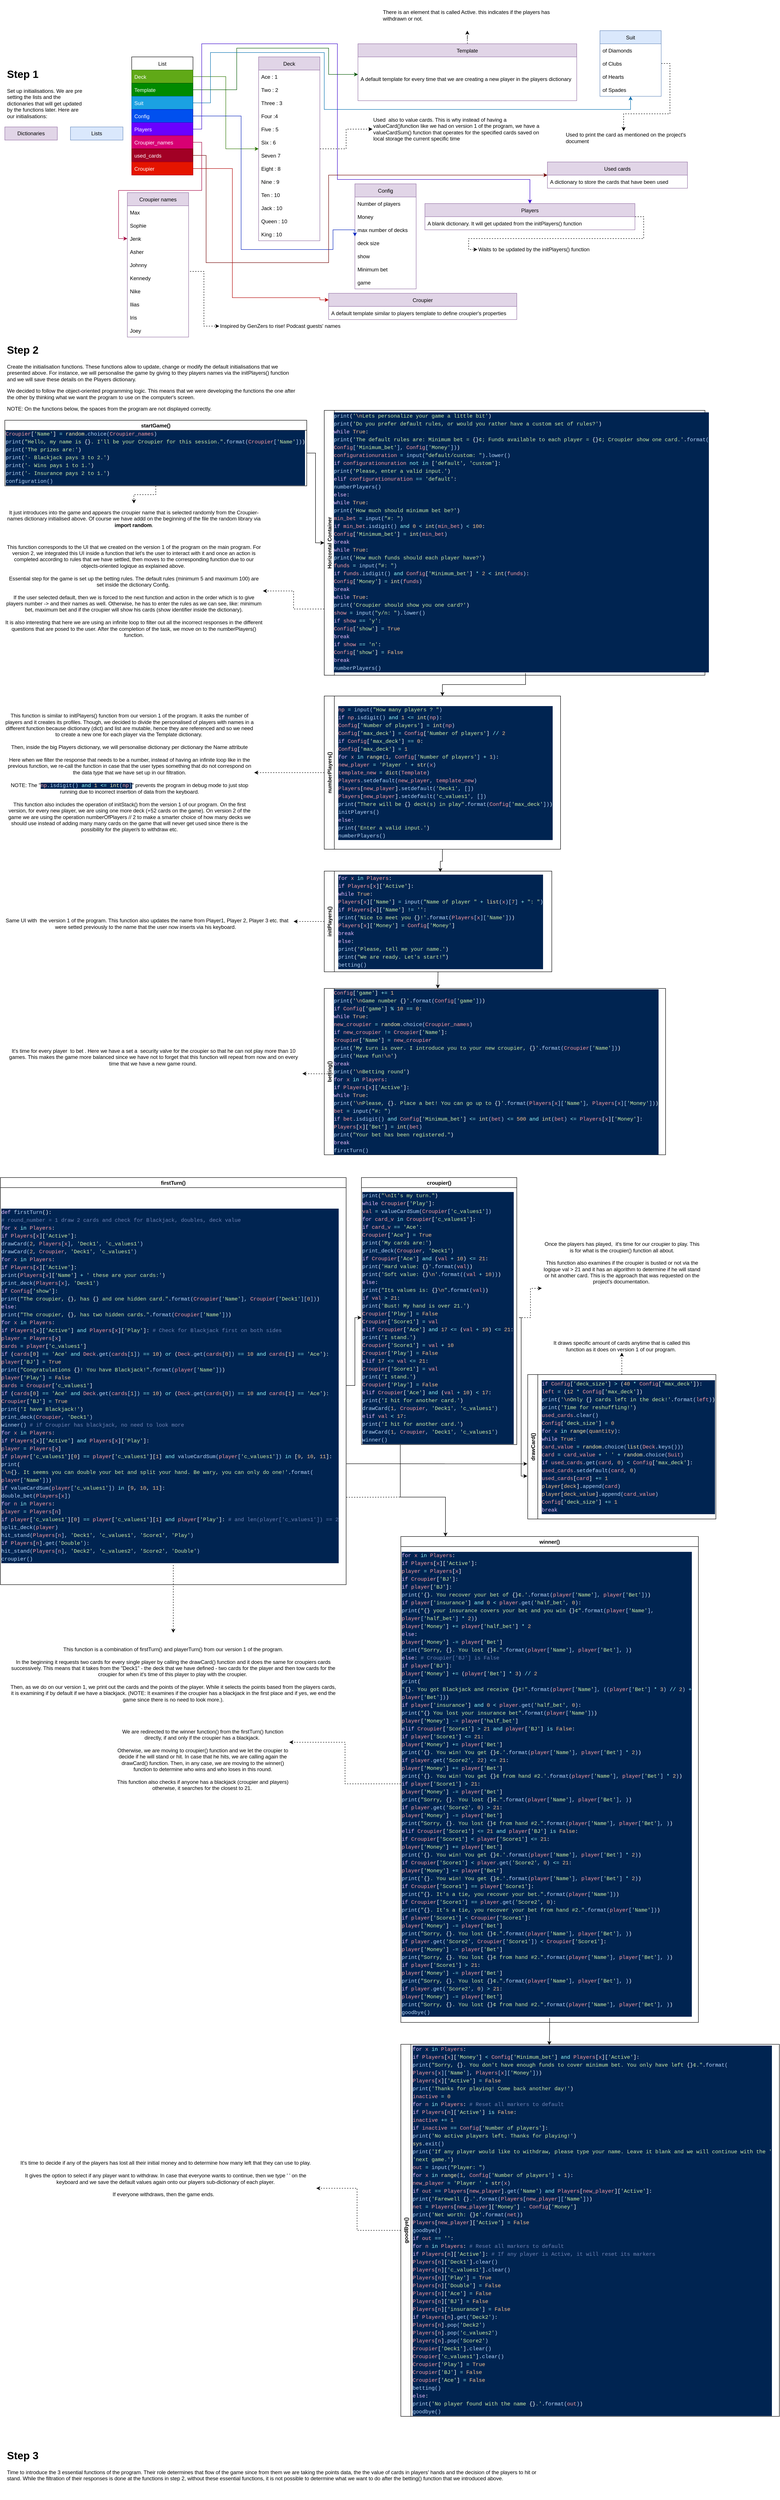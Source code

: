 <mxfile version="15.9.1" type="github">
  <diagram id="C5RBs43oDa-KdzZeNtuy" name="Page-1">
    <mxGraphModel dx="906" dy="1577" grid="1" gridSize="10" guides="1" tooltips="1" connect="1" arrows="1" fold="1" page="1" pageScale="1" pageWidth="827" pageHeight="1169" math="0" shadow="0">
      <root>
        <mxCell id="WIyWlLk6GJQsqaUBKTNV-0" />
        <mxCell id="WIyWlLk6GJQsqaUBKTNV-1" parent="WIyWlLk6GJQsqaUBKTNV-0" />
        <mxCell id="v-qipN8iJghau_C7B_nq-13" value="Deck" style="swimlane;fontStyle=0;childLayout=stackLayout;horizontal=1;startSize=30;horizontalStack=0;resizeParent=1;resizeParentMax=0;resizeLast=0;collapsible=1;marginBottom=0;fillColor=#e1d5e7;strokeColor=#9673a6;" parent="WIyWlLk6GJQsqaUBKTNV-1" vertex="1">
          <mxGeometry x="600" y="10" width="140" height="420" as="geometry">
            <mxRectangle x="600" y="10" width="60" height="30" as="alternateBounds" />
          </mxGeometry>
        </mxCell>
        <mxCell id="v-qipN8iJghau_C7B_nq-14" value="Ace : 1" style="text;strokeColor=none;fillColor=none;align=left;verticalAlign=middle;spacingLeft=4;spacingRight=4;overflow=hidden;points=[[0,0.5],[1,0.5]];portConstraint=eastwest;rotatable=0;" parent="v-qipN8iJghau_C7B_nq-13" vertex="1">
          <mxGeometry y="30" width="140" height="30" as="geometry" />
        </mxCell>
        <mxCell id="v-qipN8iJghau_C7B_nq-15" value="Two : 2" style="text;strokeColor=none;fillColor=none;align=left;verticalAlign=middle;spacingLeft=4;spacingRight=4;overflow=hidden;points=[[0,0.5],[1,0.5]];portConstraint=eastwest;rotatable=0;" parent="v-qipN8iJghau_C7B_nq-13" vertex="1">
          <mxGeometry y="60" width="140" height="30" as="geometry" />
        </mxCell>
        <mxCell id="v-qipN8iJghau_C7B_nq-21" value="Three : 3" style="text;strokeColor=none;fillColor=none;align=left;verticalAlign=middle;spacingLeft=4;spacingRight=4;overflow=hidden;points=[[0,0.5],[1,0.5]];portConstraint=eastwest;rotatable=0;" parent="v-qipN8iJghau_C7B_nq-13" vertex="1">
          <mxGeometry y="90" width="140" height="30" as="geometry" />
        </mxCell>
        <mxCell id="v-qipN8iJghau_C7B_nq-16" value="Four :4" style="text;strokeColor=none;fillColor=none;align=left;verticalAlign=middle;spacingLeft=4;spacingRight=4;overflow=hidden;points=[[0,0.5],[1,0.5]];portConstraint=eastwest;rotatable=0;" parent="v-qipN8iJghau_C7B_nq-13" vertex="1">
          <mxGeometry y="120" width="140" height="30" as="geometry" />
        </mxCell>
        <mxCell id="v-qipN8iJghau_C7B_nq-18" value="Five : 5" style="text;strokeColor=none;fillColor=none;align=left;verticalAlign=middle;spacingLeft=4;spacingRight=4;overflow=hidden;points=[[0,0.5],[1,0.5]];portConstraint=eastwest;rotatable=0;" parent="v-qipN8iJghau_C7B_nq-13" vertex="1">
          <mxGeometry y="150" width="140" height="30" as="geometry" />
        </mxCell>
        <mxCell id="v-qipN8iJghau_C7B_nq-19" value="Six : 6" style="text;strokeColor=none;fillColor=none;align=left;verticalAlign=middle;spacingLeft=4;spacingRight=4;overflow=hidden;points=[[0,0.5],[1,0.5]];portConstraint=eastwest;rotatable=0;" parent="v-qipN8iJghau_C7B_nq-13" vertex="1">
          <mxGeometry y="180" width="140" height="30" as="geometry" />
        </mxCell>
        <mxCell id="v-qipN8iJghau_C7B_nq-25" value="Seven 7" style="text;strokeColor=none;fillColor=none;align=left;verticalAlign=middle;spacingLeft=4;spacingRight=4;overflow=hidden;points=[[0,0.5],[1,0.5]];portConstraint=eastwest;rotatable=0;" parent="v-qipN8iJghau_C7B_nq-13" vertex="1">
          <mxGeometry y="210" width="140" height="30" as="geometry" />
        </mxCell>
        <mxCell id="v-qipN8iJghau_C7B_nq-23" value="Eight : 8" style="text;strokeColor=none;fillColor=none;align=left;verticalAlign=middle;spacingLeft=4;spacingRight=4;overflow=hidden;points=[[0,0.5],[1,0.5]];portConstraint=eastwest;rotatable=0;" parent="v-qipN8iJghau_C7B_nq-13" vertex="1">
          <mxGeometry y="240" width="140" height="30" as="geometry" />
        </mxCell>
        <mxCell id="v-qipN8iJghau_C7B_nq-22" value="Nine : 9" style="text;strokeColor=none;fillColor=none;align=left;verticalAlign=middle;spacingLeft=4;spacingRight=4;overflow=hidden;points=[[0,0.5],[1,0.5]];portConstraint=eastwest;rotatable=0;" parent="v-qipN8iJghau_C7B_nq-13" vertex="1">
          <mxGeometry y="270" width="140" height="30" as="geometry" />
        </mxCell>
        <mxCell id="v-qipN8iJghau_C7B_nq-24" value="Ten : 10" style="text;strokeColor=none;fillColor=none;align=left;verticalAlign=middle;spacingLeft=4;spacingRight=4;overflow=hidden;points=[[0,0.5],[1,0.5]];portConstraint=eastwest;rotatable=0;" parent="v-qipN8iJghau_C7B_nq-13" vertex="1">
          <mxGeometry y="300" width="140" height="30" as="geometry" />
        </mxCell>
        <mxCell id="v-qipN8iJghau_C7B_nq-27" value="Jack : 10" style="text;strokeColor=none;fillColor=none;align=left;verticalAlign=middle;spacingLeft=4;spacingRight=4;overflow=hidden;points=[[0,0.5],[1,0.5]];portConstraint=eastwest;rotatable=0;" parent="v-qipN8iJghau_C7B_nq-13" vertex="1">
          <mxGeometry y="330" width="140" height="30" as="geometry" />
        </mxCell>
        <mxCell id="v-qipN8iJghau_C7B_nq-26" value="Queen : 10" style="text;strokeColor=none;fillColor=none;align=left;verticalAlign=middle;spacingLeft=4;spacingRight=4;overflow=hidden;points=[[0,0.5],[1,0.5]];portConstraint=eastwest;rotatable=0;" parent="v-qipN8iJghau_C7B_nq-13" vertex="1">
          <mxGeometry y="360" width="140" height="30" as="geometry" />
        </mxCell>
        <mxCell id="v-qipN8iJghau_C7B_nq-17" value="King : 10" style="text;strokeColor=none;fillColor=none;align=left;verticalAlign=middle;spacingLeft=4;spacingRight=4;overflow=hidden;points=[[0,0.5],[1,0.5]];portConstraint=eastwest;rotatable=0;" parent="v-qipN8iJghau_C7B_nq-13" vertex="1">
          <mxGeometry y="390" width="140" height="30" as="geometry" />
        </mxCell>
        <mxCell id="v-qipN8iJghau_C7B_nq-0" value="&lt;h1&gt;Step 1&lt;/h1&gt;&lt;p&gt;Set up initialisations. We are pre setting the lists and the dictionaries that will get updated by the functions later. Here are our initialisations:&lt;/p&gt;" style="text;html=1;strokeColor=none;fillColor=none;spacing=5;spacingTop=-20;whiteSpace=wrap;overflow=hidden;rounded=0;" parent="WIyWlLk6GJQsqaUBKTNV-1" vertex="1">
          <mxGeometry x="20" y="30" width="190" height="140" as="geometry" />
        </mxCell>
        <mxCell id="v-qipN8iJghau_C7B_nq-1" value="List" style="swimlane;fontStyle=0;childLayout=stackLayout;horizontal=1;startSize=30;horizontalStack=0;resizeParent=1;resizeParentMax=0;resizeLast=0;collapsible=1;marginBottom=0;" parent="WIyWlLk6GJQsqaUBKTNV-1" vertex="1">
          <mxGeometry x="310" y="10" width="140" height="270" as="geometry" />
        </mxCell>
        <mxCell id="v-qipN8iJghau_C7B_nq-2" value="Deck" style="text;strokeColor=#2D7600;fillColor=#60a917;align=left;verticalAlign=middle;spacingLeft=4;spacingRight=4;overflow=hidden;points=[[0,0.5],[1,0.5]];portConstraint=eastwest;rotatable=0;fontColor=#ffffff;" parent="v-qipN8iJghau_C7B_nq-1" vertex="1">
          <mxGeometry y="30" width="140" height="30" as="geometry" />
        </mxCell>
        <mxCell id="v-qipN8iJghau_C7B_nq-6" value="Template" style="text;strokeColor=#005700;fillColor=#008a00;align=left;verticalAlign=middle;spacingLeft=4;spacingRight=4;overflow=hidden;points=[[0,0.5],[1,0.5]];portConstraint=eastwest;rotatable=0;fontColor=#ffffff;" parent="v-qipN8iJghau_C7B_nq-1" vertex="1">
          <mxGeometry y="60" width="140" height="30" as="geometry" />
        </mxCell>
        <mxCell id="v-qipN8iJghau_C7B_nq-3" value="Suit" style="text;strokeColor=#006EAF;fillColor=#1ba1e2;align=left;verticalAlign=middle;spacingLeft=4;spacingRight=4;overflow=hidden;points=[[0,0.5],[1,0.5]];portConstraint=eastwest;rotatable=0;fontColor=#ffffff;" parent="v-qipN8iJghau_C7B_nq-1" vertex="1">
          <mxGeometry y="90" width="140" height="30" as="geometry" />
        </mxCell>
        <mxCell id="v-qipN8iJghau_C7B_nq-7" value="Config" style="text;strokeColor=#001DBC;fillColor=#0050ef;align=left;verticalAlign=middle;spacingLeft=4;spacingRight=4;overflow=hidden;points=[[0,0.5],[1,0.5]];portConstraint=eastwest;rotatable=0;fontColor=#ffffff;" parent="v-qipN8iJghau_C7B_nq-1" vertex="1">
          <mxGeometry y="120" width="140" height="30" as="geometry" />
        </mxCell>
        <mxCell id="v-qipN8iJghau_C7B_nq-5" value="Players" style="text;strokeColor=#3700CC;fillColor=#6a00ff;align=left;verticalAlign=middle;spacingLeft=4;spacingRight=4;overflow=hidden;points=[[0,0.5],[1,0.5]];portConstraint=eastwest;rotatable=0;fontColor=#ffffff;" parent="v-qipN8iJghau_C7B_nq-1" vertex="1">
          <mxGeometry y="150" width="140" height="30" as="geometry" />
        </mxCell>
        <mxCell id="v-qipN8iJghau_C7B_nq-12" value="Croupier_names" style="text;strokeColor=#A50040;fillColor=#d80073;align=left;verticalAlign=middle;spacingLeft=4;spacingRight=4;overflow=hidden;points=[[0,0.5],[1,0.5]];portConstraint=eastwest;rotatable=0;fontColor=#ffffff;" parent="v-qipN8iJghau_C7B_nq-1" vertex="1">
          <mxGeometry y="180" width="140" height="30" as="geometry" />
        </mxCell>
        <mxCell id="v-qipN8iJghau_C7B_nq-11" value="used_cards" style="text;strokeColor=#6F0000;fillColor=#a20025;align=left;verticalAlign=middle;spacingLeft=4;spacingRight=4;overflow=hidden;points=[[0,0.5],[1,0.5]];portConstraint=eastwest;rotatable=0;fontColor=#ffffff;" parent="v-qipN8iJghau_C7B_nq-1" vertex="1">
          <mxGeometry y="210" width="140" height="30" as="geometry" />
        </mxCell>
        <mxCell id="v-qipN8iJghau_C7B_nq-4" value="Croupier" style="text;strokeColor=#B20000;fillColor=#e51400;align=left;verticalAlign=middle;spacingLeft=4;spacingRight=4;overflow=hidden;points=[[0,0.5],[1,0.5]];portConstraint=eastwest;rotatable=0;fontColor=#ffffff;" parent="v-qipN8iJghau_C7B_nq-1" vertex="1">
          <mxGeometry y="240" width="140" height="30" as="geometry" />
        </mxCell>
        <mxCell id="v-qipN8iJghau_C7B_nq-86" style="edgeStyle=orthogonalEdgeStyle;rounded=0;orthogonalLoop=1;jettySize=auto;html=1;entryX=0;entryY=0.5;entryDx=0;entryDy=0;dashed=1;" parent="WIyWlLk6GJQsqaUBKTNV-1" source="v-qipN8iJghau_C7B_nq-13" target="v-qipN8iJghau_C7B_nq-81" edge="1">
          <mxGeometry relative="1" as="geometry" />
        </mxCell>
        <mxCell id="v-qipN8iJghau_C7B_nq-112" style="edgeStyle=orthogonalEdgeStyle;rounded=0;orthogonalLoop=1;jettySize=auto;html=1;exitX=0.5;exitY=0;exitDx=0;exitDy=0;dashed=1;" parent="WIyWlLk6GJQsqaUBKTNV-1" source="v-qipN8iJghau_C7B_nq-28" target="v-qipN8iJghau_C7B_nq-111" edge="1">
          <mxGeometry relative="1" as="geometry" />
        </mxCell>
        <mxCell id="v-qipN8iJghau_C7B_nq-28" value="Template" style="swimlane;fontStyle=0;childLayout=stackLayout;horizontal=1;startSize=30;horizontalStack=0;resizeParent=1;resizeParentMax=0;resizeLast=0;collapsible=1;marginBottom=0;fillColor=#e1d5e7;strokeColor=#9673a6;" parent="WIyWlLk6GJQsqaUBKTNV-1" vertex="1">
          <mxGeometry x="827" y="-20" width="500" height="130" as="geometry">
            <mxRectangle x="810" y="50" width="80" height="30" as="alternateBounds" />
          </mxGeometry>
        </mxCell>
        <mxCell id="v-qipN8iJghau_C7B_nq-29" value="A default template for every time that we are creating a new player in the players dictionary" style="text;strokeColor=none;fillColor=none;align=left;verticalAlign=middle;spacingLeft=4;spacingRight=4;overflow=hidden;points=[[0,0.5],[1,0.5]];portConstraint=eastwest;rotatable=0;" parent="v-qipN8iJghau_C7B_nq-28" vertex="1">
          <mxGeometry y="30" width="500" height="100" as="geometry" />
        </mxCell>
        <mxCell id="v-qipN8iJghau_C7B_nq-87" style="edgeStyle=orthogonalEdgeStyle;rounded=0;orthogonalLoop=1;jettySize=auto;html=1;exitX=1;exitY=0.5;exitDx=0;exitDy=0;entryX=0.419;entryY=-0.029;entryDx=0;entryDy=0;dashed=1;entryPerimeter=0;" parent="WIyWlLk6GJQsqaUBKTNV-1" source="v-qipN8iJghau_C7B_nq-32" target="v-qipN8iJghau_C7B_nq-82" edge="1">
          <mxGeometry relative="1" as="geometry" />
        </mxCell>
        <mxCell id="v-qipN8iJghau_C7B_nq-32" value="Suit" style="swimlane;fontStyle=0;childLayout=stackLayout;horizontal=1;startSize=30;horizontalStack=0;resizeParent=1;resizeParentMax=0;resizeLast=0;collapsible=1;marginBottom=0;fillColor=#dae8fc;strokeColor=#6c8ebf;" parent="WIyWlLk6GJQsqaUBKTNV-1" vertex="1">
          <mxGeometry x="1380" y="-50" width="140" height="150" as="geometry">
            <mxRectangle x="1360" y="100" width="50" height="30" as="alternateBounds" />
          </mxGeometry>
        </mxCell>
        <mxCell id="v-qipN8iJghau_C7B_nq-33" value="of Diamonds" style="text;strokeColor=none;fillColor=none;align=left;verticalAlign=middle;spacingLeft=4;spacingRight=4;overflow=hidden;points=[[0,0.5],[1,0.5]];portConstraint=eastwest;rotatable=0;" parent="v-qipN8iJghau_C7B_nq-32" vertex="1">
          <mxGeometry y="30" width="140" height="30" as="geometry" />
        </mxCell>
        <mxCell id="v-qipN8iJghau_C7B_nq-36" value="of Clubs" style="text;strokeColor=none;fillColor=none;align=left;verticalAlign=middle;spacingLeft=4;spacingRight=4;overflow=hidden;points=[[0,0.5],[1,0.5]];portConstraint=eastwest;rotatable=0;" parent="v-qipN8iJghau_C7B_nq-32" vertex="1">
          <mxGeometry y="60" width="140" height="30" as="geometry" />
        </mxCell>
        <mxCell id="v-qipN8iJghau_C7B_nq-34" value="of Hearts" style="text;strokeColor=none;fillColor=none;align=left;verticalAlign=middle;spacingLeft=4;spacingRight=4;overflow=hidden;points=[[0,0.5],[1,0.5]];portConstraint=eastwest;rotatable=0;" parent="v-qipN8iJghau_C7B_nq-32" vertex="1">
          <mxGeometry y="90" width="140" height="30" as="geometry" />
        </mxCell>
        <mxCell id="v-qipN8iJghau_C7B_nq-35" value="of Spades" style="text;strokeColor=none;fillColor=none;align=left;verticalAlign=middle;spacingLeft=4;spacingRight=4;overflow=hidden;points=[[0,0.5],[1,0.5]];portConstraint=eastwest;rotatable=0;" parent="v-qipN8iJghau_C7B_nq-32" vertex="1">
          <mxGeometry y="120" width="140" height="30" as="geometry" />
        </mxCell>
        <mxCell id="v-qipN8iJghau_C7B_nq-37" value="Config" style="swimlane;fontStyle=0;childLayout=stackLayout;horizontal=1;startSize=30;horizontalStack=0;resizeParent=1;resizeParentMax=0;resizeLast=0;collapsible=1;marginBottom=0;fillColor=#e1d5e7;strokeColor=#9673a6;" parent="WIyWlLk6GJQsqaUBKTNV-1" vertex="1">
          <mxGeometry x="820" y="300" width="140" height="240" as="geometry">
            <mxRectangle x="910" y="190" width="70" height="30" as="alternateBounds" />
          </mxGeometry>
        </mxCell>
        <mxCell id="v-qipN8iJghau_C7B_nq-38" value="Number of players" style="text;strokeColor=none;fillColor=none;align=left;verticalAlign=middle;spacingLeft=4;spacingRight=4;overflow=hidden;points=[[0,0.5],[1,0.5]];portConstraint=eastwest;rotatable=0;" parent="v-qipN8iJghau_C7B_nq-37" vertex="1">
          <mxGeometry y="30" width="140" height="30" as="geometry" />
        </mxCell>
        <mxCell id="v-qipN8iJghau_C7B_nq-39" value="Money" style="text;strokeColor=none;fillColor=none;align=left;verticalAlign=middle;spacingLeft=4;spacingRight=4;overflow=hidden;points=[[0,0.5],[1,0.5]];portConstraint=eastwest;rotatable=0;" parent="v-qipN8iJghau_C7B_nq-37" vertex="1">
          <mxGeometry y="60" width="140" height="30" as="geometry" />
        </mxCell>
        <mxCell id="v-qipN8iJghau_C7B_nq-43" value="max number of decks" style="text;strokeColor=none;fillColor=none;align=left;verticalAlign=middle;spacingLeft=4;spacingRight=4;overflow=hidden;points=[[0,0.5],[1,0.5]];portConstraint=eastwest;rotatable=0;" parent="v-qipN8iJghau_C7B_nq-37" vertex="1">
          <mxGeometry y="90" width="140" height="30" as="geometry" />
        </mxCell>
        <mxCell id="v-qipN8iJghau_C7B_nq-44" value="deck size" style="text;strokeColor=none;fillColor=none;align=left;verticalAlign=middle;spacingLeft=4;spacingRight=4;overflow=hidden;points=[[0,0.5],[1,0.5]];portConstraint=eastwest;rotatable=0;" parent="v-qipN8iJghau_C7B_nq-37" vertex="1">
          <mxGeometry y="120" width="140" height="30" as="geometry" />
        </mxCell>
        <mxCell id="v-qipN8iJghau_C7B_nq-102" value="show" style="text;strokeColor=none;fillColor=none;align=left;verticalAlign=middle;spacingLeft=4;spacingRight=4;overflow=hidden;points=[[0,0.5],[1,0.5]];portConstraint=eastwest;rotatable=0;" parent="v-qipN8iJghau_C7B_nq-37" vertex="1">
          <mxGeometry y="150" width="140" height="30" as="geometry" />
        </mxCell>
        <mxCell id="v-qipN8iJghau_C7B_nq-40" value="Minimum bet" style="text;strokeColor=none;fillColor=none;align=left;verticalAlign=middle;spacingLeft=4;spacingRight=4;overflow=hidden;points=[[0,0.5],[1,0.5]];portConstraint=eastwest;rotatable=0;" parent="v-qipN8iJghau_C7B_nq-37" vertex="1">
          <mxGeometry y="180" width="140" height="30" as="geometry" />
        </mxCell>
        <mxCell id="v-qipN8iJghau_C7B_nq-41" value="game" style="text;strokeColor=none;fillColor=none;align=left;verticalAlign=middle;spacingLeft=4;spacingRight=4;overflow=hidden;points=[[0,0.5],[1,0.5]];portConstraint=eastwest;rotatable=0;" parent="v-qipN8iJghau_C7B_nq-37" vertex="1">
          <mxGeometry y="210" width="140" height="30" as="geometry" />
        </mxCell>
        <mxCell id="v-qipN8iJghau_C7B_nq-88" style="edgeStyle=orthogonalEdgeStyle;rounded=0;orthogonalLoop=1;jettySize=auto;html=1;exitX=1;exitY=0.5;exitDx=0;exitDy=0;entryX=0;entryY=0.5;entryDx=0;entryDy=0;dashed=1;" parent="WIyWlLk6GJQsqaUBKTNV-1" source="v-qipN8iJghau_C7B_nq-45" target="v-qipN8iJghau_C7B_nq-84" edge="1">
          <mxGeometry relative="1" as="geometry" />
        </mxCell>
        <mxCell id="v-qipN8iJghau_C7B_nq-45" value="Players" style="swimlane;fontStyle=0;childLayout=stackLayout;horizontal=1;startSize=30;horizontalStack=0;resizeParent=1;resizeParentMax=0;resizeLast=0;collapsible=1;marginBottom=0;fillColor=#e1d5e7;strokeColor=#9673a6;" parent="WIyWlLk6GJQsqaUBKTNV-1" vertex="1">
          <mxGeometry x="980" y="345" width="480" height="60" as="geometry">
            <mxRectangle x="1030" y="260" width="70" height="30" as="alternateBounds" />
          </mxGeometry>
        </mxCell>
        <mxCell id="v-qipN8iJghau_C7B_nq-46" value="A blank dictionary. It will get updated from the initPlayers() function" style="text;strokeColor=none;fillColor=none;align=left;verticalAlign=middle;spacingLeft=4;spacingRight=4;overflow=hidden;points=[[0,0.5],[1,0.5]];portConstraint=eastwest;rotatable=0;" parent="v-qipN8iJghau_C7B_nq-45" vertex="1">
          <mxGeometry y="30" width="480" height="30" as="geometry" />
        </mxCell>
        <mxCell id="v-qipN8iJghau_C7B_nq-89" style="edgeStyle=orthogonalEdgeStyle;rounded=0;orthogonalLoop=1;jettySize=auto;html=1;exitX=1;exitY=0.5;exitDx=0;exitDy=0;entryX=0;entryY=0.5;entryDx=0;entryDy=0;dashed=1;" parent="WIyWlLk6GJQsqaUBKTNV-1" source="v-qipN8iJghau_C7B_nq-49" target="v-qipN8iJghau_C7B_nq-83" edge="1">
          <mxGeometry relative="1" as="geometry">
            <Array as="points">
              <mxPoint x="440" y="500" />
              <mxPoint x="475" y="500" />
              <mxPoint x="475" y="625" />
            </Array>
          </mxGeometry>
        </mxCell>
        <mxCell id="v-qipN8iJghau_C7B_nq-49" value="Croupier names" style="swimlane;fontStyle=0;childLayout=stackLayout;horizontal=1;startSize=30;horizontalStack=0;resizeParent=1;resizeParentMax=0;resizeLast=0;collapsible=1;marginBottom=0;fillColor=#e1d5e7;strokeColor=#9673a6;" parent="WIyWlLk6GJQsqaUBKTNV-1" vertex="1">
          <mxGeometry x="300" y="320" width="140" height="330" as="geometry">
            <mxRectangle x="1037" y="460" width="120" height="30" as="alternateBounds" />
          </mxGeometry>
        </mxCell>
        <mxCell id="v-qipN8iJghau_C7B_nq-50" value="Max" style="text;strokeColor=none;fillColor=none;align=left;verticalAlign=middle;spacingLeft=4;spacingRight=4;overflow=hidden;points=[[0,0.5],[1,0.5]];portConstraint=eastwest;rotatable=0;" parent="v-qipN8iJghau_C7B_nq-49" vertex="1">
          <mxGeometry y="30" width="140" height="30" as="geometry" />
        </mxCell>
        <mxCell id="v-qipN8iJghau_C7B_nq-56" value="Sophie" style="text;strokeColor=none;fillColor=none;align=left;verticalAlign=middle;spacingLeft=4;spacingRight=4;overflow=hidden;points=[[0,0.5],[1,0.5]];portConstraint=eastwest;rotatable=0;" parent="v-qipN8iJghau_C7B_nq-49" vertex="1">
          <mxGeometry y="60" width="140" height="30" as="geometry" />
        </mxCell>
        <mxCell id="v-qipN8iJghau_C7B_nq-54" value="Jenk" style="text;strokeColor=none;fillColor=none;align=left;verticalAlign=middle;spacingLeft=4;spacingRight=4;overflow=hidden;points=[[0,0.5],[1,0.5]];portConstraint=eastwest;rotatable=0;" parent="v-qipN8iJghau_C7B_nq-49" vertex="1">
          <mxGeometry y="90" width="140" height="30" as="geometry" />
        </mxCell>
        <mxCell id="v-qipN8iJghau_C7B_nq-53" value="Asher" style="text;strokeColor=none;fillColor=none;align=left;verticalAlign=middle;spacingLeft=4;spacingRight=4;overflow=hidden;points=[[0,0.5],[1,0.5]];portConstraint=eastwest;rotatable=0;" parent="v-qipN8iJghau_C7B_nq-49" vertex="1">
          <mxGeometry y="120" width="140" height="30" as="geometry" />
        </mxCell>
        <mxCell id="v-qipN8iJghau_C7B_nq-57" value="Johnny" style="text;strokeColor=none;fillColor=none;align=left;verticalAlign=middle;spacingLeft=4;spacingRight=4;overflow=hidden;points=[[0,0.5],[1,0.5]];portConstraint=eastwest;rotatable=0;" parent="v-qipN8iJghau_C7B_nq-49" vertex="1">
          <mxGeometry y="150" width="140" height="30" as="geometry" />
        </mxCell>
        <mxCell id="v-qipN8iJghau_C7B_nq-59" value="Kennedy" style="text;strokeColor=none;fillColor=none;align=left;verticalAlign=middle;spacingLeft=4;spacingRight=4;overflow=hidden;points=[[0,0.5],[1,0.5]];portConstraint=eastwest;rotatable=0;" parent="v-qipN8iJghau_C7B_nq-49" vertex="1">
          <mxGeometry y="180" width="140" height="30" as="geometry" />
        </mxCell>
        <mxCell id="v-qipN8iJghau_C7B_nq-55" value="Nike" style="text;strokeColor=none;fillColor=none;align=left;verticalAlign=middle;spacingLeft=4;spacingRight=4;overflow=hidden;points=[[0,0.5],[1,0.5]];portConstraint=eastwest;rotatable=0;" parent="v-qipN8iJghau_C7B_nq-49" vertex="1">
          <mxGeometry y="210" width="140" height="30" as="geometry" />
        </mxCell>
        <mxCell id="v-qipN8iJghau_C7B_nq-51" value="Ilias" style="text;strokeColor=none;fillColor=none;align=left;verticalAlign=middle;spacingLeft=4;spacingRight=4;overflow=hidden;points=[[0,0.5],[1,0.5]];portConstraint=eastwest;rotatable=0;" parent="v-qipN8iJghau_C7B_nq-49" vertex="1">
          <mxGeometry y="240" width="140" height="30" as="geometry" />
        </mxCell>
        <mxCell id="v-qipN8iJghau_C7B_nq-58" value="Iris" style="text;strokeColor=none;fillColor=none;align=left;verticalAlign=middle;spacingLeft=4;spacingRight=4;overflow=hidden;points=[[0,0.5],[1,0.5]];portConstraint=eastwest;rotatable=0;" parent="v-qipN8iJghau_C7B_nq-49" vertex="1">
          <mxGeometry y="270" width="140" height="30" as="geometry" />
        </mxCell>
        <mxCell id="v-qipN8iJghau_C7B_nq-52" value="Joey" style="text;strokeColor=none;fillColor=none;align=left;verticalAlign=middle;spacingLeft=4;spacingRight=4;overflow=hidden;points=[[0,0.5],[1,0.5]];portConstraint=eastwest;rotatable=0;" parent="v-qipN8iJghau_C7B_nq-49" vertex="1">
          <mxGeometry y="300" width="140" height="30" as="geometry" />
        </mxCell>
        <mxCell id="v-qipN8iJghau_C7B_nq-61" value="Used cards" style="swimlane;fontStyle=0;childLayout=stackLayout;horizontal=1;startSize=30;horizontalStack=0;resizeParent=1;resizeParentMax=0;resizeLast=0;collapsible=1;marginBottom=0;fillColor=#e1d5e7;strokeColor=#9673a6;" parent="WIyWlLk6GJQsqaUBKTNV-1" vertex="1">
          <mxGeometry x="1260" y="250" width="320" height="60" as="geometry">
            <mxRectangle x="1630" y="240" width="90" height="30" as="alternateBounds" />
          </mxGeometry>
        </mxCell>
        <mxCell id="v-qipN8iJghau_C7B_nq-62" value="A dictionary to store the cards that have been used" style="text;strokeColor=none;fillColor=none;align=left;verticalAlign=middle;spacingLeft=4;spacingRight=4;overflow=hidden;points=[[0,0.5],[1,0.5]];portConstraint=eastwest;rotatable=0;" parent="v-qipN8iJghau_C7B_nq-61" vertex="1">
          <mxGeometry y="30" width="320" height="30" as="geometry" />
        </mxCell>
        <mxCell id="v-qipN8iJghau_C7B_nq-65" value="Croupier" style="swimlane;fontStyle=0;childLayout=stackLayout;horizontal=1;startSize=30;horizontalStack=0;resizeParent=1;resizeParentMax=0;resizeLast=0;collapsible=1;marginBottom=0;fillColor=#e1d5e7;strokeColor=#9673a6;" parent="WIyWlLk6GJQsqaUBKTNV-1" vertex="1">
          <mxGeometry x="760" y="550" width="430" height="60" as="geometry">
            <mxRectangle x="1497" y="530" width="80" height="30" as="alternateBounds" />
          </mxGeometry>
        </mxCell>
        <mxCell id="v-qipN8iJghau_C7B_nq-66" value="A default template similar to players template to define croupier&#39;s properties" style="text;strokeColor=none;fillColor=none;align=left;verticalAlign=middle;spacingLeft=4;spacingRight=4;overflow=hidden;points=[[0,0.5],[1,0.5]];portConstraint=eastwest;rotatable=0;" parent="v-qipN8iJghau_C7B_nq-65" vertex="1">
          <mxGeometry y="30" width="430" height="30" as="geometry" />
        </mxCell>
        <mxCell id="v-qipN8iJghau_C7B_nq-69" style="edgeStyle=orthogonalEdgeStyle;rounded=0;orthogonalLoop=1;jettySize=auto;html=1;exitX=1;exitY=0.5;exitDx=0;exitDy=0;fillColor=#60a917;strokeColor=#2D7600;" parent="WIyWlLk6GJQsqaUBKTNV-1" source="v-qipN8iJghau_C7B_nq-2" target="v-qipN8iJghau_C7B_nq-13" edge="1">
          <mxGeometry relative="1" as="geometry" />
        </mxCell>
        <mxCell id="v-qipN8iJghau_C7B_nq-70" style="edgeStyle=orthogonalEdgeStyle;rounded=0;orthogonalLoop=1;jettySize=auto;html=1;exitX=1;exitY=0.5;exitDx=0;exitDy=0;fillColor=#008a00;strokeColor=#005700;" parent="WIyWlLk6GJQsqaUBKTNV-1" source="v-qipN8iJghau_C7B_nq-6" edge="1">
          <mxGeometry relative="1" as="geometry">
            <mxPoint x="827" y="50" as="targetPoint" />
            <Array as="points">
              <mxPoint x="550" y="85" />
              <mxPoint x="550" y="-10" />
              <mxPoint x="760" y="-10" />
              <mxPoint x="760" y="50" />
              <mxPoint x="827" y="50" />
            </Array>
          </mxGeometry>
        </mxCell>
        <mxCell id="v-qipN8iJghau_C7B_nq-71" style="edgeStyle=orthogonalEdgeStyle;rounded=0;orthogonalLoop=1;jettySize=auto;html=1;exitX=1;exitY=0.5;exitDx=0;exitDy=0;fillColor=#1ba1e2;strokeColor=#006EAF;" parent="WIyWlLk6GJQsqaUBKTNV-1" source="v-qipN8iJghau_C7B_nq-3" target="v-qipN8iJghau_C7B_nq-32" edge="1">
          <mxGeometry relative="1" as="geometry">
            <Array as="points">
              <mxPoint x="490" y="115" />
              <mxPoint x="490" />
              <mxPoint x="750" />
              <mxPoint x="750" y="130" />
              <mxPoint x="1450" y="130" />
            </Array>
          </mxGeometry>
        </mxCell>
        <mxCell id="v-qipN8iJghau_C7B_nq-72" style="edgeStyle=orthogonalEdgeStyle;rounded=0;orthogonalLoop=1;jettySize=auto;html=1;exitX=1;exitY=0.5;exitDx=0;exitDy=0;entryX=0;entryY=0.5;entryDx=0;entryDy=0;fillColor=#0050ef;strokeColor=#001DBC;" parent="WIyWlLk6GJQsqaUBKTNV-1" source="v-qipN8iJghau_C7B_nq-7" target="v-qipN8iJghau_C7B_nq-37" edge="1">
          <mxGeometry relative="1" as="geometry">
            <Array as="points">
              <mxPoint x="560" y="145" />
              <mxPoint x="560" y="450" />
              <mxPoint x="770" y="450" />
              <mxPoint x="770" y="405" />
            </Array>
          </mxGeometry>
        </mxCell>
        <mxCell id="v-qipN8iJghau_C7B_nq-73" style="edgeStyle=orthogonalEdgeStyle;rounded=0;orthogonalLoop=1;jettySize=auto;html=1;exitX=1;exitY=0.5;exitDx=0;exitDy=0;entryX=0.5;entryY=0;entryDx=0;entryDy=0;fillColor=#6a00ff;strokeColor=#3700CC;" parent="WIyWlLk6GJQsqaUBKTNV-1" source="v-qipN8iJghau_C7B_nq-5" target="v-qipN8iJghau_C7B_nq-45" edge="1">
          <mxGeometry relative="1" as="geometry">
            <Array as="points">
              <mxPoint x="470" y="175" />
              <mxPoint x="470" y="-20" />
              <mxPoint x="780" y="-20" />
              <mxPoint x="780" y="290" />
              <mxPoint x="1220" y="290" />
            </Array>
          </mxGeometry>
        </mxCell>
        <mxCell id="v-qipN8iJghau_C7B_nq-77" style="edgeStyle=orthogonalEdgeStyle;rounded=0;orthogonalLoop=1;jettySize=auto;html=1;exitX=1;exitY=0.5;exitDx=0;exitDy=0;fillColor=#a20025;strokeColor=#6F0000;" parent="WIyWlLk6GJQsqaUBKTNV-1" source="v-qipN8iJghau_C7B_nq-11" target="v-qipN8iJghau_C7B_nq-61" edge="1">
          <mxGeometry relative="1" as="geometry">
            <Array as="points">
              <mxPoint x="480" y="235" />
              <mxPoint x="480" y="480" />
              <mxPoint x="760" y="480" />
              <mxPoint x="760" y="280" />
            </Array>
          </mxGeometry>
        </mxCell>
        <mxCell id="v-qipN8iJghau_C7B_nq-78" style="edgeStyle=orthogonalEdgeStyle;rounded=0;orthogonalLoop=1;jettySize=auto;html=1;exitX=1;exitY=0.5;exitDx=0;exitDy=0;fillColor=#e51400;strokeColor=#B20000;entryX=0;entryY=0.25;entryDx=0;entryDy=0;" parent="WIyWlLk6GJQsqaUBKTNV-1" source="v-qipN8iJghau_C7B_nq-4" target="v-qipN8iJghau_C7B_nq-65" edge="1">
          <mxGeometry relative="1" as="geometry">
            <mxPoint x="670" y="560" as="targetPoint" />
            <Array as="points">
              <mxPoint x="540" y="265" />
              <mxPoint x="540" y="560" />
              <mxPoint x="740" y="560" />
            </Array>
          </mxGeometry>
        </mxCell>
        <mxCell id="v-qipN8iJghau_C7B_nq-79" value="Dictionaries" style="rounded=0;whiteSpace=wrap;html=1;fillColor=#e1d5e7;strokeColor=#9673a6;" parent="WIyWlLk6GJQsqaUBKTNV-1" vertex="1">
          <mxGeometry x="20" y="170" width="120" height="30" as="geometry" />
        </mxCell>
        <mxCell id="v-qipN8iJghau_C7B_nq-80" value="Lists" style="rounded=0;whiteSpace=wrap;html=1;fillColor=#dae8fc;strokeColor=#6c8ebf;" parent="WIyWlLk6GJQsqaUBKTNV-1" vertex="1">
          <mxGeometry x="170" y="170" width="120" height="30" as="geometry" />
        </mxCell>
        <mxCell id="v-qipN8iJghau_C7B_nq-81" value="Used &amp;nbsp;also to value cards. This is why instead of having a valueCard()function like we had on version 1 of the program, we have a valueCardSum() function that operates for the specified cards saved on local storage the current specific time&amp;nbsp;" style="text;html=1;strokeColor=none;fillColor=none;align=left;verticalAlign=middle;whiteSpace=wrap;rounded=0;" parent="WIyWlLk6GJQsqaUBKTNV-1" vertex="1">
          <mxGeometry x="860" y="140" width="390" height="70" as="geometry" />
        </mxCell>
        <mxCell id="v-qipN8iJghau_C7B_nq-82" value="Used to print the card as mentioned on the project&#39;s document" style="text;html=1;strokeColor=none;fillColor=none;align=left;verticalAlign=middle;whiteSpace=wrap;rounded=0;" parent="WIyWlLk6GJQsqaUBKTNV-1" vertex="1">
          <mxGeometry x="1300" y="180" width="320" height="30" as="geometry" />
        </mxCell>
        <mxCell id="v-qipN8iJghau_C7B_nq-83" value="Inspired by GenZers to rise! Podcast guests&#39; names" style="text;html=1;strokeColor=none;fillColor=none;align=left;verticalAlign=middle;whiteSpace=wrap;rounded=0;" parent="WIyWlLk6GJQsqaUBKTNV-1" vertex="1">
          <mxGeometry x="510" y="610" width="290" height="30" as="geometry" />
        </mxCell>
        <mxCell id="v-qipN8iJghau_C7B_nq-84" value="Waits to be updated by the initPlayers() function&amp;nbsp;" style="text;html=1;strokeColor=none;fillColor=none;align=left;verticalAlign=middle;whiteSpace=wrap;rounded=0;" parent="WIyWlLk6GJQsqaUBKTNV-1" vertex="1">
          <mxGeometry x="1100" y="435" width="280" height="30" as="geometry" />
        </mxCell>
        <mxCell id="v-qipN8iJghau_C7B_nq-90" style="edgeStyle=orthogonalEdgeStyle;rounded=0;orthogonalLoop=1;jettySize=auto;html=1;exitX=1;exitY=0.5;exitDx=0;exitDy=0;entryX=0;entryY=0.5;entryDx=0;entryDy=0;fillColor=#d80073;strokeColor=#A50040;" parent="WIyWlLk6GJQsqaUBKTNV-1" source="v-qipN8iJghau_C7B_nq-12" target="v-qipN8iJghau_C7B_nq-54" edge="1">
          <mxGeometry relative="1" as="geometry">
            <mxPoint x="500" y="660" as="targetPoint" />
          </mxGeometry>
        </mxCell>
        <mxCell id="v-qipN8iJghau_C7B_nq-91" value="&lt;h1&gt;Step 2&lt;/h1&gt;&lt;p&gt;Create the initialisation functions. These functions allow to update, change or modify the default initialisations that we presented above. For instance, we will personalise the game by giving to they players names via the initPlayers() function and we will save these details on the Players dictionary.&amp;nbsp;&lt;/p&gt;&lt;p&gt;We decided to follow the object-oriented programming logic. This means that we were developing the functions the one after the other by thinking what we want the program to use on the computer&#39;s screen.&lt;/p&gt;&lt;p&gt;NOTE: On the functions below, the spaces from the program are not displayed correctly.&lt;/p&gt;&lt;p&gt;&lt;br&gt;&lt;/p&gt;" style="text;html=1;strokeColor=none;fillColor=none;spacing=5;spacingTop=-20;whiteSpace=wrap;overflow=hidden;rounded=0;" parent="WIyWlLk6GJQsqaUBKTNV-1" vertex="1">
          <mxGeometry x="20" y="660" width="670" height="170" as="geometry" />
        </mxCell>
        <mxCell id="v-qipN8iJghau_C7B_nq-97" style="edgeStyle=orthogonalEdgeStyle;rounded=0;orthogonalLoop=1;jettySize=auto;html=1;entryX=0;entryY=0.5;entryDx=0;entryDy=0;" parent="WIyWlLk6GJQsqaUBKTNV-1" source="v-qipN8iJghau_C7B_nq-92" target="v-qipN8iJghau_C7B_nq-95" edge="1">
          <mxGeometry relative="1" as="geometry" />
        </mxCell>
        <mxCell id="v-qipN8iJghau_C7B_nq-99" style="edgeStyle=orthogonalEdgeStyle;rounded=0;orthogonalLoop=1;jettySize=auto;html=1;dashed=1;" parent="WIyWlLk6GJQsqaUBKTNV-1" source="v-qipN8iJghau_C7B_nq-92" target="v-qipN8iJghau_C7B_nq-98" edge="1">
          <mxGeometry relative="1" as="geometry" />
        </mxCell>
        <mxCell id="v-qipN8iJghau_C7B_nq-92" value="startGame()" style="swimlane;" parent="WIyWlLk6GJQsqaUBKTNV-1" vertex="1">
          <mxGeometry x="20" y="840" width="690" height="150" as="geometry">
            <mxRectangle x="20" y="840" width="100" height="23" as="alternateBounds" />
          </mxGeometry>
        </mxCell>
        <mxCell id="v-qipN8iJghau_C7B_nq-94" value="&lt;div style=&quot;color: rgb(255 , 255 , 255) ; background-color: rgb(0 , 36 , 81) ; font-family: &amp;quot;menlo&amp;quot; , &amp;quot;monaco&amp;quot; , &amp;quot;courier new&amp;quot; , monospace ; line-height: 18px&quot;&gt;&lt;div&gt;&lt;span style=&quot;color: rgb(255 , 157 , 164)&quot;&gt;Croupier&lt;/span&gt;[&lt;span style=&quot;color: rgb(209 , 241 , 169)&quot;&gt;&#39;Name&#39;&lt;/span&gt;] &lt;span style=&quot;color: rgb(153 , 255 , 255)&quot;&gt;=&lt;/span&gt; &lt;span style=&quot;color: rgb(255 , 238 , 173)&quot;&gt;random&lt;/span&gt;&lt;span style=&quot;color: rgb(187 , 218 , 255)&quot;&gt;.&lt;/span&gt;&lt;span style=&quot;color: rgb(187 , 218 , 255)&quot;&gt;choice&lt;/span&gt;&lt;span style=&quot;color: rgb(187 , 218 , 255)&quot;&gt;(&lt;/span&gt;&lt;span style=&quot;color: rgb(255 , 157 , 164)&quot;&gt;Croupier_names&lt;/span&gt;&lt;span style=&quot;color: rgb(187 , 218 , 255)&quot;&gt;)&lt;/span&gt;&lt;/div&gt;&lt;div&gt;    &lt;span style=&quot;color: rgb(187 , 218 , 255)&quot;&gt;print&lt;/span&gt;(&lt;span style=&quot;color: rgb(209 , 241 , 169)&quot;&gt;&quot;Hello, my name is &lt;/span&gt;{}&lt;span style=&quot;color: rgb(209 , 241 , 169)&quot;&gt;. I&#39;ll be your Croupier for this session.&quot;&lt;/span&gt;.&lt;span style=&quot;color: rgb(187 , 218 , 255)&quot;&gt;format&lt;/span&gt;&lt;span style=&quot;color: rgb(187 , 218 , 255)&quot;&gt;(&lt;/span&gt;&lt;span style=&quot;color: rgb(255 , 157 , 164)&quot;&gt;Croupier&lt;/span&gt;&lt;span style=&quot;color: rgb(187 , 218 , 255)&quot;&gt;[&lt;/span&gt;&lt;span style=&quot;color: rgb(209 , 241 , 169)&quot;&gt;&#39;Name&#39;&lt;/span&gt;&lt;span style=&quot;color: rgb(187 , 218 , 255)&quot;&gt;])&lt;/span&gt;)&lt;/div&gt;&lt;div&gt;    &lt;span style=&quot;color: rgb(187 , 218 , 255)&quot;&gt;print&lt;/span&gt;(&lt;span style=&quot;color: rgb(209 , 241 , 169)&quot;&gt;&#39;The prizes are:&#39;&lt;/span&gt;)&lt;/div&gt;&lt;div&gt;    &lt;span style=&quot;color: rgb(187 , 218 , 255)&quot;&gt;print&lt;/span&gt;(&lt;span style=&quot;color: rgb(209 , 241 , 169)&quot;&gt;&#39;- Blackjack pays 3 to 2.&#39;&lt;/span&gt;)&lt;/div&gt;&lt;div&gt;    &lt;span style=&quot;color: rgb(187 , 218 , 255)&quot;&gt;print&lt;/span&gt;(&lt;span style=&quot;color: rgb(209 , 241 , 169)&quot;&gt;&#39;- Wins pays 1 to 1.&#39;&lt;/span&gt;)&lt;/div&gt;&lt;div&gt;    &lt;span style=&quot;color: rgb(187 , 218 , 255)&quot;&gt;print&lt;/span&gt;(&lt;span style=&quot;color: rgb(209 , 241 , 169)&quot;&gt;&#39;- Insurance pays 2 to 1.&#39;&lt;/span&gt;)&lt;/div&gt;&lt;div&gt;&lt;div&gt;&lt;div style=&quot;&quot;&gt;&lt;span style=&quot;color: rgb(187 , 218 , 255)&quot;&gt;configuration&lt;/span&gt;&lt;span style=&quot;color: rgb(187 , 218 , 255)&quot;&gt;()&lt;/span&gt;&lt;/div&gt;&lt;/div&gt;    &lt;/div&gt;&lt;/div&gt;" style="text;html=1;align=left;verticalAlign=middle;resizable=0;points=[];autosize=1;strokeColor=none;fillColor=none;" parent="v-qipN8iJghau_C7B_nq-92" vertex="1">
          <mxGeometry y="20" width="700" height="130" as="geometry" />
        </mxCell>
        <mxCell id="v-qipN8iJghau_C7B_nq-101" style="edgeStyle=orthogonalEdgeStyle;rounded=0;orthogonalLoop=1;jettySize=auto;html=1;exitX=0;exitY=0.75;exitDx=0;exitDy=0;entryX=1;entryY=0.5;entryDx=0;entryDy=0;dashed=1;" parent="WIyWlLk6GJQsqaUBKTNV-1" source="v-qipN8iJghau_C7B_nq-95" target="v-qipN8iJghau_C7B_nq-100" edge="1">
          <mxGeometry relative="1" as="geometry" />
        </mxCell>
        <mxCell id="v-qipN8iJghau_C7B_nq-95" value="Horizontal Container" style="swimlane;horizontal=0;" parent="WIyWlLk6GJQsqaUBKTNV-1" vertex="1">
          <mxGeometry x="750" y="817.5" width="870" height="605" as="geometry">
            <mxRectangle x="750" y="817.5" width="30" height="195" as="alternateBounds" />
          </mxGeometry>
        </mxCell>
        <mxCell id="v-qipN8iJghau_C7B_nq-96" value="&lt;div style=&quot;color: rgb(255 , 255 , 255) ; background-color: rgb(0 , 36 , 81) ; font-family: &amp;quot;menlo&amp;quot; , &amp;quot;monaco&amp;quot; , &amp;quot;courier new&amp;quot; , monospace ; line-height: 18px&quot;&gt;&lt;div&gt;&lt;span style=&quot;color: rgb(187 , 218 , 255)&quot;&gt;print&lt;/span&gt;(&lt;span style=&quot;color: rgb(209 , 241 , 169)&quot;&gt;&#39;&lt;/span&gt;&lt;span style=&quot;color: rgb(255 , 197 , 143)&quot;&gt;\n&lt;/span&gt;&lt;span style=&quot;color: rgb(209 , 241 , 169)&quot;&gt;Lets personalize your game a little bit&#39;&lt;/span&gt;)&lt;/div&gt;&lt;div&gt;    &lt;span style=&quot;color: rgb(187 , 218 , 255)&quot;&gt;print&lt;/span&gt;(&lt;span style=&quot;color: rgb(209 , 241 , 169)&quot;&gt;&#39;Do you prefer default rules, or would you rather have a custom set of rules?&#39;&lt;/span&gt;)&lt;/div&gt;&lt;div&gt;    &lt;span style=&quot;color: rgb(235 , 187 , 255)&quot;&gt;while&lt;/span&gt; &lt;span style=&quot;color: rgb(255 , 197 , 143)&quot;&gt;True&lt;/span&gt;:&lt;/div&gt;&lt;div&gt;        &lt;span style=&quot;color: rgb(187 , 218 , 255)&quot;&gt;print&lt;/span&gt;(&lt;span style=&quot;color: rgb(209 , 241 , 169)&quot;&gt;&#39;The default rules are: Minimum bet = &lt;/span&gt;{}&lt;span style=&quot;color: rgb(209 , 241 , 169)&quot;&gt;¢; Funds available to each player = &lt;/span&gt;{}&lt;span style=&quot;color: rgb(209 , 241 , 169)&quot;&gt;¢; Croupier show one card.&#39;&lt;/span&gt;.&lt;span style=&quot;color: rgb(187 , 218 , 255)&quot;&gt;format&lt;/span&gt;&lt;span style=&quot;color: rgb(187 , 218 , 255)&quot;&gt;(&lt;/span&gt;&lt;/div&gt;&lt;div&gt;&lt;span style=&quot;color: rgb(187 , 218 , 255)&quot;&gt;            &lt;/span&gt;&lt;span style=&quot;color: rgb(255 , 157 , 164)&quot;&gt;Config&lt;/span&gt;&lt;span style=&quot;color: rgb(187 , 218 , 255)&quot;&gt;[&lt;/span&gt;&lt;span style=&quot;color: rgb(209 , 241 , 169)&quot;&gt;&#39;Minimum_bet&#39;&lt;/span&gt;&lt;span style=&quot;color: rgb(187 , 218 , 255)&quot;&gt;], &lt;/span&gt;&lt;span style=&quot;color: rgb(255 , 157 , 164)&quot;&gt;Config&lt;/span&gt;&lt;span style=&quot;color: rgb(187 , 218 , 255)&quot;&gt;[&lt;/span&gt;&lt;span style=&quot;color: rgb(209 , 241 , 169)&quot;&gt;&#39;Money&#39;&lt;/span&gt;&lt;span style=&quot;color: rgb(187 , 218 , 255)&quot;&gt;])&lt;/span&gt;)&lt;/div&gt;&lt;div&gt;        &lt;span style=&quot;color: rgb(255 , 157 , 164)&quot;&gt;configurationuration&lt;/span&gt; &lt;span style=&quot;color: rgb(153 , 255 , 255)&quot;&gt;=&lt;/span&gt; &lt;span style=&quot;color: rgb(187 , 218 , 255)&quot;&gt;input&lt;/span&gt;&lt;span style=&quot;color: rgb(187 , 218 , 255)&quot;&gt;(&lt;/span&gt;&lt;span style=&quot;color: rgb(209 , 241 , 169)&quot;&gt;&quot;default/custom: &quot;&lt;/span&gt;&lt;span style=&quot;color: rgb(187 , 218 , 255)&quot;&gt;)&lt;/span&gt;.&lt;span style=&quot;color: rgb(187 , 218 , 255)&quot;&gt;lower&lt;/span&gt;&lt;span style=&quot;color: rgb(187 , 218 , 255)&quot;&gt;()&lt;/span&gt;&lt;/div&gt;&lt;div&gt;        &lt;span style=&quot;color: rgb(235 , 187 , 255)&quot;&gt;if&lt;/span&gt; &lt;span style=&quot;color: rgb(255 , 157 , 164)&quot;&gt;configurationuration&lt;/span&gt; &lt;span style=&quot;color: rgb(153 , 255 , 255)&quot;&gt;not&lt;/span&gt; &lt;span style=&quot;color: rgb(153 , 255 , 255)&quot;&gt;in&lt;/span&gt; [&lt;span style=&quot;color: rgb(209 , 241 , 169)&quot;&gt;&#39;default&#39;&lt;/span&gt;, &lt;span style=&quot;color: rgb(209 , 241 , 169)&quot;&gt;&#39;custom&#39;&lt;/span&gt;]:&lt;/div&gt;&lt;div&gt;            &lt;span style=&quot;color: rgb(187 , 218 , 255)&quot;&gt;print&lt;/span&gt;(&lt;span style=&quot;color: rgb(209 , 241 , 169)&quot;&gt;&#39;Please, enter a valid input.&#39;&lt;/span&gt;)&lt;/div&gt;&lt;div&gt;        &lt;span style=&quot;color: rgb(235 , 187 , 255)&quot;&gt;elif&lt;/span&gt; &lt;span style=&quot;color: rgb(255 , 157 , 164)&quot;&gt;configurationuration&lt;/span&gt; &lt;span style=&quot;color: rgb(153 , 255 , 255)&quot;&gt;==&lt;/span&gt; &lt;span style=&quot;color: rgb(209 , 241 , 169)&quot;&gt;&#39;default&#39;&lt;/span&gt;:&lt;/div&gt;&lt;div&gt;            &lt;span style=&quot;color: rgb(187 , 218 , 255)&quot;&gt;numberPlayers&lt;/span&gt;&lt;span style=&quot;color: rgb(187 , 218 , 255)&quot;&gt;()&lt;/span&gt;&lt;/div&gt;&lt;div&gt;        &lt;span style=&quot;color: rgb(235 , 187 , 255)&quot;&gt;else&lt;/span&gt;:&lt;/div&gt;&lt;div&gt;            &lt;span style=&quot;color: rgb(235 , 187 , 255)&quot;&gt;while&lt;/span&gt; &lt;span style=&quot;color: rgb(255 , 197 , 143)&quot;&gt;True&lt;/span&gt;:&lt;/div&gt;&lt;div&gt;                &lt;span style=&quot;color: rgb(187 , 218 , 255)&quot;&gt;print&lt;/span&gt;(&lt;span style=&quot;color: rgb(209 , 241 , 169)&quot;&gt;&#39;How much should minimum bet be?&#39;&lt;/span&gt;)&lt;/div&gt;&lt;div&gt;                &lt;span style=&quot;color: rgb(255 , 157 , 164)&quot;&gt;min_bet&lt;/span&gt; &lt;span style=&quot;color: rgb(153 , 255 , 255)&quot;&gt;=&lt;/span&gt; &lt;span style=&quot;color: rgb(187 , 218 , 255)&quot;&gt;input&lt;/span&gt;&lt;span style=&quot;color: rgb(187 , 218 , 255)&quot;&gt;(&lt;/span&gt;&lt;span style=&quot;color: rgb(209 , 241 , 169)&quot;&gt;&quot;#: &quot;&lt;/span&gt;&lt;span style=&quot;color: rgb(187 , 218 , 255)&quot;&gt;)&lt;/span&gt;&lt;/div&gt;&lt;div&gt;                &lt;span style=&quot;color: rgb(235 , 187 , 255)&quot;&gt;if&lt;/span&gt; &lt;span style=&quot;color: rgb(255 , 157 , 164)&quot;&gt;min_bet&lt;/span&gt;&lt;span style=&quot;color: rgb(187 , 218 , 255)&quot;&gt;.&lt;/span&gt;&lt;span style=&quot;color: rgb(187 , 218 , 255)&quot;&gt;isdigit&lt;/span&gt;&lt;span style=&quot;color: rgb(187 , 218 , 255)&quot;&gt;()&lt;/span&gt; &lt;span style=&quot;color: rgb(153 , 255 , 255)&quot;&gt;and&lt;/span&gt; &lt;span style=&quot;color: rgb(255 , 197 , 143)&quot;&gt;0&lt;/span&gt; &lt;span style=&quot;color: rgb(153 , 255 , 255)&quot;&gt;&amp;lt;&lt;/span&gt; &lt;span style=&quot;color: rgb(255 , 238 , 173)&quot;&gt;int&lt;/span&gt;&lt;span style=&quot;color: rgb(187 , 218 , 255)&quot;&gt;(&lt;/span&gt;&lt;span style=&quot;color: rgb(255 , 157 , 164)&quot;&gt;min_bet&lt;/span&gt;&lt;span style=&quot;color: rgb(187 , 218 , 255)&quot;&gt;)&lt;/span&gt; &lt;span style=&quot;color: rgb(153 , 255 , 255)&quot;&gt;&amp;lt;&lt;/span&gt; &lt;span style=&quot;color: rgb(255 , 197 , 143)&quot;&gt;100&lt;/span&gt;:&lt;/div&gt;&lt;div&gt;                    &lt;span style=&quot;color: rgb(255 , 157 , 164)&quot;&gt;Config&lt;/span&gt;[&lt;span style=&quot;color: rgb(209 , 241 , 169)&quot;&gt;&#39;Minimum_bet&#39;&lt;/span&gt;] &lt;span style=&quot;color: rgb(153 , 255 , 255)&quot;&gt;=&lt;/span&gt; &lt;span style=&quot;color: rgb(255 , 238 , 173)&quot;&gt;int&lt;/span&gt;&lt;span style=&quot;color: rgb(187 , 218 , 255)&quot;&gt;(&lt;/span&gt;&lt;span style=&quot;color: rgb(255 , 157 , 164)&quot;&gt;min_bet&lt;/span&gt;&lt;span style=&quot;color: rgb(187 , 218 , 255)&quot;&gt;)&lt;/span&gt;&lt;/div&gt;&lt;div&gt;                    &lt;span style=&quot;color: rgb(235 , 187 , 255)&quot;&gt;break&lt;/span&gt;&lt;/div&gt;&lt;div&gt;            &lt;span style=&quot;color: rgb(235 , 187 , 255)&quot;&gt;while&lt;/span&gt; &lt;span style=&quot;color: rgb(255 , 197 , 143)&quot;&gt;True&lt;/span&gt;:&lt;/div&gt;&lt;div&gt;                &lt;span style=&quot;color: rgb(187 , 218 , 255)&quot;&gt;print&lt;/span&gt;(&lt;span style=&quot;color: rgb(209 , 241 , 169)&quot;&gt;&#39;How much funds should each player have?&#39;&lt;/span&gt;)&lt;/div&gt;&lt;div&gt;                &lt;span style=&quot;color: rgb(255 , 157 , 164)&quot;&gt;funds&lt;/span&gt; &lt;span style=&quot;color: rgb(153 , 255 , 255)&quot;&gt;=&lt;/span&gt; &lt;span style=&quot;color: rgb(187 , 218 , 255)&quot;&gt;input&lt;/span&gt;&lt;span style=&quot;color: rgb(187 , 218 , 255)&quot;&gt;(&lt;/span&gt;&lt;span style=&quot;color: rgb(209 , 241 , 169)&quot;&gt;&quot;#: &quot;&lt;/span&gt;&lt;span style=&quot;color: rgb(187 , 218 , 255)&quot;&gt;)&lt;/span&gt;&lt;/div&gt;&lt;div&gt;                &lt;span style=&quot;color: rgb(235 , 187 , 255)&quot;&gt;if&lt;/span&gt; &lt;span style=&quot;color: rgb(255 , 157 , 164)&quot;&gt;funds&lt;/span&gt;&lt;span style=&quot;color: rgb(187 , 218 , 255)&quot;&gt;.&lt;/span&gt;&lt;span style=&quot;color: rgb(187 , 218 , 255)&quot;&gt;isdigit&lt;/span&gt;&lt;span style=&quot;color: rgb(187 , 218 , 255)&quot;&gt;()&lt;/span&gt; &lt;span style=&quot;color: rgb(153 , 255 , 255)&quot;&gt;and&lt;/span&gt; &lt;span style=&quot;color: rgb(255 , 157 , 164)&quot;&gt;Config&lt;/span&gt;[&lt;span style=&quot;color: rgb(209 , 241 , 169)&quot;&gt;&#39;Minimum_bet&#39;&lt;/span&gt;] &lt;span style=&quot;color: rgb(153 , 255 , 255)&quot;&gt;*&lt;/span&gt; &lt;span style=&quot;color: rgb(255 , 197 , 143)&quot;&gt;2&lt;/span&gt; &lt;span style=&quot;color: rgb(153 , 255 , 255)&quot;&gt;&amp;lt;&lt;/span&gt; &lt;span style=&quot;color: rgb(255 , 238 , 173)&quot;&gt;int&lt;/span&gt;&lt;span style=&quot;color: rgb(187 , 218 , 255)&quot;&gt;(&lt;/span&gt;&lt;span style=&quot;color: rgb(255 , 157 , 164)&quot;&gt;funds&lt;/span&gt;&lt;span style=&quot;color: rgb(187 , 218 , 255)&quot;&gt;)&lt;/span&gt;:&lt;/div&gt;&lt;div&gt;                    &lt;span style=&quot;color: rgb(255 , 157 , 164)&quot;&gt;Config&lt;/span&gt;[&lt;span style=&quot;color: rgb(209 , 241 , 169)&quot;&gt;&#39;Money&#39;&lt;/span&gt;] &lt;span style=&quot;color: rgb(153 , 255 , 255)&quot;&gt;=&lt;/span&gt; &lt;span style=&quot;color: rgb(255 , 238 , 173)&quot;&gt;int&lt;/span&gt;&lt;span style=&quot;color: rgb(187 , 218 , 255)&quot;&gt;(&lt;/span&gt;&lt;span style=&quot;color: rgb(255 , 157 , 164)&quot;&gt;funds&lt;/span&gt;&lt;span style=&quot;color: rgb(187 , 218 , 255)&quot;&gt;)&lt;/span&gt;&lt;/div&gt;&lt;div&gt;                    &lt;span style=&quot;color: rgb(235 , 187 , 255)&quot;&gt;break&lt;/span&gt;&lt;/div&gt;&lt;div&gt;            &lt;span style=&quot;color: rgb(235 , 187 , 255)&quot;&gt;while&lt;/span&gt; &lt;span style=&quot;color: rgb(255 , 197 , 143)&quot;&gt;True&lt;/span&gt;:&lt;/div&gt;&lt;div&gt;                &lt;span style=&quot;color: rgb(187 , 218 , 255)&quot;&gt;print&lt;/span&gt;(&lt;span style=&quot;color: rgb(209 , 241 , 169)&quot;&gt;&#39;Croupier should show you one card?&#39;&lt;/span&gt;)&lt;/div&gt;&lt;div&gt;                &lt;span style=&quot;color: rgb(255 , 157 , 164)&quot;&gt;show&lt;/span&gt; &lt;span style=&quot;color: rgb(153 , 255 , 255)&quot;&gt;=&lt;/span&gt; &lt;span style=&quot;color: rgb(187 , 218 , 255)&quot;&gt;input&lt;/span&gt;&lt;span style=&quot;color: rgb(187 , 218 , 255)&quot;&gt;(&lt;/span&gt;&lt;span style=&quot;color: rgb(209 , 241 , 169)&quot;&gt;&quot;y/n: &quot;&lt;/span&gt;&lt;span style=&quot;color: rgb(187 , 218 , 255)&quot;&gt;)&lt;/span&gt;.&lt;span style=&quot;color: rgb(187 , 218 , 255)&quot;&gt;lower&lt;/span&gt;&lt;span style=&quot;color: rgb(187 , 218 , 255)&quot;&gt;()&lt;/span&gt;&lt;/div&gt;&lt;div&gt;                &lt;span style=&quot;color: rgb(235 , 187 , 255)&quot;&gt;if&lt;/span&gt; &lt;span style=&quot;color: rgb(255 , 157 , 164)&quot;&gt;show&lt;/span&gt; &lt;span style=&quot;color: rgb(153 , 255 , 255)&quot;&gt;==&lt;/span&gt; &lt;span style=&quot;color: rgb(209 , 241 , 169)&quot;&gt;&#39;y&#39;&lt;/span&gt;:&lt;/div&gt;&lt;div&gt;                    &lt;span style=&quot;color: rgb(255 , 157 , 164)&quot;&gt;Config&lt;/span&gt;[&lt;span style=&quot;color: rgb(209 , 241 , 169)&quot;&gt;&#39;show&#39;&lt;/span&gt;] &lt;span style=&quot;color: rgb(153 , 255 , 255)&quot;&gt;=&lt;/span&gt; &lt;span style=&quot;color: rgb(255 , 197 , 143)&quot;&gt;True&lt;/span&gt;&lt;/div&gt;&lt;div&gt;                    &lt;span style=&quot;color: rgb(235 , 187 , 255)&quot;&gt;break&lt;/span&gt;&lt;/div&gt;&lt;div&gt;                &lt;span style=&quot;color: rgb(235 , 187 , 255)&quot;&gt;if&lt;/span&gt; &lt;span style=&quot;color: rgb(255 , 157 , 164)&quot;&gt;show&lt;/span&gt; &lt;span style=&quot;color: rgb(153 , 255 , 255)&quot;&gt;==&lt;/span&gt; &lt;span style=&quot;color: rgb(209 , 241 , 169)&quot;&gt;&#39;n&#39;&lt;/span&gt;:&lt;/div&gt;&lt;div&gt;                    &lt;span style=&quot;color: rgb(255 , 157 , 164)&quot;&gt;Config&lt;/span&gt;[&lt;span style=&quot;color: rgb(209 , 241 , 169)&quot;&gt;&#39;show&#39;&lt;/span&gt;] &lt;span style=&quot;color: rgb(153 , 255 , 255)&quot;&gt;=&lt;/span&gt; &lt;span style=&quot;color: rgb(255 , 197 , 143)&quot;&gt;False&lt;/span&gt;&lt;/div&gt;&lt;div&gt;                    &lt;span style=&quot;color: rgb(235 , 187 , 255)&quot;&gt;break&lt;/span&gt;&lt;/div&gt;&lt;div&gt;            &lt;span style=&quot;color: rgb(187 , 218 , 255)&quot;&gt;numberPlayers&lt;/span&gt;&lt;span style=&quot;color: rgb(187 , 218 , 255)&quot;&gt;()&lt;/span&gt;&lt;/div&gt;&lt;/div&gt;" style="text;html=1;align=left;verticalAlign=middle;resizable=0;points=[];autosize=1;strokeColor=none;fillColor=none;" parent="v-qipN8iJghau_C7B_nq-95" vertex="1">
          <mxGeometry x="20" width="880" height="600" as="geometry" />
        </mxCell>
        <mxCell id="v-qipN8iJghau_C7B_nq-98" value="It just introduces into the game and appears the croupier name that is selected randomly from the Croupier-names dictionary initialised above. Of course we have addd on the beginning of the file the random library via &lt;b&gt;import random&lt;/b&gt;." style="text;html=1;strokeColor=none;fillColor=none;align=center;verticalAlign=middle;whiteSpace=wrap;rounded=0;" parent="WIyWlLk6GJQsqaUBKTNV-1" vertex="1">
          <mxGeometry x="20" y="1030" width="590" height="70" as="geometry" />
        </mxCell>
        <mxCell id="v-qipN8iJghau_C7B_nq-100" value="This function corresponds to the UI that we created on the version 1 of the program on the main program. For version 2, we integrated this UI inside a function that let&#39;s the user to interact with it and once an action is completed according to rules that we have settled, then moves to the corresponding function due to our objects-oriented logique as explained above.&amp;nbsp;&lt;br&gt;&lt;br&gt;Essential step for the game is set up the betting rules. The default rules (minimum 5 and maximum 100) are set inside the dictionary Config.&amp;nbsp;&lt;br&gt;&lt;br&gt;If the user selected default, then we is forced to the next function and action in the order which is to give players number -&amp;gt; and their names as well. Otherwise, he has to enter the rules as we can see, like: minimum bet, maximum bet and if the croupier will show his cards (show identifier inside the dictionary).&lt;br&gt;&lt;br&gt;It is also interesting that here we are using an infinite loop to filter out all the incorrect responses in the different questions that are posed to the user. After the completion of the task, we move on to the numberPlayers() function." style="text;html=1;strokeColor=none;fillColor=none;align=center;verticalAlign=middle;whiteSpace=wrap;rounded=0;" parent="WIyWlLk6GJQsqaUBKTNV-1" vertex="1">
          <mxGeometry x="20" y="1100" width="590" height="260" as="geometry" />
        </mxCell>
        <mxCell id="v-qipN8iJghau_C7B_nq-107" style="edgeStyle=orthogonalEdgeStyle;rounded=0;orthogonalLoop=1;jettySize=auto;html=1;exitX=0;exitY=0.5;exitDx=0;exitDy=0;dashed=1;" parent="WIyWlLk6GJQsqaUBKTNV-1" source="v-qipN8iJghau_C7B_nq-103" target="v-qipN8iJghau_C7B_nq-106" edge="1">
          <mxGeometry relative="1" as="geometry" />
        </mxCell>
        <mxCell id="v-qipN8iJghau_C7B_nq-110" style="edgeStyle=orthogonalEdgeStyle;rounded=0;orthogonalLoop=1;jettySize=auto;html=1;exitX=0.5;exitY=1;exitDx=0;exitDy=0;entryX=0.48;entryY=-0.013;entryDx=0;entryDy=0;entryPerimeter=0;" parent="WIyWlLk6GJQsqaUBKTNV-1" source="v-qipN8iJghau_C7B_nq-103" target="v-qipN8iJghau_C7B_nq-109" edge="1">
          <mxGeometry relative="1" as="geometry" />
        </mxCell>
        <mxCell id="v-qipN8iJghau_C7B_nq-103" value="numberPlayers()" style="swimlane;horizontal=0;" parent="WIyWlLk6GJQsqaUBKTNV-1" vertex="1">
          <mxGeometry x="750" y="1470" width="540" height="350" as="geometry" />
        </mxCell>
        <mxCell id="v-qipN8iJghau_C7B_nq-104" value="&lt;div style=&quot;color: rgb(255 , 255 , 255) ; background-color: rgb(0 , 36 , 81) ; font-family: &amp;#34;menlo&amp;#34; , &amp;#34;monaco&amp;#34; , &amp;#34;courier new&amp;#34; , monospace ; line-height: 18px&quot;&gt;&lt;div&gt;&lt;span style=&quot;color: rgb(255 , 157 , 164)&quot;&gt;np&lt;/span&gt; &lt;span style=&quot;color: rgb(153 , 255 , 255)&quot;&gt;=&lt;/span&gt; &lt;span style=&quot;color: rgb(187 , 218 , 255)&quot;&gt;input&lt;/span&gt;&lt;span style=&quot;color: rgb(187 , 218 , 255)&quot;&gt;(&lt;/span&gt;&lt;span style=&quot;color: rgb(209 , 241 , 169)&quot;&gt;&quot;How many players ? &quot;&lt;/span&gt;&lt;span style=&quot;color: rgb(187 , 218 , 255)&quot;&gt;)&lt;/span&gt;&lt;/div&gt;&lt;div&gt;    &lt;span style=&quot;color: rgb(235 , 187 , 255)&quot;&gt;if&lt;/span&gt; &lt;span style=&quot;color: rgb(255 , 157 , 164)&quot;&gt;np&lt;/span&gt;&lt;span style=&quot;color: rgb(187 , 218 , 255)&quot;&gt;.&lt;/span&gt;&lt;span style=&quot;color: rgb(187 , 218 , 255)&quot;&gt;isdigit&lt;/span&gt;&lt;span style=&quot;color: rgb(187 , 218 , 255)&quot;&gt;()&lt;/span&gt; &lt;span style=&quot;color: rgb(153 , 255 , 255)&quot;&gt;and&lt;/span&gt; &lt;span style=&quot;color: rgb(255 , 197 , 143)&quot;&gt;1&lt;/span&gt; &lt;span style=&quot;color: rgb(153 , 255 , 255)&quot;&gt;&amp;lt;=&lt;/span&gt; &lt;span style=&quot;color: rgb(255 , 238 , 173)&quot;&gt;int&lt;/span&gt;&lt;span style=&quot;color: rgb(187 , 218 , 255)&quot;&gt;(&lt;/span&gt;&lt;span style=&quot;color: rgb(255 , 157 , 164)&quot;&gt;np&lt;/span&gt;&lt;span style=&quot;color: rgb(187 , 218 , 255)&quot;&gt;)&lt;/span&gt;:&lt;/div&gt;&lt;div&gt;        &lt;span style=&quot;color: rgb(255 , 157 , 164)&quot;&gt;Config&lt;/span&gt;[&lt;span style=&quot;color: rgb(209 , 241 , 169)&quot;&gt;&#39;Number of players&#39;&lt;/span&gt;] &lt;span style=&quot;color: rgb(153 , 255 , 255)&quot;&gt;=&lt;/span&gt; &lt;span style=&quot;color: rgb(255 , 238 , 173)&quot;&gt;int&lt;/span&gt;&lt;span style=&quot;color: rgb(187 , 218 , 255)&quot;&gt;(&lt;/span&gt;&lt;span style=&quot;color: rgb(255 , 157 , 164)&quot;&gt;np&lt;/span&gt;&lt;span style=&quot;color: rgb(187 , 218 , 255)&quot;&gt;)&lt;/span&gt;&lt;/div&gt;&lt;div&gt;        &lt;span style=&quot;color: rgb(255 , 157 , 164)&quot;&gt;Config&lt;/span&gt;[&lt;span style=&quot;color: rgb(209 , 241 , 169)&quot;&gt;&#39;max_deck&#39;&lt;/span&gt;] &lt;span style=&quot;color: rgb(153 , 255 , 255)&quot;&gt;=&lt;/span&gt; &lt;span style=&quot;color: rgb(255 , 157 , 164)&quot;&gt;Config&lt;/span&gt;[&lt;span style=&quot;color: rgb(209 , 241 , 169)&quot;&gt;&#39;Number of players&#39;&lt;/span&gt;] &lt;span style=&quot;color: rgb(153 , 255 , 255)&quot;&gt;//&lt;/span&gt; &lt;span style=&quot;color: rgb(255 , 197 , 143)&quot;&gt;2&lt;/span&gt;&lt;/div&gt;&lt;div&gt;        &lt;span style=&quot;color: rgb(235 , 187 , 255)&quot;&gt;if&lt;/span&gt; &lt;span style=&quot;color: rgb(255 , 157 , 164)&quot;&gt;Config&lt;/span&gt;[&lt;span style=&quot;color: rgb(209 , 241 , 169)&quot;&gt;&#39;max_deck&#39;&lt;/span&gt;] &lt;span style=&quot;color: rgb(153 , 255 , 255)&quot;&gt;==&lt;/span&gt; &lt;span style=&quot;color: rgb(255 , 197 , 143)&quot;&gt;0&lt;/span&gt;:&lt;/div&gt;&lt;div&gt;            &lt;span style=&quot;color: rgb(255 , 157 , 164)&quot;&gt;Config&lt;/span&gt;[&lt;span style=&quot;color: rgb(209 , 241 , 169)&quot;&gt;&#39;max_deck&#39;&lt;/span&gt;] &lt;span style=&quot;color: rgb(153 , 255 , 255)&quot;&gt;=&lt;/span&gt; &lt;span style=&quot;color: rgb(255 , 197 , 143)&quot;&gt;1&lt;/span&gt;&lt;/div&gt;&lt;div&gt;        &lt;span style=&quot;color: rgb(235 , 187 , 255)&quot;&gt;for&lt;/span&gt; &lt;span style=&quot;color: rgb(255 , 157 , 164)&quot;&gt;x&lt;/span&gt; &lt;span style=&quot;color: rgb(153 , 255 , 255)&quot;&gt;in&lt;/span&gt; &lt;span style=&quot;color: rgb(255 , 238 , 173)&quot;&gt;range&lt;/span&gt;&lt;span style=&quot;color: rgb(187 , 218 , 255)&quot;&gt;(&lt;/span&gt;&lt;span style=&quot;color: rgb(255 , 197 , 143)&quot;&gt;1&lt;/span&gt;&lt;span style=&quot;color: rgb(187 , 218 , 255)&quot;&gt;, &lt;/span&gt;&lt;span style=&quot;color: rgb(255 , 157 , 164)&quot;&gt;Config&lt;/span&gt;&lt;span style=&quot;color: rgb(187 , 218 , 255)&quot;&gt;[&lt;/span&gt;&lt;span style=&quot;color: rgb(209 , 241 , 169)&quot;&gt;&#39;Number of players&#39;&lt;/span&gt;&lt;span style=&quot;color: rgb(187 , 218 , 255)&quot;&gt;] &lt;/span&gt;&lt;span style=&quot;color: rgb(153 , 255 , 255)&quot;&gt;+&lt;/span&gt;&lt;span style=&quot;color: rgb(187 , 218 , 255)&quot;&gt; &lt;/span&gt;&lt;span style=&quot;color: rgb(255 , 197 , 143)&quot;&gt;1&lt;/span&gt;&lt;span style=&quot;color: rgb(187 , 218 , 255)&quot;&gt;)&lt;/span&gt;:&lt;/div&gt;&lt;div&gt;            &lt;span style=&quot;color: rgb(255 , 157 , 164)&quot;&gt;new_player&lt;/span&gt; &lt;span style=&quot;color: rgb(153 , 255 , 255)&quot;&gt;=&lt;/span&gt; &lt;span style=&quot;color: rgb(209 , 241 , 169)&quot;&gt;&#39;Player &#39;&lt;/span&gt; &lt;span style=&quot;color: rgb(153 , 255 , 255)&quot;&gt;+&lt;/span&gt; &lt;span style=&quot;color: rgb(255 , 238 , 173)&quot;&gt;str&lt;/span&gt;&lt;span style=&quot;color: rgb(187 , 218 , 255)&quot;&gt;(&lt;/span&gt;&lt;span style=&quot;color: rgb(255 , 157 , 164)&quot;&gt;x&lt;/span&gt;&lt;span style=&quot;color: rgb(187 , 218 , 255)&quot;&gt;)&lt;/span&gt;&lt;/div&gt;&lt;div&gt;            &lt;span style=&quot;color: rgb(255 , 157 , 164)&quot;&gt;template_new&lt;/span&gt; &lt;span style=&quot;color: rgb(153 , 255 , 255)&quot;&gt;=&lt;/span&gt; &lt;span style=&quot;color: rgb(255 , 238 , 173)&quot;&gt;dict&lt;/span&gt;&lt;span style=&quot;color: rgb(187 , 218 , 255)&quot;&gt;(&lt;/span&gt;&lt;span style=&quot;color: rgb(255 , 157 , 164)&quot;&gt;Template&lt;/span&gt;&lt;span style=&quot;color: rgb(187 , 218 , 255)&quot;&gt;)&lt;/span&gt;&lt;/div&gt;&lt;div&gt;            &lt;span style=&quot;color: rgb(255 , 157 , 164)&quot;&gt;Players&lt;/span&gt;&lt;span style=&quot;color: rgb(187 , 218 , 255)&quot;&gt;.&lt;/span&gt;&lt;span style=&quot;color: rgb(187 , 218 , 255)&quot;&gt;setdefault&lt;/span&gt;&lt;span style=&quot;color: rgb(187 , 218 , 255)&quot;&gt;(&lt;/span&gt;&lt;span style=&quot;color: rgb(255 , 157 , 164)&quot;&gt;new_player&lt;/span&gt;&lt;span style=&quot;color: rgb(187 , 218 , 255)&quot;&gt;, &lt;/span&gt;&lt;span style=&quot;color: rgb(255 , 157 , 164)&quot;&gt;template_new&lt;/span&gt;&lt;span style=&quot;color: rgb(187 , 218 , 255)&quot;&gt;)&lt;/span&gt;&lt;/div&gt;&lt;div&gt;            &lt;span style=&quot;color: rgb(255 , 157 , 164)&quot;&gt;Players&lt;/span&gt;[&lt;span style=&quot;color: rgb(255 , 157 , 164)&quot;&gt;new_player&lt;/span&gt;].&lt;span style=&quot;color: rgb(187 , 218 , 255)&quot;&gt;setdefault(&lt;/span&gt;&lt;span style=&quot;color: rgb(209 , 241 , 169)&quot;&gt;&#39;Deck1&#39;&lt;/span&gt;&lt;span style=&quot;color: rgb(187 , 218 , 255)&quot;&gt;, [])&lt;/span&gt;&lt;/div&gt;&lt;div&gt;            &lt;span style=&quot;color: rgb(255 , 157 , 164)&quot;&gt;Players&lt;/span&gt;[&lt;span style=&quot;color: rgb(255 , 157 , 164)&quot;&gt;new_player&lt;/span&gt;].&lt;span style=&quot;color: rgb(187 , 218 , 255)&quot;&gt;setdefault(&lt;/span&gt;&lt;span style=&quot;color: rgb(209 , 241 , 169)&quot;&gt;&#39;c_values1&#39;&lt;/span&gt;&lt;span style=&quot;color: rgb(187 , 218 , 255)&quot;&gt;, [])&lt;/span&gt;&lt;/div&gt;&lt;div&gt;        &lt;span style=&quot;color: rgb(187 , 218 , 255)&quot;&gt;print&lt;/span&gt;(&lt;span style=&quot;color: rgb(209 , 241 , 169)&quot;&gt;&quot;There will be &lt;/span&gt;{}&lt;span style=&quot;color: rgb(209 , 241 , 169)&quot;&gt; deck(s) in play&quot;&lt;/span&gt;.&lt;span style=&quot;color: rgb(187 , 218 , 255)&quot;&gt;format&lt;/span&gt;&lt;span style=&quot;color: rgb(187 , 218 , 255)&quot;&gt;(&lt;/span&gt;&lt;span style=&quot;color: rgb(255 , 157 , 164)&quot;&gt;Config&lt;/span&gt;&lt;span style=&quot;color: rgb(187 , 218 , 255)&quot;&gt;[&lt;/span&gt;&lt;span style=&quot;color: rgb(209 , 241 , 169)&quot;&gt;&#39;max_deck&#39;&lt;/span&gt;&lt;span style=&quot;color: rgb(187 , 218 , 255)&quot;&gt;])&lt;/span&gt;)&lt;/div&gt;&lt;div&gt;        &lt;span style=&quot;color: rgb(187 , 218 , 255)&quot;&gt;initPlayers&lt;/span&gt;&lt;span style=&quot;color: rgb(187 , 218 , 255)&quot;&gt;()&lt;/span&gt;&lt;/div&gt;&lt;div&gt;    &lt;span style=&quot;color: rgb(235 , 187 , 255)&quot;&gt;else&lt;/span&gt;:&lt;/div&gt;&lt;div&gt;        &lt;span style=&quot;color: rgb(187 , 218 , 255)&quot;&gt;print&lt;/span&gt;(&lt;span style=&quot;color: rgb(209 , 241 , 169)&quot;&gt;&#39;Enter a valid input.&#39;&lt;/span&gt;)&lt;/div&gt;&lt;div&gt;        &lt;span style=&quot;color: rgb(187 , 218 , 255)&quot;&gt;numberPlayers&lt;/span&gt;&lt;span style=&quot;color: rgb(187 , 218 , 255)&quot;&gt;()&lt;/span&gt;&lt;/div&gt;&lt;/div&gt;" style="text;html=1;align=left;verticalAlign=middle;resizable=0;points=[];autosize=1;strokeColor=none;fillColor=none;" parent="v-qipN8iJghau_C7B_nq-103" vertex="1">
          <mxGeometry x="30" y="20" width="510" height="310" as="geometry" />
        </mxCell>
        <mxCell id="v-qipN8iJghau_C7B_nq-105" style="edgeStyle=orthogonalEdgeStyle;rounded=0;orthogonalLoop=1;jettySize=auto;html=1;entryX=0.5;entryY=0;entryDx=0;entryDy=0;" parent="WIyWlLk6GJQsqaUBKTNV-1" source="v-qipN8iJghau_C7B_nq-96" target="v-qipN8iJghau_C7B_nq-103" edge="1">
          <mxGeometry relative="1" as="geometry" />
        </mxCell>
        <mxCell id="v-qipN8iJghau_C7B_nq-106" value="This function&amp;nbsp;is similar to initPlayers() function from our version 1 of the program. It asks the number of players and it creates its profiles. Though, we decided to divide the personalised of players with names in a different function because dictionary (dict) and list are mutable, hence they are referenced and so we need to create a new one for each player via the Template dictionary.&amp;nbsp;&lt;br&gt;&lt;br&gt;Then, inside the big Players dictionary, we will personalise dictionary per dictionary the Name attribute&lt;br&gt;&lt;br&gt;Here when we filter the response that needs to be a number, instead of having an infinite loop like in the previous function, we re-call the function in case that the user types something that do not correspond on the data type that we have set up in our filtration. &lt;br&gt;&lt;br&gt;NOTE: The &quot;&lt;span style=&quot;font-family: &amp;#34;menlo&amp;#34; , &amp;#34;monaco&amp;#34; , &amp;#34;courier new&amp;#34; , monospace ; background-color: rgb(0 , 36 , 81) ; color: rgb(255 , 157 , 164)&quot;&gt;np&lt;/span&gt;&lt;span style=&quot;font-family: &amp;#34;menlo&amp;#34; , &amp;#34;monaco&amp;#34; , &amp;#34;courier new&amp;#34; , monospace ; background-color: rgb(0 , 36 , 81) ; color: rgb(187 , 218 , 255)&quot;&gt;.&lt;/span&gt;&lt;span style=&quot;font-family: &amp;#34;menlo&amp;#34; , &amp;#34;monaco&amp;#34; , &amp;#34;courier new&amp;#34; , monospace ; background-color: rgb(0 , 36 , 81) ; color: rgb(187 , 218 , 255)&quot;&gt;isdigit&lt;/span&gt;&lt;span style=&quot;font-family: &amp;#34;menlo&amp;#34; , &amp;#34;monaco&amp;#34; , &amp;#34;courier new&amp;#34; , monospace ; background-color: rgb(0 , 36 , 81) ; color: rgb(187 , 218 , 255)&quot;&gt;()&lt;/span&gt;&lt;span style=&quot;color: rgb(255 , 255 , 255) ; font-family: &amp;#34;menlo&amp;#34; , &amp;#34;monaco&amp;#34; , &amp;#34;courier new&amp;#34; , monospace ; background-color: rgb(0 , 36 , 81)&quot;&gt; &lt;/span&gt;&lt;span style=&quot;font-family: &amp;#34;menlo&amp;#34; , &amp;#34;monaco&amp;#34; , &amp;#34;courier new&amp;#34; , monospace ; background-color: rgb(0 , 36 , 81) ; color: rgb(153 , 255 , 255)&quot;&gt;and&lt;/span&gt;&lt;span style=&quot;color: rgb(255 , 255 , 255) ; font-family: &amp;#34;menlo&amp;#34; , &amp;#34;monaco&amp;#34; , &amp;#34;courier new&amp;#34; , monospace ; background-color: rgb(0 , 36 , 81)&quot;&gt; &lt;/span&gt;&lt;span style=&quot;font-family: &amp;#34;menlo&amp;#34; , &amp;#34;monaco&amp;#34; , &amp;#34;courier new&amp;#34; , monospace ; background-color: rgb(0 , 36 , 81) ; color: rgb(255 , 197 , 143)&quot;&gt;1&lt;/span&gt;&lt;span style=&quot;color: rgb(255 , 255 , 255) ; font-family: &amp;#34;menlo&amp;#34; , &amp;#34;monaco&amp;#34; , &amp;#34;courier new&amp;#34; , monospace ; background-color: rgb(0 , 36 , 81)&quot;&gt; &lt;/span&gt;&lt;span style=&quot;font-family: &amp;#34;menlo&amp;#34; , &amp;#34;monaco&amp;#34; , &amp;#34;courier new&amp;#34; , monospace ; background-color: rgb(0 , 36 , 81) ; color: rgb(153 , 255 , 255)&quot;&gt;&amp;lt;=&lt;/span&gt;&lt;span style=&quot;color: rgb(255 , 255 , 255) ; font-family: &amp;#34;menlo&amp;#34; , &amp;#34;monaco&amp;#34; , &amp;#34;courier new&amp;#34; , monospace ; background-color: rgb(0 , 36 , 81)&quot;&gt; &lt;/span&gt;&lt;span style=&quot;font-family: &amp;#34;menlo&amp;#34; , &amp;#34;monaco&amp;#34; , &amp;#34;courier new&amp;#34; , monospace ; background-color: rgb(0 , 36 , 81) ; color: rgb(255 , 238 , 173)&quot;&gt;int&lt;/span&gt;&lt;span style=&quot;font-family: &amp;#34;menlo&amp;#34; , &amp;#34;monaco&amp;#34; , &amp;#34;courier new&amp;#34; , monospace ; background-color: rgb(0 , 36 , 81) ; color: rgb(187 , 218 , 255)&quot;&gt;(&lt;/span&gt;&lt;span style=&quot;font-family: &amp;#34;menlo&amp;#34; , &amp;#34;monaco&amp;#34; , &amp;#34;courier new&amp;#34; , monospace ; background-color: rgb(0 , 36 , 81) ; color: rgb(255 , 157 , 164)&quot;&gt;np&lt;/span&gt;&lt;span style=&quot;font-family: &amp;#34;menlo&amp;#34; , &amp;#34;monaco&amp;#34; , &amp;#34;courier new&amp;#34; , monospace ; background-color: rgb(0 , 36 , 81) ; color: rgb(187 , 218 , 255)&quot;&gt;)&lt;/span&gt;&quot; prevents the program in debug mode to just stop running due to incorrect insertion of data from the keyboard.&lt;br&gt;&lt;br&gt;This function also includes the operation of initStack() from the version 1 of our program. On the first version, for every new player, we are using one more deck (+52 cards on the game). On version 2 of the game we are using the operation numberOfPlayers // 2 to make a smarter choice of how many decks we should use instead of adding many many cards on the game that will never get used since there is the possibility for the player/s to withdraw etc." style="text;html=1;strokeColor=none;fillColor=none;align=center;verticalAlign=middle;whiteSpace=wrap;rounded=0;" parent="WIyWlLk6GJQsqaUBKTNV-1" vertex="1">
          <mxGeometry x="20" y="1487.5" width="570" height="315" as="geometry" />
        </mxCell>
        <mxCell id="v-qipN8iJghau_C7B_nq-114" style="edgeStyle=orthogonalEdgeStyle;rounded=0;orthogonalLoop=1;jettySize=auto;html=1;dashed=1;" parent="WIyWlLk6GJQsqaUBKTNV-1" source="v-qipN8iJghau_C7B_nq-108" edge="1">
          <mxGeometry relative="1" as="geometry">
            <mxPoint x="680.0" y="1985" as="targetPoint" />
          </mxGeometry>
        </mxCell>
        <mxCell id="v-qipN8iJghau_C7B_nq-117" style="edgeStyle=orthogonalEdgeStyle;rounded=0;orthogonalLoop=1;jettySize=auto;html=1;exitX=0.5;exitY=1;exitDx=0;exitDy=0;entryX=0.315;entryY=0;entryDx=0;entryDy=0;entryPerimeter=0;" parent="WIyWlLk6GJQsqaUBKTNV-1" source="v-qipN8iJghau_C7B_nq-108" target="v-qipN8iJghau_C7B_nq-116" edge="1">
          <mxGeometry relative="1" as="geometry" />
        </mxCell>
        <mxCell id="v-qipN8iJghau_C7B_nq-108" value="initPlayers()" style="swimlane;horizontal=0;" parent="WIyWlLk6GJQsqaUBKTNV-1" vertex="1">
          <mxGeometry x="750" y="1870" width="520" height="230" as="geometry" />
        </mxCell>
        <mxCell id="v-qipN8iJghau_C7B_nq-109" value="&lt;div style=&quot;color: rgb(255 , 255 , 255) ; background-color: rgb(0 , 36 , 81) ; font-family: &amp;quot;menlo&amp;quot; , &amp;quot;monaco&amp;quot; , &amp;quot;courier new&amp;quot; , monospace ; line-height: 18px&quot;&gt;&lt;div&gt;&lt;span style=&quot;color: rgb(235 , 187 , 255)&quot;&gt;for&lt;/span&gt; &lt;span style=&quot;color: rgb(255 , 157 , 164)&quot;&gt;x&lt;/span&gt; &lt;span style=&quot;color: rgb(153 , 255 , 255)&quot;&gt;in&lt;/span&gt; &lt;span style=&quot;color: rgb(255 , 157 , 164)&quot;&gt;Players&lt;/span&gt;:&lt;/div&gt;&lt;div&gt;        &lt;span style=&quot;color: rgb(235 , 187 , 255)&quot;&gt;if&lt;/span&gt; &lt;span style=&quot;color: rgb(255 , 157 , 164)&quot;&gt;Players&lt;/span&gt;[&lt;span style=&quot;color: rgb(255 , 157 , 164)&quot;&gt;x&lt;/span&gt;][&lt;span style=&quot;color: rgb(209 , 241 , 169)&quot;&gt;&#39;Active&#39;&lt;/span&gt;]:&lt;/div&gt;&lt;div&gt;            &lt;span style=&quot;color: rgb(235 , 187 , 255)&quot;&gt;while&lt;/span&gt; &lt;span style=&quot;color: rgb(255 , 197 , 143)&quot;&gt;True&lt;/span&gt;:&lt;/div&gt;&lt;div&gt;                &lt;span style=&quot;color: rgb(255 , 157 , 164)&quot;&gt;Players&lt;/span&gt;[&lt;span style=&quot;color: rgb(255 , 157 , 164)&quot;&gt;x&lt;/span&gt;][&lt;span style=&quot;color: rgb(209 , 241 , 169)&quot;&gt;&#39;Name&#39;&lt;/span&gt;] &lt;span style=&quot;color: rgb(153 , 255 , 255)&quot;&gt;=&lt;/span&gt; &lt;span style=&quot;color: rgb(187 , 218 , 255)&quot;&gt;input&lt;/span&gt;&lt;span style=&quot;color: rgb(187 , 218 , 255)&quot;&gt;(&lt;/span&gt;&lt;span style=&quot;color: rgb(209 , 241 , 169)&quot;&gt;&quot;Name of player &quot;&lt;/span&gt;&lt;span style=&quot;color: rgb(187 , 218 , 255)&quot;&gt; &lt;/span&gt;&lt;span style=&quot;color: rgb(153 , 255 , 255)&quot;&gt;+&lt;/span&gt;&lt;span style=&quot;color: rgb(187 , 218 , 255)&quot;&gt; &lt;/span&gt;&lt;span style=&quot;color: rgb(255 , 238 , 173)&quot;&gt;list&lt;/span&gt;&lt;span style=&quot;color: rgb(187 , 218 , 255)&quot;&gt;(&lt;/span&gt;&lt;span style=&quot;color: rgb(255 , 157 , 164)&quot;&gt;x&lt;/span&gt;&lt;span style=&quot;color: rgb(187 , 218 , 255)&quot;&gt;)[&lt;/span&gt;&lt;span style=&quot;color: rgb(255 , 197 , 143)&quot;&gt;7&lt;/span&gt;&lt;span style=&quot;color: rgb(187 , 218 , 255)&quot;&gt;] &lt;/span&gt;&lt;span style=&quot;color: rgb(153 , 255 , 255)&quot;&gt;+&lt;/span&gt;&lt;span style=&quot;color: rgb(187 , 218 , 255)&quot;&gt; &lt;/span&gt;&lt;span style=&quot;color: rgb(209 , 241 , 169)&quot;&gt;&quot;: &quot;&lt;/span&gt;&lt;span style=&quot;color: rgb(187 , 218 , 255)&quot;&gt;)&lt;/span&gt;&lt;/div&gt;&lt;div&gt;                &lt;span style=&quot;color: rgb(235 , 187 , 255)&quot;&gt;if&lt;/span&gt; &lt;span style=&quot;color: rgb(255 , 157 , 164)&quot;&gt;Players&lt;/span&gt;[&lt;span style=&quot;color: rgb(255 , 157 , 164)&quot;&gt;x&lt;/span&gt;][&lt;span style=&quot;color: rgb(209 , 241 , 169)&quot;&gt;&#39;Name&#39;&lt;/span&gt;] &lt;span style=&quot;color: rgb(153 , 255 , 255)&quot;&gt;!=&lt;/span&gt; &lt;span style=&quot;color: rgb(209 , 241 , 169)&quot;&gt;&#39;&#39;&lt;/span&gt;:&lt;/div&gt;&lt;div&gt;                    &lt;span style=&quot;color: rgb(187 , 218 , 255)&quot;&gt;print&lt;/span&gt;(&lt;span style=&quot;color: rgb(209 , 241 , 169)&quot;&gt;&#39;Nice to meet you &lt;/span&gt;{}&lt;span style=&quot;color: rgb(209 , 241 , 169)&quot;&gt;!&#39;&lt;/span&gt;.&lt;span style=&quot;color: rgb(187 , 218 , 255)&quot;&gt;format&lt;/span&gt;&lt;span style=&quot;color: rgb(187 , 218 , 255)&quot;&gt;(&lt;/span&gt;&lt;span style=&quot;color: rgb(255 , 157 , 164)&quot;&gt;Players&lt;/span&gt;&lt;span style=&quot;color: rgb(187 , 218 , 255)&quot;&gt;[&lt;/span&gt;&lt;span style=&quot;color: rgb(255 , 157 , 164)&quot;&gt;x&lt;/span&gt;&lt;span style=&quot;color: rgb(187 , 218 , 255)&quot;&gt;][&lt;/span&gt;&lt;span style=&quot;color: rgb(209 , 241 , 169)&quot;&gt;&#39;Name&#39;&lt;/span&gt;&lt;span style=&quot;color: rgb(187 , 218 , 255)&quot;&gt;])&lt;/span&gt;)&lt;/div&gt;&lt;div&gt;                    &lt;span style=&quot;color: rgb(255 , 157 , 164)&quot;&gt;Players&lt;/span&gt;[&lt;span style=&quot;color: rgb(255 , 157 , 164)&quot;&gt;x&lt;/span&gt;][&lt;span style=&quot;color: rgb(209 , 241 , 169)&quot;&gt;&#39;Money&#39;&lt;/span&gt;] &lt;span style=&quot;color: rgb(153 , 255 , 255)&quot;&gt;=&lt;/span&gt; &lt;span style=&quot;color: rgb(255 , 157 , 164)&quot;&gt;Config&lt;/span&gt;[&lt;span style=&quot;color: rgb(209 , 241 , 169)&quot;&gt;&#39;Money&#39;&lt;/span&gt;]&lt;/div&gt;&lt;div&gt;                    &lt;span style=&quot;color: rgb(235 , 187 , 255)&quot;&gt;break&lt;/span&gt;&lt;/div&gt;&lt;div&gt;                &lt;span style=&quot;color: rgb(235 , 187 , 255)&quot;&gt;else&lt;/span&gt;:&lt;/div&gt;&lt;div&gt;                    &lt;span style=&quot;color: rgb(187 , 218 , 255)&quot;&gt;print&lt;/span&gt;(&lt;span style=&quot;color: rgb(209 , 241 , 169)&quot;&gt;&#39;Please, tell me your name.&#39;&lt;/span&gt;)&lt;/div&gt;&lt;div&gt;    &lt;span style=&quot;color: rgb(187 , 218 , 255)&quot;&gt;print&lt;/span&gt;(&lt;span style=&quot;color: rgb(209 , 241 , 169)&quot;&gt;&quot;We are ready. Let&#39;s start!&quot;&lt;/span&gt;)&lt;/div&gt;&lt;div&gt;    &lt;span style=&quot;color: rgb(187 , 218 , 255)&quot;&gt;betting&lt;/span&gt;&lt;span style=&quot;color: rgb(187 , 218 , 255)&quot;&gt;()&lt;/span&gt;&lt;/div&gt;&lt;/div&gt;" style="text;html=1;align=left;verticalAlign=middle;resizable=0;points=[];autosize=1;strokeColor=none;fillColor=none;" parent="v-qipN8iJghau_C7B_nq-108" vertex="1">
          <mxGeometry x="30" y="5" width="490" height="220" as="geometry" />
        </mxCell>
        <mxCell id="v-qipN8iJghau_C7B_nq-111" value="There is an element that is called Active. this indicates if the players has withdrawn or not." style="text;html=1;strokeColor=none;fillColor=none;align=left;verticalAlign=middle;whiteSpace=wrap;rounded=0;" parent="WIyWlLk6GJQsqaUBKTNV-1" vertex="1">
          <mxGeometry x="882" y="-120" width="390" height="70" as="geometry" />
        </mxCell>
        <mxCell id="v-qipN8iJghau_C7B_nq-113" value="Same UI with &amp;nbsp;the version 1 of the program. This function also updates the name from Player1, Player 2, Player 3 etc. that were setted previously to the name that the user now inserts via his keyboard. &amp;nbsp;" style="text;html=1;strokeColor=none;fillColor=none;align=center;verticalAlign=middle;whiteSpace=wrap;rounded=0;" parent="WIyWlLk6GJQsqaUBKTNV-1" vertex="1">
          <mxGeometry x="20" y="1900" width="650" height="180" as="geometry" />
        </mxCell>
        <mxCell id="v-qipN8iJghau_C7B_nq-115" value="betting()" style="swimlane;horizontal=0;" parent="WIyWlLk6GJQsqaUBKTNV-1" vertex="1">
          <mxGeometry x="750" y="2138" width="780" height="380" as="geometry">
            <mxRectangle x="750" y="2138" width="30" height="70" as="alternateBounds" />
          </mxGeometry>
        </mxCell>
        <mxCell id="v-qipN8iJghau_C7B_nq-116" value="&lt;div style=&quot;color: rgb(255 , 255 , 255) ; background-color: rgb(0 , 36 , 81) ; font-family: &amp;quot;menlo&amp;quot; , &amp;quot;monaco&amp;quot; , &amp;quot;courier new&amp;quot; , monospace ; line-height: 18px&quot;&gt;&lt;div&gt;&lt;span style=&quot;color: rgb(255 , 157 , 164)&quot;&gt;Config&lt;/span&gt;[&lt;span style=&quot;color: rgb(209 , 241 , 169)&quot;&gt;&#39;game&#39;&lt;/span&gt;] &lt;span style=&quot;color: rgb(153 , 255 , 255)&quot;&gt;+=&lt;/span&gt; &lt;span style=&quot;color: rgb(255 , 197 , 143)&quot;&gt;1&lt;/span&gt;&lt;/div&gt;&lt;div&gt;    &lt;span style=&quot;color: rgb(187 , 218 , 255)&quot;&gt;print&lt;/span&gt;(&lt;span style=&quot;color: rgb(209 , 241 , 169)&quot;&gt;&#39;&lt;/span&gt;&lt;span style=&quot;color: rgb(255 , 197 , 143)&quot;&gt;\n&lt;/span&gt;&lt;span style=&quot;color: rgb(209 , 241 , 169)&quot;&gt;Game number &lt;/span&gt;{}&lt;span style=&quot;color: rgb(209 , 241 , 169)&quot;&gt;&#39;&lt;/span&gt;.&lt;span style=&quot;color: rgb(187 , 218 , 255)&quot;&gt;format&lt;/span&gt;&lt;span style=&quot;color: rgb(187 , 218 , 255)&quot;&gt;(&lt;/span&gt;&lt;span style=&quot;color: rgb(255 , 157 , 164)&quot;&gt;Config&lt;/span&gt;&lt;span style=&quot;color: rgb(187 , 218 , 255)&quot;&gt;[&lt;/span&gt;&lt;span style=&quot;color: rgb(209 , 241 , 169)&quot;&gt;&#39;game&#39;&lt;/span&gt;&lt;span style=&quot;color: rgb(187 , 218 , 255)&quot;&gt;])&lt;/span&gt;)&lt;/div&gt;&lt;div&gt;    &lt;span style=&quot;color: rgb(235 , 187 , 255)&quot;&gt;if&lt;/span&gt; &lt;span style=&quot;color: rgb(255 , 157 , 164)&quot;&gt;Config&lt;/span&gt;[&lt;span style=&quot;color: rgb(209 , 241 , 169)&quot;&gt;&#39;game&#39;&lt;/span&gt;] &lt;span style=&quot;color: rgb(153 , 255 , 255)&quot;&gt;%&lt;/span&gt; &lt;span style=&quot;color: rgb(255 , 197 , 143)&quot;&gt;10&lt;/span&gt; &lt;span style=&quot;color: rgb(153 , 255 , 255)&quot;&gt;==&lt;/span&gt; &lt;span style=&quot;color: rgb(255 , 197 , 143)&quot;&gt;0&lt;/span&gt;:&lt;/div&gt;&lt;div&gt;        &lt;span style=&quot;color: rgb(235 , 187 , 255)&quot;&gt;while&lt;/span&gt; &lt;span style=&quot;color: rgb(255 , 197 , 143)&quot;&gt;True&lt;/span&gt;:&lt;/div&gt;&lt;div&gt;            &lt;span style=&quot;color: rgb(255 , 157 , 164)&quot;&gt;new_croupier&lt;/span&gt; &lt;span style=&quot;color: rgb(153 , 255 , 255)&quot;&gt;=&lt;/span&gt; &lt;span style=&quot;color: rgb(255 , 238 , 173)&quot;&gt;random&lt;/span&gt;&lt;span style=&quot;color: rgb(187 , 218 , 255)&quot;&gt;.&lt;/span&gt;&lt;span style=&quot;color: rgb(187 , 218 , 255)&quot;&gt;choice&lt;/span&gt;&lt;span style=&quot;color: rgb(187 , 218 , 255)&quot;&gt;(&lt;/span&gt;&lt;span style=&quot;color: rgb(255 , 157 , 164)&quot;&gt;Croupier_names&lt;/span&gt;&lt;span style=&quot;color: rgb(187 , 218 , 255)&quot;&gt;)&lt;/span&gt;&lt;/div&gt;&lt;div&gt;            &lt;span style=&quot;color: rgb(235 , 187 , 255)&quot;&gt;if&lt;/span&gt; &lt;span style=&quot;color: rgb(255 , 157 , 164)&quot;&gt;new_croupier&lt;/span&gt; &lt;span style=&quot;color: rgb(153 , 255 , 255)&quot;&gt;!=&lt;/span&gt; &lt;span style=&quot;color: rgb(255 , 157 , 164)&quot;&gt;Croupier&lt;/span&gt;[&lt;span style=&quot;color: rgb(209 , 241 , 169)&quot;&gt;&#39;Name&#39;&lt;/span&gt;]:&lt;/div&gt;&lt;div&gt;                &lt;span style=&quot;color: rgb(255 , 157 , 164)&quot;&gt;Croupier&lt;/span&gt;[&lt;span style=&quot;color: rgb(209 , 241 , 169)&quot;&gt;&#39;Name&#39;&lt;/span&gt;] &lt;span style=&quot;color: rgb(153 , 255 , 255)&quot;&gt;=&lt;/span&gt; &lt;span style=&quot;color: rgb(255 , 157 , 164)&quot;&gt;new_croupier&lt;/span&gt;&lt;/div&gt;&lt;div&gt;                &lt;span style=&quot;color: rgb(187 , 218 , 255)&quot;&gt;print&lt;/span&gt;(&lt;span style=&quot;color: rgb(209 , 241 , 169)&quot;&gt;&#39;My turn is over. I introduce you to your new croupier, &lt;/span&gt;{}&lt;span style=&quot;color: rgb(209 , 241 , 169)&quot;&gt;&#39;&lt;/span&gt;.&lt;span style=&quot;color: rgb(187 , 218 , 255)&quot;&gt;format&lt;/span&gt;&lt;span style=&quot;color: rgb(187 , 218 , 255)&quot;&gt;(&lt;/span&gt;&lt;span style=&quot;color: rgb(255 , 157 , 164)&quot;&gt;Croupier&lt;/span&gt;&lt;span style=&quot;color: rgb(187 , 218 , 255)&quot;&gt;[&lt;/span&gt;&lt;span style=&quot;color: rgb(209 , 241 , 169)&quot;&gt;&#39;Name&#39;&lt;/span&gt;&lt;span style=&quot;color: rgb(187 , 218 , 255)&quot;&gt;])&lt;/span&gt;)&lt;/div&gt;&lt;div&gt;                &lt;span style=&quot;color: rgb(187 , 218 , 255)&quot;&gt;print&lt;/span&gt;(&lt;span style=&quot;color: rgb(209 , 241 , 169)&quot;&gt;&#39;Have fun!&lt;/span&gt;&lt;span style=&quot;color: rgb(255 , 197 , 143)&quot;&gt;\n&lt;/span&gt;&lt;span style=&quot;color: rgb(209 , 241 , 169)&quot;&gt;&#39;&lt;/span&gt;)&lt;/div&gt;&lt;div&gt;                &lt;span style=&quot;color: rgb(235 , 187 , 255)&quot;&gt;break&lt;/span&gt;&lt;/div&gt;&lt;div&gt;    &lt;span style=&quot;color: rgb(187 , 218 , 255)&quot;&gt;print&lt;/span&gt;(&lt;span style=&quot;color: rgb(209 , 241 , 169)&quot;&gt;&#39;&lt;/span&gt;&lt;span style=&quot;color: rgb(255 , 197 , 143)&quot;&gt;\n&lt;/span&gt;&lt;span style=&quot;color: rgb(209 , 241 , 169)&quot;&gt;Betting round&#39;&lt;/span&gt;)&lt;/div&gt;&lt;div&gt;    &lt;span style=&quot;color: rgb(235 , 187 , 255)&quot;&gt;for&lt;/span&gt; &lt;span style=&quot;color: rgb(255 , 157 , 164)&quot;&gt;x&lt;/span&gt; &lt;span style=&quot;color: rgb(153 , 255 , 255)&quot;&gt;in&lt;/span&gt; &lt;span style=&quot;color: rgb(255 , 157 , 164)&quot;&gt;Players&lt;/span&gt;:&lt;/div&gt;&lt;div&gt;        &lt;span style=&quot;color: rgb(235 , 187 , 255)&quot;&gt;if&lt;/span&gt; &lt;span style=&quot;color: rgb(255 , 157 , 164)&quot;&gt;Players&lt;/span&gt;[&lt;span style=&quot;color: rgb(255 , 157 , 164)&quot;&gt;x&lt;/span&gt;][&lt;span style=&quot;color: rgb(209 , 241 , 169)&quot;&gt;&#39;Active&#39;&lt;/span&gt;]:&lt;/div&gt;&lt;div&gt;            &lt;span style=&quot;color: rgb(235 , 187 , 255)&quot;&gt;while&lt;/span&gt; &lt;span style=&quot;color: rgb(255 , 197 , 143)&quot;&gt;True&lt;/span&gt;:&lt;/div&gt;&lt;div&gt;                &lt;span style=&quot;color: rgb(187 , 218 , 255)&quot;&gt;print&lt;/span&gt;(&lt;span style=&quot;color: rgb(209 , 241 , 169)&quot;&gt;&#39;&lt;/span&gt;&lt;span style=&quot;color: rgb(255 , 197 , 143)&quot;&gt;\n&lt;/span&gt;&lt;span style=&quot;color: rgb(209 , 241 , 169)&quot;&gt;Please, &lt;/span&gt;{}&lt;span style=&quot;color: rgb(209 , 241 , 169)&quot;&gt;. Place a bet! You can go up to &lt;/span&gt;{}&lt;span style=&quot;color: rgb(209 , 241 , 169)&quot;&gt;&#39;&lt;/span&gt;.&lt;span style=&quot;color: rgb(187 , 218 , 255)&quot;&gt;format&lt;/span&gt;&lt;span style=&quot;color: rgb(187 , 218 , 255)&quot;&gt;(&lt;/span&gt;&lt;span style=&quot;color: rgb(255 , 157 , 164)&quot;&gt;Players&lt;/span&gt;&lt;span style=&quot;color: rgb(187 , 218 , 255)&quot;&gt;[&lt;/span&gt;&lt;span style=&quot;color: rgb(255 , 157 , 164)&quot;&gt;x&lt;/span&gt;&lt;span style=&quot;color: rgb(187 , 218 , 255)&quot;&gt;][&lt;/span&gt;&lt;span style=&quot;color: rgb(209 , 241 , 169)&quot;&gt;&#39;Name&#39;&lt;/span&gt;&lt;span style=&quot;color: rgb(187 , 218 , 255)&quot;&gt;], &lt;/span&gt;&lt;span style=&quot;color: rgb(255 , 157 , 164)&quot;&gt;Players&lt;/span&gt;&lt;span style=&quot;color: rgb(187 , 218 , 255)&quot;&gt;[&lt;/span&gt;&lt;span style=&quot;color: rgb(255 , 157 , 164)&quot;&gt;x&lt;/span&gt;&lt;span style=&quot;color: rgb(187 , 218 , 255)&quot;&gt;][&lt;/span&gt;&lt;span style=&quot;color: rgb(209 , 241 , 169)&quot;&gt;&#39;Money&#39;&lt;/span&gt;&lt;span style=&quot;color: rgb(187 , 218 , 255)&quot;&gt;])&lt;/span&gt;)&lt;/div&gt;&lt;div&gt;                &lt;span style=&quot;color: rgb(255 , 157 , 164)&quot;&gt;bet&lt;/span&gt; &lt;span style=&quot;color: rgb(153 , 255 , 255)&quot;&gt;=&lt;/span&gt; &lt;span style=&quot;color: rgb(187 , 218 , 255)&quot;&gt;input&lt;/span&gt;&lt;span style=&quot;color: rgb(187 , 218 , 255)&quot;&gt;(&lt;/span&gt;&lt;span style=&quot;color: rgb(209 , 241 , 169)&quot;&gt;&quot;#: &quot;&lt;/span&gt;&lt;span style=&quot;color: rgb(187 , 218 , 255)&quot;&gt;)&lt;/span&gt;&lt;/div&gt;&lt;div&gt;                &lt;span style=&quot;color: rgb(235 , 187 , 255)&quot;&gt;if&lt;/span&gt; &lt;span style=&quot;color: rgb(255 , 157 , 164)&quot;&gt;bet&lt;/span&gt;&lt;span style=&quot;color: rgb(187 , 218 , 255)&quot;&gt;.&lt;/span&gt;&lt;span style=&quot;color: rgb(187 , 218 , 255)&quot;&gt;isdigit&lt;/span&gt;&lt;span style=&quot;color: rgb(187 , 218 , 255)&quot;&gt;()&lt;/span&gt; &lt;span style=&quot;color: rgb(153 , 255 , 255)&quot;&gt;and&lt;/span&gt; &lt;span style=&quot;color: rgb(255 , 157 , 164)&quot;&gt;Config&lt;/span&gt;[&lt;span style=&quot;color: rgb(209 , 241 , 169)&quot;&gt;&#39;Minimum_bet&#39;&lt;/span&gt;] &lt;span style=&quot;color: rgb(153 , 255 , 255)&quot;&gt;&amp;lt;=&lt;/span&gt; &lt;span style=&quot;color: rgb(255 , 238 , 173)&quot;&gt;int&lt;/span&gt;&lt;span style=&quot;color: rgb(187 , 218 , 255)&quot;&gt;(&lt;/span&gt;&lt;span style=&quot;color: rgb(255 , 157 , 164)&quot;&gt;bet&lt;/span&gt;&lt;span style=&quot;color: rgb(187 , 218 , 255)&quot;&gt;)&lt;/span&gt; &lt;span style=&quot;color: rgb(153 , 255 , 255)&quot;&gt;&amp;lt;=&lt;/span&gt; &lt;span style=&quot;color: rgb(255 , 197 , 143)&quot;&gt;500&lt;/span&gt; &lt;span style=&quot;color: rgb(153 , 255 , 255)&quot;&gt;and&lt;/span&gt; &lt;span style=&quot;color: rgb(255 , 238 , 173)&quot;&gt;int&lt;/span&gt;&lt;span style=&quot;color: rgb(187 , 218 , 255)&quot;&gt;(&lt;/span&gt;&lt;span style=&quot;color: rgb(255 , 157 , 164)&quot;&gt;bet&lt;/span&gt;&lt;span style=&quot;color: rgb(187 , 218 , 255)&quot;&gt;)&lt;/span&gt; &lt;span style=&quot;color: rgb(153 , 255 , 255)&quot;&gt;&amp;lt;=&lt;/span&gt; &lt;span style=&quot;color: rgb(255 , 157 , 164)&quot;&gt;Players&lt;/span&gt;[&lt;span style=&quot;color: rgb(255 , 157 , 164)&quot;&gt;x&lt;/span&gt;][&lt;span style=&quot;color: rgb(209 , 241 , 169)&quot;&gt;&#39;Money&#39;&lt;/span&gt;]:&lt;/div&gt;&lt;div&gt;                    &lt;span style=&quot;color: rgb(255 , 157 , 164)&quot;&gt;Players&lt;/span&gt;[&lt;span style=&quot;color: rgb(255 , 157 , 164)&quot;&gt;x&lt;/span&gt;][&lt;span style=&quot;color: rgb(209 , 241 , 169)&quot;&gt;&#39;Bet&#39;&lt;/span&gt;] &lt;span style=&quot;color: rgb(153 , 255 , 255)&quot;&gt;=&lt;/span&gt; &lt;span style=&quot;color: rgb(255 , 238 , 173)&quot;&gt;int&lt;/span&gt;&lt;span style=&quot;color: rgb(187 , 218 , 255)&quot;&gt;(&lt;/span&gt;&lt;span style=&quot;color: rgb(255 , 157 , 164)&quot;&gt;bet&lt;/span&gt;&lt;span style=&quot;color: rgb(187 , 218 , 255)&quot;&gt;)&lt;/span&gt;&lt;/div&gt;&lt;div&gt;                    &lt;span style=&quot;color: rgb(187 , 218 , 255)&quot;&gt;print&lt;/span&gt;(&lt;span style=&quot;color: rgb(209 , 241 , 169)&quot;&gt;&quot;Your bet has been registered.&quot;&lt;/span&gt;)&lt;/div&gt;&lt;div&gt;                    &lt;span style=&quot;color: rgb(235 , 187 , 255)&quot;&gt;break&lt;/span&gt;&lt;/div&gt;&lt;div&gt;    &lt;span style=&quot;color: rgb(187 , 218 , 255)&quot;&gt;firstTurn&lt;/span&gt;&lt;span style=&quot;color: rgb(187 , 218 , 255)&quot;&gt;()&lt;/span&gt;&lt;/div&gt;&lt;/div&gt;" style="text;html=1;align=left;verticalAlign=middle;resizable=0;points=[];autosize=1;strokeColor=none;fillColor=none;" parent="v-qipN8iJghau_C7B_nq-115" vertex="1">
          <mxGeometry x="20" width="760" height="380" as="geometry" />
        </mxCell>
        <mxCell id="v-qipN8iJghau_C7B_nq-118" value="It&#39;s time for every player &amp;nbsp;to bet . Here we have a set a &amp;nbsp;security valve for the croupier so that he can not play more than 10 games. This makes the game more balanced since we have not to forget that this function will repeat from now and on every time that we have a new game round.&amp;nbsp;" style="text;html=1;strokeColor=none;fillColor=none;align=center;verticalAlign=middle;whiteSpace=wrap;rounded=0;" parent="WIyWlLk6GJQsqaUBKTNV-1" vertex="1">
          <mxGeometry x="20" y="2220" width="680" height="150" as="geometry" />
        </mxCell>
        <mxCell id="v-qipN8iJghau_C7B_nq-119" style="edgeStyle=orthogonalEdgeStyle;rounded=0;orthogonalLoop=1;jettySize=auto;html=1;entryX=1;entryY=0.75;entryDx=0;entryDy=0;dashed=1;" parent="WIyWlLk6GJQsqaUBKTNV-1" source="v-qipN8iJghau_C7B_nq-116" target="v-qipN8iJghau_C7B_nq-118" edge="1">
          <mxGeometry relative="1" as="geometry">
            <Array as="points">
              <mxPoint x="730" y="2333" />
              <mxPoint x="730" y="2333" />
            </Array>
          </mxGeometry>
        </mxCell>
        <mxCell id="v-qipN8iJghau_C7B_nq-120" value="firstTurn()" style="swimlane;" parent="WIyWlLk6GJQsqaUBKTNV-1" vertex="1">
          <mxGeometry x="10" y="2570" width="790" height="930" as="geometry" />
        </mxCell>
        <mxCell id="v-qipN8iJghau_C7B_nq-121" value="&lt;div style=&quot;color: rgb(255 , 255 , 255) ; background-color: rgb(0 , 36 , 81) ; font-family: &amp;#34;menlo&amp;#34; , &amp;#34;monaco&amp;#34; , &amp;#34;courier new&amp;#34; , monospace ; line-height: 18px&quot;&gt;&lt;div&gt;&lt;span style=&quot;color: rgb(235 , 187 , 255)&quot;&gt;def&lt;/span&gt; &lt;span style=&quot;color: rgb(187 , 218 , 255)&quot;&gt;firstTurn&lt;/span&gt;():&lt;/div&gt;&lt;div&gt;    &lt;span style=&quot;color: rgb(114 , 133 , 183)&quot;&gt;# round_number = 1 draw 2 cards and check for Blackjack, doubles, deck value&lt;/span&gt;&lt;/div&gt;&lt;div&gt;    &lt;span style=&quot;color: rgb(235 , 187 , 255)&quot;&gt;for&lt;/span&gt; &lt;span style=&quot;color: rgb(255 , 157 , 164)&quot;&gt;x&lt;/span&gt; &lt;span style=&quot;color: rgb(153 , 255 , 255)&quot;&gt;in&lt;/span&gt; &lt;span style=&quot;color: rgb(255 , 157 , 164)&quot;&gt;Players&lt;/span&gt;:&lt;/div&gt;&lt;div&gt;        &lt;span style=&quot;color: rgb(235 , 187 , 255)&quot;&gt;if&lt;/span&gt; &lt;span style=&quot;color: rgb(255 , 157 , 164)&quot;&gt;Players&lt;/span&gt;[&lt;span style=&quot;color: rgb(255 , 157 , 164)&quot;&gt;x&lt;/span&gt;][&lt;span style=&quot;color: rgb(209 , 241 , 169)&quot;&gt;&#39;Active&#39;&lt;/span&gt;]:&lt;/div&gt;&lt;div&gt;            &lt;span style=&quot;color: rgb(187 , 218 , 255)&quot;&gt;drawCard&lt;/span&gt;&lt;span style=&quot;color: rgb(187 , 218 , 255)&quot;&gt;(&lt;/span&gt;&lt;span style=&quot;color: rgb(255 , 197 , 143)&quot;&gt;2&lt;/span&gt;&lt;span style=&quot;color: rgb(187 , 218 , 255)&quot;&gt;, &lt;/span&gt;&lt;span style=&quot;color: rgb(255 , 157 , 164)&quot;&gt;Players&lt;/span&gt;&lt;span style=&quot;color: rgb(187 , 218 , 255)&quot;&gt;[&lt;/span&gt;&lt;span style=&quot;color: rgb(255 , 157 , 164)&quot;&gt;x&lt;/span&gt;&lt;span style=&quot;color: rgb(187 , 218 , 255)&quot;&gt;], &lt;/span&gt;&lt;span style=&quot;color: rgb(209 , 241 , 169)&quot;&gt;&#39;Deck1&#39;&lt;/span&gt;&lt;span style=&quot;color: rgb(187 , 218 , 255)&quot;&gt;, &lt;/span&gt;&lt;span style=&quot;color: rgb(209 , 241 , 169)&quot;&gt;&#39;c_values1&#39;&lt;/span&gt;&lt;span style=&quot;color: rgb(187 , 218 , 255)&quot;&gt;)&lt;/span&gt;&lt;/div&gt;&lt;div&gt;    &lt;span style=&quot;color: rgb(187 , 218 , 255)&quot;&gt;drawCard&lt;/span&gt;&lt;span style=&quot;color: rgb(187 , 218 , 255)&quot;&gt;(&lt;/span&gt;&lt;span style=&quot;color: rgb(255 , 197 , 143)&quot;&gt;2&lt;/span&gt;&lt;span style=&quot;color: rgb(187 , 218 , 255)&quot;&gt;, &lt;/span&gt;&lt;span style=&quot;color: rgb(255 , 157 , 164)&quot;&gt;Croupier&lt;/span&gt;&lt;span style=&quot;color: rgb(187 , 218 , 255)&quot;&gt;, &lt;/span&gt;&lt;span style=&quot;color: rgb(209 , 241 , 169)&quot;&gt;&#39;Deck1&#39;&lt;/span&gt;&lt;span style=&quot;color: rgb(187 , 218 , 255)&quot;&gt;, &lt;/span&gt;&lt;span style=&quot;color: rgb(209 , 241 , 169)&quot;&gt;&#39;c_values1&#39;&lt;/span&gt;&lt;span style=&quot;color: rgb(187 , 218 , 255)&quot;&gt;)&lt;/span&gt;&lt;/div&gt;&lt;div&gt;    &lt;span style=&quot;color: rgb(235 , 187 , 255)&quot;&gt;for&lt;/span&gt; &lt;span style=&quot;color: rgb(255 , 157 , 164)&quot;&gt;x&lt;/span&gt; &lt;span style=&quot;color: rgb(153 , 255 , 255)&quot;&gt;in&lt;/span&gt; &lt;span style=&quot;color: rgb(255 , 157 , 164)&quot;&gt;Players&lt;/span&gt;:&lt;/div&gt;&lt;div&gt;        &lt;span style=&quot;color: rgb(235 , 187 , 255)&quot;&gt;if&lt;/span&gt; &lt;span style=&quot;color: rgb(255 , 157 , 164)&quot;&gt;Players&lt;/span&gt;[&lt;span style=&quot;color: rgb(255 , 157 , 164)&quot;&gt;x&lt;/span&gt;][&lt;span style=&quot;color: rgb(209 , 241 , 169)&quot;&gt;&#39;Active&#39;&lt;/span&gt;]:&lt;/div&gt;&lt;div&gt;            &lt;span style=&quot;color: rgb(187 , 218 , 255)&quot;&gt;print&lt;/span&gt;(&lt;span style=&quot;color: rgb(255 , 157 , 164)&quot;&gt;Players&lt;/span&gt;[&lt;span style=&quot;color: rgb(255 , 157 , 164)&quot;&gt;x&lt;/span&gt;][&lt;span style=&quot;color: rgb(209 , 241 , 169)&quot;&gt;&#39;Name&#39;&lt;/span&gt;] &lt;span style=&quot;color: rgb(153 , 255 , 255)&quot;&gt;+&lt;/span&gt; &lt;span style=&quot;color: rgb(209 , 241 , 169)&quot;&gt;&#39; these are your cards:&#39;&lt;/span&gt;)&lt;/div&gt;&lt;div&gt;            &lt;span style=&quot;color: rgb(187 , 218 , 255)&quot;&gt;print_deck&lt;/span&gt;&lt;span style=&quot;color: rgb(187 , 218 , 255)&quot;&gt;(&lt;/span&gt;&lt;span style=&quot;color: rgb(255 , 157 , 164)&quot;&gt;Players&lt;/span&gt;&lt;span style=&quot;color: rgb(187 , 218 , 255)&quot;&gt;[&lt;/span&gt;&lt;span style=&quot;color: rgb(255 , 157 , 164)&quot;&gt;x&lt;/span&gt;&lt;span style=&quot;color: rgb(187 , 218 , 255)&quot;&gt;], &lt;/span&gt;&lt;span style=&quot;color: rgb(209 , 241 , 169)&quot;&gt;&#39;Deck1&#39;&lt;/span&gt;&lt;span style=&quot;color: rgb(187 , 218 , 255)&quot;&gt;)&lt;/span&gt;&lt;/div&gt;&lt;div&gt;    &lt;span style=&quot;color: rgb(235 , 187 , 255)&quot;&gt;if&lt;/span&gt; &lt;span style=&quot;color: rgb(255 , 157 , 164)&quot;&gt;Config&lt;/span&gt;[&lt;span style=&quot;color: rgb(209 , 241 , 169)&quot;&gt;&#39;show&#39;&lt;/span&gt;]:&lt;/div&gt;&lt;div&gt;        &lt;span style=&quot;color: rgb(187 , 218 , 255)&quot;&gt;print&lt;/span&gt;(&lt;span style=&quot;color: rgb(209 , 241 , 169)&quot;&gt;&quot;The croupier, &lt;/span&gt;{}&lt;span style=&quot;color: rgb(209 , 241 , 169)&quot;&gt;, has &lt;/span&gt;{}&lt;span style=&quot;color: rgb(209 , 241 , 169)&quot;&gt; and one hidden card.&quot;&lt;/span&gt;.&lt;span style=&quot;color: rgb(187 , 218 , 255)&quot;&gt;format&lt;/span&gt;&lt;span style=&quot;color: rgb(187 , 218 , 255)&quot;&gt;(&lt;/span&gt;&lt;span style=&quot;color: rgb(255 , 157 , 164)&quot;&gt;Croupier&lt;/span&gt;&lt;span style=&quot;color: rgb(187 , 218 , 255)&quot;&gt;[&lt;/span&gt;&lt;span style=&quot;color: rgb(209 , 241 , 169)&quot;&gt;&#39;Name&#39;&lt;/span&gt;&lt;span style=&quot;color: rgb(187 , 218 , 255)&quot;&gt;], &lt;/span&gt;&lt;span style=&quot;color: rgb(255 , 157 , 164)&quot;&gt;Croupier&lt;/span&gt;&lt;span style=&quot;color: rgb(187 , 218 , 255)&quot;&gt;[&lt;/span&gt;&lt;span style=&quot;color: rgb(209 , 241 , 169)&quot;&gt;&#39;Deck1&#39;&lt;/span&gt;&lt;span style=&quot;color: rgb(187 , 218 , 255)&quot;&gt;][&lt;/span&gt;&lt;span style=&quot;color: rgb(255 , 197 , 143)&quot;&gt;0&lt;/span&gt;&lt;span style=&quot;color: rgb(187 , 218 , 255)&quot;&gt;])&lt;/span&gt;)&lt;/div&gt;&lt;div&gt;    &lt;span style=&quot;color: rgb(235 , 187 , 255)&quot;&gt;else&lt;/span&gt;:&lt;/div&gt;&lt;div&gt;        &lt;span style=&quot;color: rgb(187 , 218 , 255)&quot;&gt;print&lt;/span&gt;(&lt;span style=&quot;color: rgb(209 , 241 , 169)&quot;&gt;&quot;The croupier, &lt;/span&gt;{}&lt;span style=&quot;color: rgb(209 , 241 , 169)&quot;&gt;, has two hidden cards.&quot;&lt;/span&gt;.&lt;span style=&quot;color: rgb(187 , 218 , 255)&quot;&gt;format&lt;/span&gt;&lt;span style=&quot;color: rgb(187 , 218 , 255)&quot;&gt;(&lt;/span&gt;&lt;span style=&quot;color: rgb(255 , 157 , 164)&quot;&gt;Croupier&lt;/span&gt;&lt;span style=&quot;color: rgb(187 , 218 , 255)&quot;&gt;[&lt;/span&gt;&lt;span style=&quot;color: rgb(209 , 241 , 169)&quot;&gt;&#39;Name&#39;&lt;/span&gt;&lt;span style=&quot;color: rgb(187 , 218 , 255)&quot;&gt;])&lt;/span&gt;)&lt;/div&gt;&lt;div&gt;    &lt;span style=&quot;color: rgb(235 , 187 , 255)&quot;&gt;for&lt;/span&gt; &lt;span style=&quot;color: rgb(255 , 157 , 164)&quot;&gt;x&lt;/span&gt; &lt;span style=&quot;color: rgb(153 , 255 , 255)&quot;&gt;in&lt;/span&gt; &lt;span style=&quot;color: rgb(255 , 157 , 164)&quot;&gt;Players&lt;/span&gt;:&lt;/div&gt;&lt;div&gt;        &lt;span style=&quot;color: rgb(235 , 187 , 255)&quot;&gt;if&lt;/span&gt; &lt;span style=&quot;color: rgb(255 , 157 , 164)&quot;&gt;Players&lt;/span&gt;[&lt;span style=&quot;color: rgb(255 , 157 , 164)&quot;&gt;x&lt;/span&gt;][&lt;span style=&quot;color: rgb(209 , 241 , 169)&quot;&gt;&#39;Active&#39;&lt;/span&gt;] &lt;span style=&quot;color: rgb(153 , 255 , 255)&quot;&gt;and&lt;/span&gt; &lt;span style=&quot;color: rgb(255 , 157 , 164)&quot;&gt;Players&lt;/span&gt;[&lt;span style=&quot;color: rgb(255 , 157 , 164)&quot;&gt;x&lt;/span&gt;][&lt;span style=&quot;color: rgb(209 , 241 , 169)&quot;&gt;&#39;Play&#39;&lt;/span&gt;]:  &lt;span style=&quot;color: rgb(114 , 133 , 183)&quot;&gt;# Check for Blackjack first on both sides&lt;/span&gt;&lt;/div&gt;&lt;div&gt;            &lt;span style=&quot;color: rgb(255 , 157 , 164)&quot;&gt;player&lt;/span&gt; &lt;span style=&quot;color: rgb(153 , 255 , 255)&quot;&gt;=&lt;/span&gt; &lt;span style=&quot;color: rgb(255 , 157 , 164)&quot;&gt;Players&lt;/span&gt;[&lt;span style=&quot;color: rgb(255 , 157 , 164)&quot;&gt;x&lt;/span&gt;]&lt;/div&gt;&lt;div&gt;            &lt;span style=&quot;color: rgb(255 , 157 , 164)&quot;&gt;cards&lt;/span&gt; &lt;span style=&quot;color: rgb(153 , 255 , 255)&quot;&gt;=&lt;/span&gt; &lt;span style=&quot;color: rgb(255 , 157 , 164)&quot;&gt;player&lt;/span&gt;[&lt;span style=&quot;color: rgb(209 , 241 , 169)&quot;&gt;&#39;c_values1&#39;&lt;/span&gt;]&lt;/div&gt;&lt;div&gt;            &lt;span style=&quot;color: rgb(235 , 187 , 255)&quot;&gt;if&lt;/span&gt; (&lt;span style=&quot;color: rgb(255 , 157 , 164)&quot;&gt;cards&lt;/span&gt;[&lt;span style=&quot;color: rgb(255 , 197 , 143)&quot;&gt;0&lt;/span&gt;] &lt;span style=&quot;color: rgb(153 , 255 , 255)&quot;&gt;==&lt;/span&gt; &lt;span style=&quot;color: rgb(209 , 241 , 169)&quot;&gt;&#39;Ace&#39;&lt;/span&gt; &lt;span style=&quot;color: rgb(153 , 255 , 255)&quot;&gt;and&lt;/span&gt; &lt;span style=&quot;color: rgb(255 , 157 , 164)&quot;&gt;Deck&lt;/span&gt;&lt;span style=&quot;color: rgb(187 , 218 , 255)&quot;&gt;.&lt;/span&gt;&lt;span style=&quot;color: rgb(187 , 218 , 255)&quot;&gt;get&lt;/span&gt;&lt;span style=&quot;color: rgb(187 , 218 , 255)&quot;&gt;(&lt;/span&gt;&lt;span style=&quot;color: rgb(255 , 157 , 164)&quot;&gt;cards&lt;/span&gt;&lt;span style=&quot;color: rgb(187 , 218 , 255)&quot;&gt;[&lt;/span&gt;&lt;span style=&quot;color: rgb(255 , 197 , 143)&quot;&gt;1&lt;/span&gt;&lt;span style=&quot;color: rgb(187 , 218 , 255)&quot;&gt;])&lt;/span&gt; &lt;span style=&quot;color: rgb(153 , 255 , 255)&quot;&gt;==&lt;/span&gt; &lt;span style=&quot;color: rgb(255 , 197 , 143)&quot;&gt;10&lt;/span&gt;) &lt;span style=&quot;color: rgb(153 , 255 , 255)&quot;&gt;or&lt;/span&gt; (&lt;span style=&quot;color: rgb(255 , 157 , 164)&quot;&gt;Deck&lt;/span&gt;&lt;span style=&quot;color: rgb(187 , 218 , 255)&quot;&gt;.&lt;/span&gt;&lt;span style=&quot;color: rgb(187 , 218 , 255)&quot;&gt;get&lt;/span&gt;&lt;span style=&quot;color: rgb(187 , 218 , 255)&quot;&gt;(&lt;/span&gt;&lt;span style=&quot;color: rgb(255 , 157 , 164)&quot;&gt;cards&lt;/span&gt;&lt;span style=&quot;color: rgb(187 , 218 , 255)&quot;&gt;[&lt;/span&gt;&lt;span style=&quot;color: rgb(255 , 197 , 143)&quot;&gt;0&lt;/span&gt;&lt;span style=&quot;color: rgb(187 , 218 , 255)&quot;&gt;])&lt;/span&gt; &lt;span style=&quot;color: rgb(153 , 255 , 255)&quot;&gt;==&lt;/span&gt; &lt;span style=&quot;color: rgb(255 , 197 , 143)&quot;&gt;10&lt;/span&gt; &lt;span style=&quot;color: rgb(153 , 255 , 255)&quot;&gt;and&lt;/span&gt; &lt;span style=&quot;color: rgb(255 , 157 , 164)&quot;&gt;cards&lt;/span&gt;[&lt;span style=&quot;color: rgb(255 , 197 , 143)&quot;&gt;1&lt;/span&gt;] &lt;span style=&quot;color: rgb(153 , 255 , 255)&quot;&gt;==&lt;/span&gt; &lt;span style=&quot;color: rgb(209 , 241 , 169)&quot;&gt;&#39;Ace&#39;&lt;/span&gt;):&lt;/div&gt;&lt;div&gt;                &lt;span style=&quot;color: rgb(255 , 157 , 164)&quot;&gt;player&lt;/span&gt;[&lt;span style=&quot;color: rgb(209 , 241 , 169)&quot;&gt;&#39;BJ&#39;&lt;/span&gt;] &lt;span style=&quot;color: rgb(153 , 255 , 255)&quot;&gt;=&lt;/span&gt; &lt;span style=&quot;color: rgb(255 , 197 , 143)&quot;&gt;True&lt;/span&gt;&lt;/div&gt;&lt;div&gt;                &lt;span style=&quot;color: rgb(187 , 218 , 255)&quot;&gt;print&lt;/span&gt;(&lt;span style=&quot;color: rgb(209 , 241 , 169)&quot;&gt;&quot;Congratulations &lt;/span&gt;{}&lt;span style=&quot;color: rgb(209 , 241 , 169)&quot;&gt;! You have Blackjack!&quot;&lt;/span&gt;.&lt;span style=&quot;color: rgb(187 , 218 , 255)&quot;&gt;format&lt;/span&gt;&lt;span style=&quot;color: rgb(187 , 218 , 255)&quot;&gt;(&lt;/span&gt;&lt;span style=&quot;color: rgb(255 , 157 , 164)&quot;&gt;player&lt;/span&gt;&lt;span style=&quot;color: rgb(187 , 218 , 255)&quot;&gt;[&lt;/span&gt;&lt;span style=&quot;color: rgb(209 , 241 , 169)&quot;&gt;&#39;Name&#39;&lt;/span&gt;&lt;span style=&quot;color: rgb(187 , 218 , 255)&quot;&gt;])&lt;/span&gt;)&lt;/div&gt;&lt;div&gt;                &lt;span style=&quot;color: rgb(255 , 157 , 164)&quot;&gt;player&lt;/span&gt;[&lt;span style=&quot;color: rgb(209 , 241 , 169)&quot;&gt;&#39;Play&#39;&lt;/span&gt;] &lt;span style=&quot;color: rgb(153 , 255 , 255)&quot;&gt;=&lt;/span&gt; &lt;span style=&quot;color: rgb(255 , 197 , 143)&quot;&gt;False&lt;/span&gt;&lt;/div&gt;&lt;div&gt;            &lt;span style=&quot;color: rgb(255 , 157 , 164)&quot;&gt;cards&lt;/span&gt; &lt;span style=&quot;color: rgb(153 , 255 , 255)&quot;&gt;=&lt;/span&gt; &lt;span style=&quot;color: rgb(255 , 157 , 164)&quot;&gt;Croupier&lt;/span&gt;[&lt;span style=&quot;color: rgb(209 , 241 , 169)&quot;&gt;&#39;c_values1&#39;&lt;/span&gt;]&lt;/div&gt;&lt;div&gt;            &lt;span style=&quot;color: rgb(235 , 187 , 255)&quot;&gt;if&lt;/span&gt; (&lt;span style=&quot;color: rgb(255 , 157 , 164)&quot;&gt;cards&lt;/span&gt;[&lt;span style=&quot;color: rgb(255 , 197 , 143)&quot;&gt;0&lt;/span&gt;] &lt;span style=&quot;color: rgb(153 , 255 , 255)&quot;&gt;==&lt;/span&gt; &lt;span style=&quot;color: rgb(209 , 241 , 169)&quot;&gt;&#39;Ace&#39;&lt;/span&gt; &lt;span style=&quot;color: rgb(153 , 255 , 255)&quot;&gt;and&lt;/span&gt; &lt;span style=&quot;color: rgb(255 , 157 , 164)&quot;&gt;Deck&lt;/span&gt;&lt;span style=&quot;color: rgb(187 , 218 , 255)&quot;&gt;.&lt;/span&gt;&lt;span style=&quot;color: rgb(187 , 218 , 255)&quot;&gt;get&lt;/span&gt;&lt;span style=&quot;color: rgb(187 , 218 , 255)&quot;&gt;(&lt;/span&gt;&lt;span style=&quot;color: rgb(255 , 157 , 164)&quot;&gt;cards&lt;/span&gt;&lt;span style=&quot;color: rgb(187 , 218 , 255)&quot;&gt;[&lt;/span&gt;&lt;span style=&quot;color: rgb(255 , 197 , 143)&quot;&gt;1&lt;/span&gt;&lt;span style=&quot;color: rgb(187 , 218 , 255)&quot;&gt;])&lt;/span&gt; &lt;span style=&quot;color: rgb(153 , 255 , 255)&quot;&gt;==&lt;/span&gt; &lt;span style=&quot;color: rgb(255 , 197 , 143)&quot;&gt;10&lt;/span&gt;) &lt;span style=&quot;color: rgb(153 , 255 , 255)&quot;&gt;or&lt;/span&gt; (&lt;span style=&quot;color: rgb(255 , 157 , 164)&quot;&gt;Deck&lt;/span&gt;&lt;span style=&quot;color: rgb(187 , 218 , 255)&quot;&gt;.&lt;/span&gt;&lt;span style=&quot;color: rgb(187 , 218 , 255)&quot;&gt;get&lt;/span&gt;&lt;span style=&quot;color: rgb(187 , 218 , 255)&quot;&gt;(&lt;/span&gt;&lt;span style=&quot;color: rgb(255 , 157 , 164)&quot;&gt;cards&lt;/span&gt;&lt;span style=&quot;color: rgb(187 , 218 , 255)&quot;&gt;[&lt;/span&gt;&lt;span style=&quot;color: rgb(255 , 197 , 143)&quot;&gt;0&lt;/span&gt;&lt;span style=&quot;color: rgb(187 , 218 , 255)&quot;&gt;])&lt;/span&gt; &lt;span style=&quot;color: rgb(153 , 255 , 255)&quot;&gt;==&lt;/span&gt; &lt;span style=&quot;color: rgb(255 , 197 , 143)&quot;&gt;10&lt;/span&gt; &lt;span style=&quot;color: rgb(153 , 255 , 255)&quot;&gt;and&lt;/span&gt; &lt;span style=&quot;color: rgb(255 , 157 , 164)&quot;&gt;cards&lt;/span&gt;[&lt;span style=&quot;color: rgb(255 , 197 , 143)&quot;&gt;1&lt;/span&gt;] &lt;span style=&quot;color: rgb(153 , 255 , 255)&quot;&gt;==&lt;/span&gt; &lt;span style=&quot;color: rgb(209 , 241 , 169)&quot;&gt;&#39;Ace&#39;&lt;/span&gt;):&lt;/div&gt;&lt;div&gt;                &lt;span style=&quot;color: rgb(255 , 157 , 164)&quot;&gt;Croupier&lt;/span&gt;[&lt;span style=&quot;color: rgb(209 , 241 , 169)&quot;&gt;&#39;BJ&#39;&lt;/span&gt;] &lt;span style=&quot;color: rgb(153 , 255 , 255)&quot;&gt;=&lt;/span&gt; &lt;span style=&quot;color: rgb(255 , 197 , 143)&quot;&gt;True&lt;/span&gt;&lt;/div&gt;&lt;div&gt;                &lt;span style=&quot;color: rgb(187 , 218 , 255)&quot;&gt;print&lt;/span&gt;(&lt;span style=&quot;color: rgb(209 , 241 , 169)&quot;&gt;&#39;I have Blackjack!&#39;&lt;/span&gt;)&lt;/div&gt;&lt;div&gt;                &lt;span style=&quot;color: rgb(187 , 218 , 255)&quot;&gt;print_deck&lt;/span&gt;&lt;span style=&quot;color: rgb(187 , 218 , 255)&quot;&gt;(&lt;/span&gt;&lt;span style=&quot;color: rgb(255 , 157 , 164)&quot;&gt;Croupier&lt;/span&gt;&lt;span style=&quot;color: rgb(187 , 218 , 255)&quot;&gt;, &lt;/span&gt;&lt;span style=&quot;color: rgb(209 , 241 , 169)&quot;&gt;&#39;Deck1&#39;&lt;/span&gt;&lt;span style=&quot;color: rgb(187 , 218 , 255)&quot;&gt;)&lt;/span&gt;&lt;/div&gt;&lt;div&gt;                &lt;span style=&quot;color: rgb(187 , 218 , 255)&quot;&gt;winner&lt;/span&gt;&lt;span style=&quot;color: rgb(187 , 218 , 255)&quot;&gt;()&lt;/span&gt;  &lt;span style=&quot;color: rgb(114 , 133 , 183)&quot;&gt;# if Croupier has blackjack, no need to look more&lt;/span&gt;&lt;/div&gt;&lt;div&gt;    &lt;span style=&quot;color: rgb(235 , 187 , 255)&quot;&gt;for&lt;/span&gt; &lt;span style=&quot;color: rgb(255 , 157 , 164)&quot;&gt;x&lt;/span&gt; &lt;span style=&quot;color: rgb(153 , 255 , 255)&quot;&gt;in&lt;/span&gt; &lt;span style=&quot;color: rgb(255 , 157 , 164)&quot;&gt;Players&lt;/span&gt;:&lt;/div&gt;&lt;div&gt;        &lt;span style=&quot;color: rgb(235 , 187 , 255)&quot;&gt;if&lt;/span&gt; &lt;span style=&quot;color: rgb(255 , 157 , 164)&quot;&gt;Players&lt;/span&gt;[&lt;span style=&quot;color: rgb(255 , 157 , 164)&quot;&gt;x&lt;/span&gt;][&lt;span style=&quot;color: rgb(209 , 241 , 169)&quot;&gt;&#39;Active&#39;&lt;/span&gt;] &lt;span style=&quot;color: rgb(153 , 255 , 255)&quot;&gt;and&lt;/span&gt; &lt;span style=&quot;color: rgb(255 , 157 , 164)&quot;&gt;Players&lt;/span&gt;[&lt;span style=&quot;color: rgb(255 , 157 , 164)&quot;&gt;x&lt;/span&gt;][&lt;span style=&quot;color: rgb(209 , 241 , 169)&quot;&gt;&#39;Play&#39;&lt;/span&gt;]:&lt;/div&gt;&lt;div&gt;            &lt;span style=&quot;color: rgb(255 , 157 , 164)&quot;&gt;player&lt;/span&gt; &lt;span style=&quot;color: rgb(153 , 255 , 255)&quot;&gt;=&lt;/span&gt; &lt;span style=&quot;color: rgb(255 , 157 , 164)&quot;&gt;Players&lt;/span&gt;[&lt;span style=&quot;color: rgb(255 , 157 , 164)&quot;&gt;x&lt;/span&gt;]&lt;/div&gt;&lt;div&gt;            &lt;span style=&quot;color: rgb(235 , 187 , 255)&quot;&gt;if&lt;/span&gt; &lt;span style=&quot;color: rgb(255 , 157 , 164)&quot;&gt;player&lt;/span&gt;[&lt;span style=&quot;color: rgb(209 , 241 , 169)&quot;&gt;&#39;c_values1&#39;&lt;/span&gt;][&lt;span style=&quot;color: rgb(255 , 197 , 143)&quot;&gt;0&lt;/span&gt;] &lt;span style=&quot;color: rgb(153 , 255 , 255)&quot;&gt;==&lt;/span&gt; &lt;span style=&quot;color: rgb(255 , 157 , 164)&quot;&gt;player&lt;/span&gt;[&lt;span style=&quot;color: rgb(209 , 241 , 169)&quot;&gt;&#39;c_values1&#39;&lt;/span&gt;][&lt;span style=&quot;color: rgb(255 , 197 , 143)&quot;&gt;1&lt;/span&gt;] &lt;span style=&quot;color: rgb(153 , 255 , 255)&quot;&gt;and&lt;/span&gt; &lt;span style=&quot;color: rgb(187 , 218 , 255)&quot;&gt;valueCardSum&lt;/span&gt;&lt;span style=&quot;color: rgb(187 , 218 , 255)&quot;&gt;(&lt;/span&gt;&lt;span style=&quot;color: rgb(255 , 157 , 164)&quot;&gt;player&lt;/span&gt;&lt;span style=&quot;color: rgb(187 , 218 , 255)&quot;&gt;[&lt;/span&gt;&lt;span style=&quot;color: rgb(209 , 241 , 169)&quot;&gt;&#39;c_values1&#39;&lt;/span&gt;&lt;span style=&quot;color: rgb(187 , 218 , 255)&quot;&gt;])&lt;/span&gt; &lt;span style=&quot;color: rgb(153 , 255 , 255)&quot;&gt;in&lt;/span&gt; [&lt;span style=&quot;color: rgb(255 , 197 , 143)&quot;&gt;9&lt;/span&gt;, &lt;span style=&quot;color: rgb(255 , 197 , 143)&quot;&gt;10&lt;/span&gt;, &lt;span style=&quot;color: rgb(255 , 197 , 143)&quot;&gt;11&lt;/span&gt;]:&lt;/div&gt;&lt;div&gt;                &lt;span style=&quot;color: rgb(187 , 218 , 255)&quot;&gt;print&lt;/span&gt;(&lt;/div&gt;&lt;div&gt;                    &lt;span style=&quot;color: rgb(209 , 241 , 169)&quot;&gt;&#39;&lt;/span&gt;&lt;span style=&quot;color: rgb(255 , 197 , 143)&quot;&gt;\n&lt;/span&gt;{}&lt;span style=&quot;color: rgb(209 , 241 , 169)&quot;&gt;. It seems you can double your bet and split your hand. Be wary, you can only do one!&#39;&lt;/span&gt;.&lt;span style=&quot;color: rgb(187 , 218 , 255)&quot;&gt;format&lt;/span&gt;&lt;span style=&quot;color: rgb(187 , 218 , 255)&quot;&gt;(&lt;/span&gt;&lt;/div&gt;&lt;div&gt;&lt;span style=&quot;color: rgb(187 , 218 , 255)&quot;&gt;                        &lt;/span&gt;&lt;span style=&quot;color: rgb(255 , 157 , 164)&quot;&gt;player&lt;/span&gt;&lt;span style=&quot;color: rgb(187 , 218 , 255)&quot;&gt;[&lt;/span&gt;&lt;span style=&quot;color: rgb(209 , 241 , 169)&quot;&gt;&#39;Name&#39;&lt;/span&gt;&lt;span style=&quot;color: rgb(187 , 218 , 255)&quot;&gt;])&lt;/span&gt;)&lt;/div&gt;&lt;div&gt;            &lt;span style=&quot;color: rgb(235 , 187 , 255)&quot;&gt;if&lt;/span&gt; &lt;span style=&quot;color: rgb(187 , 218 , 255)&quot;&gt;valueCardSum&lt;/span&gt;&lt;span style=&quot;color: rgb(187 , 218 , 255)&quot;&gt;(&lt;/span&gt;&lt;span style=&quot;color: rgb(255 , 157 , 164)&quot;&gt;player&lt;/span&gt;&lt;span style=&quot;color: rgb(187 , 218 , 255)&quot;&gt;[&lt;/span&gt;&lt;span style=&quot;color: rgb(209 , 241 , 169)&quot;&gt;&#39;c_values1&#39;&lt;/span&gt;&lt;span style=&quot;color: rgb(187 , 218 , 255)&quot;&gt;])&lt;/span&gt; &lt;span style=&quot;color: rgb(153 , 255 , 255)&quot;&gt;in&lt;/span&gt; [&lt;span style=&quot;color: rgb(255 , 197 , 143)&quot;&gt;9&lt;/span&gt;, &lt;span style=&quot;color: rgb(255 , 197 , 143)&quot;&gt;10&lt;/span&gt;, &lt;span style=&quot;color: rgb(255 , 197 , 143)&quot;&gt;11&lt;/span&gt;]:&lt;/div&gt;&lt;div&gt;                &lt;span style=&quot;color: rgb(187 , 218 , 255)&quot;&gt;double_bet&lt;/span&gt;&lt;span style=&quot;color: rgb(187 , 218 , 255)&quot;&gt;(&lt;/span&gt;&lt;span style=&quot;color: rgb(255 , 157 , 164)&quot;&gt;Players&lt;/span&gt;&lt;span style=&quot;color: rgb(187 , 218 , 255)&quot;&gt;[&lt;/span&gt;&lt;span style=&quot;color: rgb(255 , 157 , 164)&quot;&gt;x&lt;/span&gt;&lt;span style=&quot;color: rgb(187 , 218 , 255)&quot;&gt;])&lt;/span&gt;&lt;/div&gt;&lt;div&gt;    &lt;span style=&quot;color: rgb(235 , 187 , 255)&quot;&gt;for&lt;/span&gt; &lt;span style=&quot;color: rgb(255 , 157 , 164)&quot;&gt;n&lt;/span&gt; &lt;span style=&quot;color: rgb(153 , 255 , 255)&quot;&gt;in&lt;/span&gt; &lt;span style=&quot;color: rgb(255 , 157 , 164)&quot;&gt;Players&lt;/span&gt;:&lt;/div&gt;&lt;div&gt;        &lt;span style=&quot;color: rgb(255 , 157 , 164)&quot;&gt;player&lt;/span&gt; &lt;span style=&quot;color: rgb(153 , 255 , 255)&quot;&gt;=&lt;/span&gt; &lt;span style=&quot;color: rgb(255 , 157 , 164)&quot;&gt;Players&lt;/span&gt;[&lt;span style=&quot;color: rgb(255 , 157 , 164)&quot;&gt;n&lt;/span&gt;]&lt;/div&gt;&lt;div&gt;        &lt;span style=&quot;color: rgb(235 , 187 , 255)&quot;&gt;if&lt;/span&gt; &lt;span style=&quot;color: rgb(255 , 157 , 164)&quot;&gt;player&lt;/span&gt;[&lt;span style=&quot;color: rgb(209 , 241 , 169)&quot;&gt;&#39;c_values1&#39;&lt;/span&gt;][&lt;span style=&quot;color: rgb(255 , 197 , 143)&quot;&gt;0&lt;/span&gt;] &lt;span style=&quot;color: rgb(153 , 255 , 255)&quot;&gt;==&lt;/span&gt; &lt;span style=&quot;color: rgb(255 , 157 , 164)&quot;&gt;player&lt;/span&gt;[&lt;span style=&quot;color: rgb(209 , 241 , 169)&quot;&gt;&#39;c_values1&#39;&lt;/span&gt;][&lt;span style=&quot;color: rgb(255 , 197 , 143)&quot;&gt;1&lt;/span&gt;] &lt;span style=&quot;color: rgb(153 , 255 , 255)&quot;&gt;and&lt;/span&gt; &lt;span style=&quot;color: rgb(255 , 157 , 164)&quot;&gt;player&lt;/span&gt;[&lt;span style=&quot;color: rgb(209 , 241 , 169)&quot;&gt;&#39;Play&#39;&lt;/span&gt;]:  &lt;span style=&quot;color: rgb(114 , 133 , 183)&quot;&gt;# and len(player[&#39;c_values1&#39;]) == 2&lt;/span&gt;&lt;/div&gt;&lt;div&gt;            &lt;span style=&quot;color: rgb(187 , 218 , 255)&quot;&gt;split_deck&lt;/span&gt;&lt;span style=&quot;color: rgb(187 , 218 , 255)&quot;&gt;(&lt;/span&gt;&lt;span style=&quot;color: rgb(255 , 157 , 164)&quot;&gt;player&lt;/span&gt;&lt;span style=&quot;color: rgb(187 , 218 , 255)&quot;&gt;)&lt;/span&gt;&lt;/div&gt;&lt;div&gt;        &lt;span style=&quot;color: rgb(187 , 218 , 255)&quot;&gt;hit_stand&lt;/span&gt;&lt;span style=&quot;color: rgb(187 , 218 , 255)&quot;&gt;(&lt;/span&gt;&lt;span style=&quot;color: rgb(255 , 157 , 164)&quot;&gt;Players&lt;/span&gt;&lt;span style=&quot;color: rgb(187 , 218 , 255)&quot;&gt;[&lt;/span&gt;&lt;span style=&quot;color: rgb(255 , 157 , 164)&quot;&gt;n&lt;/span&gt;&lt;span style=&quot;color: rgb(187 , 218 , 255)&quot;&gt;], &lt;/span&gt;&lt;span style=&quot;color: rgb(209 , 241 , 169)&quot;&gt;&#39;Deck1&#39;&lt;/span&gt;&lt;span style=&quot;color: rgb(187 , 218 , 255)&quot;&gt;, &lt;/span&gt;&lt;span style=&quot;color: rgb(209 , 241 , 169)&quot;&gt;&#39;c_values1&#39;&lt;/span&gt;&lt;span style=&quot;color: rgb(187 , 218 , 255)&quot;&gt;, &lt;/span&gt;&lt;span style=&quot;color: rgb(209 , 241 , 169)&quot;&gt;&#39;Score1&#39;&lt;/span&gt;&lt;span style=&quot;color: rgb(187 , 218 , 255)&quot;&gt;, &lt;/span&gt;&lt;span style=&quot;color: rgb(209 , 241 , 169)&quot;&gt;&#39;Play&#39;&lt;/span&gt;&lt;span style=&quot;color: rgb(187 , 218 , 255)&quot;&gt;)&lt;/span&gt;&lt;/div&gt;&lt;div&gt;        &lt;span style=&quot;color: rgb(235 , 187 , 255)&quot;&gt;if&lt;/span&gt; &lt;span style=&quot;color: rgb(255 , 157 , 164)&quot;&gt;Players&lt;/span&gt;[&lt;span style=&quot;color: rgb(255 , 157 , 164)&quot;&gt;n&lt;/span&gt;].&lt;span style=&quot;color: rgb(187 , 218 , 255)&quot;&gt;get(&lt;/span&gt;&lt;span style=&quot;color: rgb(209 , 241 , 169)&quot;&gt;&#39;Double&#39;&lt;/span&gt;&lt;span style=&quot;color: rgb(187 , 218 , 255)&quot;&gt;)&lt;/span&gt;:&lt;/div&gt;&lt;div&gt;            &lt;span style=&quot;color: rgb(187 , 218 , 255)&quot;&gt;hit_stand&lt;/span&gt;&lt;span style=&quot;color: rgb(187 , 218 , 255)&quot;&gt;(&lt;/span&gt;&lt;span style=&quot;color: rgb(255 , 157 , 164)&quot;&gt;Players&lt;/span&gt;&lt;span style=&quot;color: rgb(187 , 218 , 255)&quot;&gt;[&lt;/span&gt;&lt;span style=&quot;color: rgb(255 , 157 , 164)&quot;&gt;n&lt;/span&gt;&lt;span style=&quot;color: rgb(187 , 218 , 255)&quot;&gt;], &lt;/span&gt;&lt;span style=&quot;color: rgb(209 , 241 , 169)&quot;&gt;&#39;Deck2&#39;&lt;/span&gt;&lt;span style=&quot;color: rgb(187 , 218 , 255)&quot;&gt;, &lt;/span&gt;&lt;span style=&quot;color: rgb(209 , 241 , 169)&quot;&gt;&#39;c_values2&#39;&lt;/span&gt;&lt;span style=&quot;color: rgb(187 , 218 , 255)&quot;&gt;, &lt;/span&gt;&lt;span style=&quot;color: rgb(209 , 241 , 169)&quot;&gt;&#39;Score2&#39;&lt;/span&gt;&lt;span style=&quot;color: rgb(187 , 218 , 255)&quot;&gt;, &lt;/span&gt;&lt;span style=&quot;color: rgb(209 , 241 , 169)&quot;&gt;&#39;Double&#39;&lt;/span&gt;&lt;span style=&quot;color: rgb(187 , 218 , 255)&quot;&gt;)&lt;/span&gt;&lt;/div&gt;&lt;div&gt;    &lt;span style=&quot;color: rgb(187 , 218 , 255)&quot;&gt;croupier&lt;/span&gt;&lt;span style=&quot;color: rgb(187 , 218 , 255)&quot;&gt;()&lt;/span&gt;&lt;/div&gt;&lt;/div&gt;" style="text;html=1;align=left;verticalAlign=middle;resizable=0;points=[];autosize=1;strokeColor=none;fillColor=none;" parent="v-qipN8iJghau_C7B_nq-120" vertex="1">
          <mxGeometry y="65" width="790" height="820" as="geometry" />
        </mxCell>
        <mxCell id="v-qipN8iJghau_C7B_nq-133" style="edgeStyle=orthogonalEdgeStyle;rounded=0;orthogonalLoop=1;jettySize=auto;html=1;exitX=0.25;exitY=1;exitDx=0;exitDy=0;entryX=0.15;entryY=0;entryDx=0;entryDy=0;entryPerimeter=0;" parent="WIyWlLk6GJQsqaUBKTNV-1" source="v-qipN8iJghau_C7B_nq-122" target="v-qipN8iJghau_C7B_nq-125" edge="1">
          <mxGeometry relative="1" as="geometry">
            <mxPoint x="924.529" y="3340" as="targetPoint" />
            <Array as="points">
              <mxPoint x="924" y="3300" />
              <mxPoint x="1027" y="3300" />
            </Array>
          </mxGeometry>
        </mxCell>
        <mxCell id="v-qipN8iJghau_C7B_nq-122" value="croupier()" style="swimlane;" parent="WIyWlLk6GJQsqaUBKTNV-1" vertex="1">
          <mxGeometry x="835" y="2570" width="355" height="610" as="geometry" />
        </mxCell>
        <mxCell id="v-qipN8iJghau_C7B_nq-123" value="&lt;div style=&quot;color: rgb(255 , 255 , 255) ; background-color: rgb(0 , 36 , 81) ; font-family: &amp;#34;menlo&amp;#34; , &amp;#34;monaco&amp;#34; , &amp;#34;courier new&amp;#34; , monospace ; line-height: 18px&quot;&gt;&lt;div&gt;&lt;span style=&quot;color: rgb(187 , 218 , 255)&quot;&gt;print&lt;/span&gt;(&lt;span style=&quot;color: rgb(209 , 241 , 169)&quot;&gt;&quot;&lt;/span&gt;&lt;span style=&quot;color: rgb(255 , 197 , 143)&quot;&gt;\n&lt;/span&gt;&lt;span style=&quot;color: rgb(209 , 241 , 169)&quot;&gt;It&#39;s my turn.&quot;&lt;/span&gt;)&lt;/div&gt;&lt;div&gt;    &lt;span style=&quot;color: rgb(235 , 187 , 255)&quot;&gt;while&lt;/span&gt; &lt;span style=&quot;color: rgb(255 , 157 , 164)&quot;&gt;Croupier&lt;/span&gt;[&lt;span style=&quot;color: rgb(209 , 241 , 169)&quot;&gt;&#39;Play&#39;&lt;/span&gt;]:&lt;/div&gt;&lt;div&gt;        &lt;span style=&quot;color: rgb(255 , 157 , 164)&quot;&gt;val&lt;/span&gt; &lt;span style=&quot;color: rgb(153 , 255 , 255)&quot;&gt;=&lt;/span&gt; &lt;span style=&quot;color: rgb(187 , 218 , 255)&quot;&gt;valueCardSum&lt;/span&gt;&lt;span style=&quot;color: rgb(187 , 218 , 255)&quot;&gt;(&lt;/span&gt;&lt;span style=&quot;color: rgb(255 , 157 , 164)&quot;&gt;Croupier&lt;/span&gt;&lt;span style=&quot;color: rgb(187 , 218 , 255)&quot;&gt;[&lt;/span&gt;&lt;span style=&quot;color: rgb(209 , 241 , 169)&quot;&gt;&#39;c_values1&#39;&lt;/span&gt;&lt;span style=&quot;color: rgb(187 , 218 , 255)&quot;&gt;])&lt;/span&gt;&lt;/div&gt;&lt;div&gt;        &lt;span style=&quot;color: rgb(235 , 187 , 255)&quot;&gt;for&lt;/span&gt; &lt;span style=&quot;color: rgb(255 , 157 , 164)&quot;&gt;card_v&lt;/span&gt; &lt;span style=&quot;color: rgb(153 , 255 , 255)&quot;&gt;in&lt;/span&gt; &lt;span style=&quot;color: rgb(255 , 157 , 164)&quot;&gt;Croupier&lt;/span&gt;[&lt;span style=&quot;color: rgb(209 , 241 , 169)&quot;&gt;&#39;c_values1&#39;&lt;/span&gt;]:&lt;/div&gt;&lt;div&gt;            &lt;span style=&quot;color: rgb(235 , 187 , 255)&quot;&gt;if&lt;/span&gt; &lt;span style=&quot;color: rgb(255 , 157 , 164)&quot;&gt;card_v&lt;/span&gt; &lt;span style=&quot;color: rgb(153 , 255 , 255)&quot;&gt;==&lt;/span&gt; &lt;span style=&quot;color: rgb(209 , 241 , 169)&quot;&gt;&#39;Ace&#39;&lt;/span&gt;:&lt;/div&gt;&lt;div&gt;                &lt;span style=&quot;color: rgb(255 , 157 , 164)&quot;&gt;Croupier&lt;/span&gt;[&lt;span style=&quot;color: rgb(209 , 241 , 169)&quot;&gt;&#39;Ace&#39;&lt;/span&gt;] &lt;span style=&quot;color: rgb(153 , 255 , 255)&quot;&gt;=&lt;/span&gt; &lt;span style=&quot;color: rgb(255 , 197 , 143)&quot;&gt;True&lt;/span&gt;&lt;/div&gt;&lt;div&gt;        &lt;span style=&quot;color: rgb(187 , 218 , 255)&quot;&gt;print&lt;/span&gt;(&lt;span style=&quot;color: rgb(209 , 241 , 169)&quot;&gt;&#39;My cards are:&#39;&lt;/span&gt;)&lt;/div&gt;&lt;div&gt;        &lt;span style=&quot;color: rgb(187 , 218 , 255)&quot;&gt;print_deck&lt;/span&gt;&lt;span style=&quot;color: rgb(187 , 218 , 255)&quot;&gt;(&lt;/span&gt;&lt;span style=&quot;color: rgb(255 , 157 , 164)&quot;&gt;Croupier&lt;/span&gt;&lt;span style=&quot;color: rgb(187 , 218 , 255)&quot;&gt;, &lt;/span&gt;&lt;span style=&quot;color: rgb(209 , 241 , 169)&quot;&gt;&#39;Deck1&#39;&lt;/span&gt;&lt;span style=&quot;color: rgb(187 , 218 , 255)&quot;&gt;)&lt;/span&gt;&lt;/div&gt;&lt;div&gt;        &lt;span style=&quot;color: rgb(235 , 187 , 255)&quot;&gt;if&lt;/span&gt; &lt;span style=&quot;color: rgb(255 , 157 , 164)&quot;&gt;Croupier&lt;/span&gt;[&lt;span style=&quot;color: rgb(209 , 241 , 169)&quot;&gt;&#39;Ace&#39;&lt;/span&gt;] &lt;span style=&quot;color: rgb(153 , 255 , 255)&quot;&gt;and&lt;/span&gt; (&lt;span style=&quot;color: rgb(255 , 157 , 164)&quot;&gt;val&lt;/span&gt; &lt;span style=&quot;color: rgb(153 , 255 , 255)&quot;&gt;+&lt;/span&gt; &lt;span style=&quot;color: rgb(255 , 197 , 143)&quot;&gt;10&lt;/span&gt;) &lt;span style=&quot;color: rgb(153 , 255 , 255)&quot;&gt;&amp;lt;=&lt;/span&gt; &lt;span style=&quot;color: rgb(255 , 197 , 143)&quot;&gt;21&lt;/span&gt;:&lt;/div&gt;&lt;div&gt;            &lt;span style=&quot;color: rgb(187 , 218 , 255)&quot;&gt;print&lt;/span&gt;(&lt;span style=&quot;color: rgb(209 , 241 , 169)&quot;&gt;&#39;Hard value: &lt;/span&gt;{}&lt;span style=&quot;color: rgb(209 , 241 , 169)&quot;&gt;&#39;&lt;/span&gt;.&lt;span style=&quot;color: rgb(187 , 218 , 255)&quot;&gt;format&lt;/span&gt;&lt;span style=&quot;color: rgb(187 , 218 , 255)&quot;&gt;(&lt;/span&gt;&lt;span style=&quot;color: rgb(255 , 157 , 164)&quot;&gt;val&lt;/span&gt;&lt;span style=&quot;color: rgb(187 , 218 , 255)&quot;&gt;)&lt;/span&gt;)&lt;/div&gt;&lt;div&gt;            &lt;span style=&quot;color: rgb(187 , 218 , 255)&quot;&gt;print&lt;/span&gt;(&lt;span style=&quot;color: rgb(209 , 241 , 169)&quot;&gt;&#39;Soft value: &lt;/span&gt;{}&lt;span style=&quot;color: rgb(255 , 197 , 143)&quot;&gt;\n&lt;/span&gt;&lt;span style=&quot;color: rgb(209 , 241 , 169)&quot;&gt;&#39;&lt;/span&gt;.&lt;span style=&quot;color: rgb(187 , 218 , 255)&quot;&gt;format&lt;/span&gt;&lt;span style=&quot;color: rgb(187 , 218 , 255)&quot;&gt;((&lt;/span&gt;&lt;span style=&quot;color: rgb(255 , 157 , 164)&quot;&gt;val&lt;/span&gt;&lt;span style=&quot;color: rgb(187 , 218 , 255)&quot;&gt; &lt;/span&gt;&lt;span style=&quot;color: rgb(153 , 255 , 255)&quot;&gt;+&lt;/span&gt;&lt;span style=&quot;color: rgb(187 , 218 , 255)&quot;&gt; &lt;/span&gt;&lt;span style=&quot;color: rgb(255 , 197 , 143)&quot;&gt;10&lt;/span&gt;&lt;span style=&quot;color: rgb(187 , 218 , 255)&quot;&gt;))&lt;/span&gt;)&lt;/div&gt;&lt;div&gt;        &lt;span style=&quot;color: rgb(235 , 187 , 255)&quot;&gt;else&lt;/span&gt;:&lt;/div&gt;&lt;div&gt;            &lt;span style=&quot;color: rgb(187 , 218 , 255)&quot;&gt;print&lt;/span&gt;(&lt;span style=&quot;color: rgb(209 , 241 , 169)&quot;&gt;&quot;Its values is: &lt;/span&gt;{}&lt;span style=&quot;color: rgb(255 , 197 , 143)&quot;&gt;\n&lt;/span&gt;&lt;span style=&quot;color: rgb(209 , 241 , 169)&quot;&gt;&quot;&lt;/span&gt;.&lt;span style=&quot;color: rgb(187 , 218 , 255)&quot;&gt;format&lt;/span&gt;&lt;span style=&quot;color: rgb(187 , 218 , 255)&quot;&gt;(&lt;/span&gt;&lt;span style=&quot;color: rgb(255 , 157 , 164)&quot;&gt;val&lt;/span&gt;&lt;span style=&quot;color: rgb(187 , 218 , 255)&quot;&gt;)&lt;/span&gt;)&lt;/div&gt;&lt;div&gt;        &lt;span style=&quot;color: rgb(235 , 187 , 255)&quot;&gt;if&lt;/span&gt; &lt;span style=&quot;color: rgb(255 , 157 , 164)&quot;&gt;val&lt;/span&gt; &lt;span style=&quot;color: rgb(153 , 255 , 255)&quot;&gt;&amp;gt;&lt;/span&gt; &lt;span style=&quot;color: rgb(255 , 197 , 143)&quot;&gt;21&lt;/span&gt;:&lt;/div&gt;&lt;div&gt;            &lt;span style=&quot;color: rgb(187 , 218 , 255)&quot;&gt;print&lt;/span&gt;(&lt;span style=&quot;color: rgb(209 , 241 , 169)&quot;&gt;&#39;Bust! My hand is over 21.&#39;&lt;/span&gt;)&lt;/div&gt;&lt;div&gt;            &lt;span style=&quot;color: rgb(255 , 157 , 164)&quot;&gt;Croupier&lt;/span&gt;[&lt;span style=&quot;color: rgb(209 , 241 , 169)&quot;&gt;&#39;Play&#39;&lt;/span&gt;] &lt;span style=&quot;color: rgb(153 , 255 , 255)&quot;&gt;=&lt;/span&gt; &lt;span style=&quot;color: rgb(255 , 197 , 143)&quot;&gt;False&lt;/span&gt;&lt;/div&gt;&lt;div&gt;            &lt;span style=&quot;color: rgb(255 , 157 , 164)&quot;&gt;Croupier&lt;/span&gt;[&lt;span style=&quot;color: rgb(209 , 241 , 169)&quot;&gt;&#39;Score1&#39;&lt;/span&gt;] &lt;span style=&quot;color: rgb(153 , 255 , 255)&quot;&gt;=&lt;/span&gt; &lt;span style=&quot;color: rgb(255 , 157 , 164)&quot;&gt;val&lt;/span&gt;&lt;/div&gt;&lt;div&gt;        &lt;span style=&quot;color: rgb(235 , 187 , 255)&quot;&gt;elif&lt;/span&gt; &lt;span style=&quot;color: rgb(255 , 157 , 164)&quot;&gt;Croupier&lt;/span&gt;[&lt;span style=&quot;color: rgb(209 , 241 , 169)&quot;&gt;&#39;Ace&#39;&lt;/span&gt;] &lt;span style=&quot;color: rgb(153 , 255 , 255)&quot;&gt;and&lt;/span&gt; &lt;span style=&quot;color: rgb(255 , 197 , 143)&quot;&gt;17&lt;/span&gt; &lt;span style=&quot;color: rgb(153 , 255 , 255)&quot;&gt;&amp;lt;=&lt;/span&gt; (&lt;span style=&quot;color: rgb(255 , 157 , 164)&quot;&gt;val&lt;/span&gt; &lt;span style=&quot;color: rgb(153 , 255 , 255)&quot;&gt;+&lt;/span&gt; &lt;span style=&quot;color: rgb(255 , 197 , 143)&quot;&gt;10&lt;/span&gt;) &lt;span style=&quot;color: rgb(153 , 255 , 255)&quot;&gt;&amp;lt;=&lt;/span&gt; &lt;span style=&quot;color: rgb(255 , 197 , 143)&quot;&gt;21&lt;/span&gt;:&lt;/div&gt;&lt;div&gt;            &lt;span style=&quot;color: rgb(187 , 218 , 255)&quot;&gt;print&lt;/span&gt;(&lt;span style=&quot;color: rgb(209 , 241 , 169)&quot;&gt;&#39;I stand.&#39;&lt;/span&gt;)&lt;/div&gt;&lt;div&gt;            &lt;span style=&quot;color: rgb(255 , 157 , 164)&quot;&gt;Croupier&lt;/span&gt;[&lt;span style=&quot;color: rgb(209 , 241 , 169)&quot;&gt;&#39;Score1&#39;&lt;/span&gt;] &lt;span style=&quot;color: rgb(153 , 255 , 255)&quot;&gt;=&lt;/span&gt; &lt;span style=&quot;color: rgb(255 , 157 , 164)&quot;&gt;val&lt;/span&gt; &lt;span style=&quot;color: rgb(153 , 255 , 255)&quot;&gt;+&lt;/span&gt; &lt;span style=&quot;color: rgb(255 , 197 , 143)&quot;&gt;10&lt;/span&gt;&lt;/div&gt;&lt;div&gt;            &lt;span style=&quot;color: rgb(255 , 157 , 164)&quot;&gt;Croupier&lt;/span&gt;[&lt;span style=&quot;color: rgb(209 , 241 , 169)&quot;&gt;&#39;Play&#39;&lt;/span&gt;] &lt;span style=&quot;color: rgb(153 , 255 , 255)&quot;&gt;=&lt;/span&gt; &lt;span style=&quot;color: rgb(255 , 197 , 143)&quot;&gt;False&lt;/span&gt;&lt;/div&gt;&lt;div&gt;        &lt;span style=&quot;color: rgb(235 , 187 , 255)&quot;&gt;elif&lt;/span&gt; &lt;span style=&quot;color: rgb(255 , 197 , 143)&quot;&gt;17&lt;/span&gt; &lt;span style=&quot;color: rgb(153 , 255 , 255)&quot;&gt;&amp;lt;=&lt;/span&gt; &lt;span style=&quot;color: rgb(255 , 157 , 164)&quot;&gt;val&lt;/span&gt; &lt;span style=&quot;color: rgb(153 , 255 , 255)&quot;&gt;&amp;lt;=&lt;/span&gt; &lt;span style=&quot;color: rgb(255 , 197 , 143)&quot;&gt;21&lt;/span&gt;:&lt;/div&gt;&lt;div&gt;            &lt;span style=&quot;color: rgb(255 , 157 , 164)&quot;&gt;Croupier&lt;/span&gt;[&lt;span style=&quot;color: rgb(209 , 241 , 169)&quot;&gt;&#39;Score1&#39;&lt;/span&gt;] &lt;span style=&quot;color: rgb(153 , 255 , 255)&quot;&gt;=&lt;/span&gt; &lt;span style=&quot;color: rgb(255 , 157 , 164)&quot;&gt;val&lt;/span&gt;&lt;/div&gt;&lt;div&gt;            &lt;span style=&quot;color: rgb(187 , 218 , 255)&quot;&gt;print&lt;/span&gt;(&lt;span style=&quot;color: rgb(209 , 241 , 169)&quot;&gt;&#39;I stand.&#39;&lt;/span&gt;)&lt;/div&gt;&lt;div&gt;            &lt;span style=&quot;color: rgb(255 , 157 , 164)&quot;&gt;Croupier&lt;/span&gt;[&lt;span style=&quot;color: rgb(209 , 241 , 169)&quot;&gt;&#39;Play&#39;&lt;/span&gt;] &lt;span style=&quot;color: rgb(153 , 255 , 255)&quot;&gt;=&lt;/span&gt; &lt;span style=&quot;color: rgb(255 , 197 , 143)&quot;&gt;False&lt;/span&gt;&lt;/div&gt;&lt;div&gt;        &lt;span style=&quot;color: rgb(235 , 187 , 255)&quot;&gt;elif&lt;/span&gt; &lt;span style=&quot;color: rgb(255 , 157 , 164)&quot;&gt;Croupier&lt;/span&gt;[&lt;span style=&quot;color: rgb(209 , 241 , 169)&quot;&gt;&#39;Ace&#39;&lt;/span&gt;] &lt;span style=&quot;color: rgb(153 , 255 , 255)&quot;&gt;and&lt;/span&gt; (&lt;span style=&quot;color: rgb(255 , 157 , 164)&quot;&gt;val&lt;/span&gt; &lt;span style=&quot;color: rgb(153 , 255 , 255)&quot;&gt;+&lt;/span&gt; &lt;span style=&quot;color: rgb(255 , 197 , 143)&quot;&gt;10&lt;/span&gt;) &lt;span style=&quot;color: rgb(153 , 255 , 255)&quot;&gt;&amp;lt;&lt;/span&gt; &lt;span style=&quot;color: rgb(255 , 197 , 143)&quot;&gt;17&lt;/span&gt;:&lt;/div&gt;&lt;div&gt;            &lt;span style=&quot;color: rgb(187 , 218 , 255)&quot;&gt;print&lt;/span&gt;(&lt;span style=&quot;color: rgb(209 , 241 , 169)&quot;&gt;&#39;I hit for another card.&#39;&lt;/span&gt;)&lt;/div&gt;&lt;div&gt;            &lt;span style=&quot;color: rgb(187 , 218 , 255)&quot;&gt;drawCard&lt;/span&gt;&lt;span style=&quot;color: rgb(187 , 218 , 255)&quot;&gt;(&lt;/span&gt;&lt;span style=&quot;color: rgb(255 , 197 , 143)&quot;&gt;1&lt;/span&gt;&lt;span style=&quot;color: rgb(187 , 218 , 255)&quot;&gt;, &lt;/span&gt;&lt;span style=&quot;color: rgb(255 , 157 , 164)&quot;&gt;Croupier&lt;/span&gt;&lt;span style=&quot;color: rgb(187 , 218 , 255)&quot;&gt;, &lt;/span&gt;&lt;span style=&quot;color: rgb(209 , 241 , 169)&quot;&gt;&#39;Deck1&#39;&lt;/span&gt;&lt;span style=&quot;color: rgb(187 , 218 , 255)&quot;&gt;, &lt;/span&gt;&lt;span style=&quot;color: rgb(209 , 241 , 169)&quot;&gt;&#39;c_values1&#39;&lt;/span&gt;&lt;span style=&quot;color: rgb(187 , 218 , 255)&quot;&gt;)&lt;/span&gt;&lt;/div&gt;&lt;div&gt;        &lt;span style=&quot;color: rgb(235 , 187 , 255)&quot;&gt;elif&lt;/span&gt; &lt;span style=&quot;color: rgb(255 , 157 , 164)&quot;&gt;val&lt;/span&gt; &lt;span style=&quot;color: rgb(153 , 255 , 255)&quot;&gt;&amp;lt;&lt;/span&gt; &lt;span style=&quot;color: rgb(255 , 197 , 143)&quot;&gt;17&lt;/span&gt;:&lt;/div&gt;&lt;div&gt;            &lt;span style=&quot;color: rgb(187 , 218 , 255)&quot;&gt;print&lt;/span&gt;(&lt;span style=&quot;color: rgb(209 , 241 , 169)&quot;&gt;&#39;I hit for another card.&#39;&lt;/span&gt;)&lt;/div&gt;&lt;div&gt;            &lt;span style=&quot;color: rgb(187 , 218 , 255)&quot;&gt;drawCard&lt;/span&gt;&lt;span style=&quot;color: rgb(187 , 218 , 255)&quot;&gt;(&lt;/span&gt;&lt;span style=&quot;color: rgb(255 , 197 , 143)&quot;&gt;1&lt;/span&gt;&lt;span style=&quot;color: rgb(187 , 218 , 255)&quot;&gt;, &lt;/span&gt;&lt;span style=&quot;color: rgb(255 , 157 , 164)&quot;&gt;Croupier&lt;/span&gt;&lt;span style=&quot;color: rgb(187 , 218 , 255)&quot;&gt;, &lt;/span&gt;&lt;span style=&quot;color: rgb(209 , 241 , 169)&quot;&gt;&#39;Deck1&#39;&lt;/span&gt;&lt;span style=&quot;color: rgb(187 , 218 , 255)&quot;&gt;, &lt;/span&gt;&lt;span style=&quot;color: rgb(209 , 241 , 169)&quot;&gt;&#39;c_values1&#39;&lt;/span&gt;&lt;span style=&quot;color: rgb(187 , 218 , 255)&quot;&gt;)&lt;/span&gt;&lt;/div&gt;&lt;div&gt;&lt;span style=&quot;color: rgb(187 , 218 , 255)&quot;&gt;winner&lt;/span&gt;&lt;span style=&quot;color: rgb(187 , 218 , 255)&quot;&gt;()&lt;/span&gt;&lt;/div&gt;&lt;/div&gt;" style="text;html=1;align=left;verticalAlign=middle;resizable=0;points=[];autosize=1;strokeColor=none;fillColor=none;" parent="v-qipN8iJghau_C7B_nq-122" vertex="1">
          <mxGeometry y="30" width="360" height="580" as="geometry" />
        </mxCell>
        <mxCell id="v-qipN8iJghau_C7B_nq-124" style="edgeStyle=orthogonalEdgeStyle;rounded=0;orthogonalLoop=1;jettySize=auto;html=1;" parent="WIyWlLk6GJQsqaUBKTNV-1" source="v-qipN8iJghau_C7B_nq-121" target="v-qipN8iJghau_C7B_nq-123" edge="1">
          <mxGeometry relative="1" as="geometry" />
        </mxCell>
        <mxCell id="v-qipN8iJghau_C7B_nq-125" value="winner()" style="swimlane;" parent="WIyWlLk6GJQsqaUBKTNV-1" vertex="1">
          <mxGeometry x="925" y="3390" width="680" height="1110" as="geometry">
            <mxRectangle x="925" y="3290" width="80" height="23" as="alternateBounds" />
          </mxGeometry>
        </mxCell>
        <mxCell id="v-qipN8iJghau_C7B_nq-126" value="&lt;div style=&quot;color: rgb(255 , 255 , 255) ; background-color: rgb(0 , 36 , 81) ; font-family: &amp;#34;menlo&amp;#34; , &amp;#34;monaco&amp;#34; , &amp;#34;courier new&amp;#34; , monospace ; line-height: 18px&quot;&gt;&lt;div&gt;&lt;span style=&quot;color: rgb(235 , 187 , 255)&quot;&gt;for&lt;/span&gt; &lt;span style=&quot;color: rgb(255 , 157 , 164)&quot;&gt;x&lt;/span&gt; &lt;span style=&quot;color: rgb(153 , 255 , 255)&quot;&gt;in&lt;/span&gt; &lt;span style=&quot;color: rgb(255 , 157 , 164)&quot;&gt;Players&lt;/span&gt;:&lt;/div&gt;&lt;div&gt;        &lt;span style=&quot;color: rgb(235 , 187 , 255)&quot;&gt;if&lt;/span&gt; &lt;span style=&quot;color: rgb(255 , 157 , 164)&quot;&gt;Players&lt;/span&gt;[&lt;span style=&quot;color: rgb(255 , 157 , 164)&quot;&gt;x&lt;/span&gt;][&lt;span style=&quot;color: rgb(209 , 241 , 169)&quot;&gt;&#39;Active&#39;&lt;/span&gt;]:&lt;/div&gt;&lt;div&gt;            &lt;span style=&quot;color: rgb(255 , 157 , 164)&quot;&gt;player&lt;/span&gt; &lt;span style=&quot;color: rgb(153 , 255 , 255)&quot;&gt;=&lt;/span&gt; &lt;span style=&quot;color: rgb(255 , 157 , 164)&quot;&gt;Players&lt;/span&gt;[&lt;span style=&quot;color: rgb(255 , 157 , 164)&quot;&gt;x&lt;/span&gt;]&lt;/div&gt;&lt;div&gt;            &lt;span style=&quot;color: rgb(235 , 187 , 255)&quot;&gt;if&lt;/span&gt; &lt;span style=&quot;color: rgb(255 , 157 , 164)&quot;&gt;Croupier&lt;/span&gt;[&lt;span style=&quot;color: rgb(209 , 241 , 169)&quot;&gt;&#39;BJ&#39;&lt;/span&gt;]:&lt;/div&gt;&lt;div&gt;                &lt;span style=&quot;color: rgb(235 , 187 , 255)&quot;&gt;if&lt;/span&gt; &lt;span style=&quot;color: rgb(255 , 157 , 164)&quot;&gt;player&lt;/span&gt;[&lt;span style=&quot;color: rgb(209 , 241 , 169)&quot;&gt;&#39;BJ&#39;&lt;/span&gt;]:&lt;/div&gt;&lt;div&gt;                    &lt;span style=&quot;color: rgb(187 , 218 , 255)&quot;&gt;print&lt;/span&gt;(&lt;span style=&quot;color: rgb(209 , 241 , 169)&quot;&gt;&#39;&lt;/span&gt;{}&lt;span style=&quot;color: rgb(209 , 241 , 169)&quot;&gt;. You recover your bet of &lt;/span&gt;{}&lt;span style=&quot;color: rgb(209 , 241 , 169)&quot;&gt;¢.&#39;&lt;/span&gt;.&lt;span style=&quot;color: rgb(187 , 218 , 255)&quot;&gt;format&lt;/span&gt;&lt;span style=&quot;color: rgb(187 , 218 , 255)&quot;&gt;(&lt;/span&gt;&lt;span style=&quot;color: rgb(255 , 157 , 164)&quot;&gt;player&lt;/span&gt;&lt;span style=&quot;color: rgb(187 , 218 , 255)&quot;&gt;[&lt;/span&gt;&lt;span style=&quot;color: rgb(209 , 241 , 169)&quot;&gt;&#39;Name&#39;&lt;/span&gt;&lt;span style=&quot;color: rgb(187 , 218 , 255)&quot;&gt;], &lt;/span&gt;&lt;span style=&quot;color: rgb(255 , 157 , 164)&quot;&gt;player&lt;/span&gt;&lt;span style=&quot;color: rgb(187 , 218 , 255)&quot;&gt;[&lt;/span&gt;&lt;span style=&quot;color: rgb(209 , 241 , 169)&quot;&gt;&#39;Bet&#39;&lt;/span&gt;&lt;span style=&quot;color: rgb(187 , 218 , 255)&quot;&gt;])&lt;/span&gt;)&lt;/div&gt;&lt;div&gt;                &lt;span style=&quot;color: rgb(235 , 187 , 255)&quot;&gt;if&lt;/span&gt; &lt;span style=&quot;color: rgb(255 , 157 , 164)&quot;&gt;player&lt;/span&gt;[&lt;span style=&quot;color: rgb(209 , 241 , 169)&quot;&gt;&#39;insurance&#39;&lt;/span&gt;] &lt;span style=&quot;color: rgb(153 , 255 , 255)&quot;&gt;and&lt;/span&gt; &lt;span style=&quot;color: rgb(255 , 197 , 143)&quot;&gt;0&lt;/span&gt; &lt;span style=&quot;color: rgb(153 , 255 , 255)&quot;&gt;&amp;lt;&lt;/span&gt; &lt;span style=&quot;color: rgb(255 , 157 , 164)&quot;&gt;player&lt;/span&gt;&lt;span style=&quot;color: rgb(187 , 218 , 255)&quot;&gt;.get(&lt;/span&gt;&lt;span style=&quot;color: rgb(209 , 241 , 169)&quot;&gt;&#39;half_bet&#39;&lt;/span&gt;&lt;span style=&quot;color: rgb(187 , 218 , 255)&quot;&gt;, &lt;/span&gt;&lt;span style=&quot;color: rgb(255 , 197 , 143)&quot;&gt;0&lt;/span&gt;&lt;span style=&quot;color: rgb(187 , 218 , 255)&quot;&gt;)&lt;/span&gt;:&lt;/div&gt;&lt;div&gt;                    &lt;span style=&quot;color: rgb(187 , 218 , 255)&quot;&gt;print&lt;/span&gt;(&lt;span style=&quot;color: rgb(209 , 241 , 169)&quot;&gt;&quot;&lt;/span&gt;{}&lt;span style=&quot;color: rgb(209 , 241 , 169)&quot;&gt; your insurance covers your bet and you win &lt;/span&gt;{}&lt;span style=&quot;color: rgb(209 , 241 , 169)&quot;&gt;¢&quot;&lt;/span&gt;.&lt;span style=&quot;color: rgb(187 , 218 , 255)&quot;&gt;format&lt;/span&gt;&lt;span style=&quot;color: rgb(187 , 218 , 255)&quot;&gt;(&lt;/span&gt;&lt;span style=&quot;color: rgb(255 , 157 , 164)&quot;&gt;player&lt;/span&gt;&lt;span style=&quot;color: rgb(187 , 218 , 255)&quot;&gt;[&lt;/span&gt;&lt;span style=&quot;color: rgb(209 , 241 , 169)&quot;&gt;&#39;Name&#39;&lt;/span&gt;&lt;span style=&quot;color: rgb(187 , 218 , 255)&quot;&gt;],&lt;/span&gt;&lt;/div&gt;&lt;div&gt;&lt;span style=&quot;color: rgb(187 , 218 , 255)&quot;&gt;                                                                                     &lt;/span&gt;&lt;span style=&quot;color: rgb(255 , 157 , 164)&quot;&gt;player&lt;/span&gt;&lt;span style=&quot;color: rgb(187 , 218 , 255)&quot;&gt;[&lt;/span&gt;&lt;span style=&quot;color: rgb(209 , 241 , 169)&quot;&gt;&#39;half_bet&#39;&lt;/span&gt;&lt;span style=&quot;color: rgb(187 , 218 , 255)&quot;&gt;] &lt;/span&gt;&lt;span style=&quot;color: rgb(153 , 255 , 255)&quot;&gt;*&lt;/span&gt;&lt;span style=&quot;color: rgb(187 , 218 , 255)&quot;&gt; &lt;/span&gt;&lt;span style=&quot;color: rgb(255 , 197 , 143)&quot;&gt;2&lt;/span&gt;&lt;span style=&quot;color: rgb(187 , 218 , 255)&quot;&gt;)&lt;/span&gt;)&lt;/div&gt;&lt;div&gt;                    &lt;span style=&quot;color: rgb(255 , 157 , 164)&quot;&gt;player&lt;/span&gt;[&lt;span style=&quot;color: rgb(209 , 241 , 169)&quot;&gt;&#39;Money&#39;&lt;/span&gt;] &lt;span style=&quot;color: rgb(153 , 255 , 255)&quot;&gt;+=&lt;/span&gt; &lt;span style=&quot;color: rgb(255 , 157 , 164)&quot;&gt;player&lt;/span&gt;[&lt;span style=&quot;color: rgb(209 , 241 , 169)&quot;&gt;&#39;half_bet&#39;&lt;/span&gt;] &lt;span style=&quot;color: rgb(153 , 255 , 255)&quot;&gt;*&lt;/span&gt; &lt;span style=&quot;color: rgb(255 , 197 , 143)&quot;&gt;2&lt;/span&gt;&lt;/div&gt;&lt;div&gt;                &lt;span style=&quot;color: rgb(235 , 187 , 255)&quot;&gt;else&lt;/span&gt;:&lt;/div&gt;&lt;div&gt;                    &lt;span style=&quot;color: rgb(255 , 157 , 164)&quot;&gt;player&lt;/span&gt;[&lt;span style=&quot;color: rgb(209 , 241 , 169)&quot;&gt;&#39;Money&#39;&lt;/span&gt;] &lt;span style=&quot;color: rgb(153 , 255 , 255)&quot;&gt;-=&lt;/span&gt; &lt;span style=&quot;color: rgb(255 , 157 , 164)&quot;&gt;player&lt;/span&gt;[&lt;span style=&quot;color: rgb(209 , 241 , 169)&quot;&gt;&#39;Bet&#39;&lt;/span&gt;]&lt;/div&gt;&lt;div&gt;                    &lt;span style=&quot;color: rgb(187 , 218 , 255)&quot;&gt;print&lt;/span&gt;(&lt;span style=&quot;color: rgb(209 , 241 , 169)&quot;&gt;&quot;Sorry, &lt;/span&gt;{}&lt;span style=&quot;color: rgb(209 , 241 , 169)&quot;&gt;. You lost &lt;/span&gt;{}&lt;span style=&quot;color: rgb(209 , 241 , 169)&quot;&gt;¢.&quot;&lt;/span&gt;.&lt;span style=&quot;color: rgb(187 , 218 , 255)&quot;&gt;format&lt;/span&gt;&lt;span style=&quot;color: rgb(187 , 218 , 255)&quot;&gt;(&lt;/span&gt;&lt;span style=&quot;color: rgb(255 , 157 , 164)&quot;&gt;player&lt;/span&gt;&lt;span style=&quot;color: rgb(187 , 218 , 255)&quot;&gt;[&lt;/span&gt;&lt;span style=&quot;color: rgb(209 , 241 , 169)&quot;&gt;&#39;Name&#39;&lt;/span&gt;&lt;span style=&quot;color: rgb(187 , 218 , 255)&quot;&gt;], &lt;/span&gt;&lt;span style=&quot;color: rgb(255 , 157 , 164)&quot;&gt;player&lt;/span&gt;&lt;span style=&quot;color: rgb(187 , 218 , 255)&quot;&gt;[&lt;/span&gt;&lt;span style=&quot;color: rgb(209 , 241 , 169)&quot;&gt;&#39;Bet&#39;&lt;/span&gt;&lt;span style=&quot;color: rgb(187 , 218 , 255)&quot;&gt;], )&lt;/span&gt;)&lt;/div&gt;&lt;div&gt;            &lt;span style=&quot;color: rgb(235 , 187 , 255)&quot;&gt;else&lt;/span&gt;:  &lt;span style=&quot;color: rgb(114 , 133 , 183)&quot;&gt;# Croupier[&#39;BJ&#39;] is False&lt;/span&gt;&lt;/div&gt;&lt;div&gt;                &lt;span style=&quot;color: rgb(235 , 187 , 255)&quot;&gt;if&lt;/span&gt; &lt;span style=&quot;color: rgb(255 , 157 , 164)&quot;&gt;player&lt;/span&gt;[&lt;span style=&quot;color: rgb(209 , 241 , 169)&quot;&gt;&#39;BJ&#39;&lt;/span&gt;]:&lt;/div&gt;&lt;div&gt;                    &lt;span style=&quot;color: rgb(255 , 157 , 164)&quot;&gt;player&lt;/span&gt;[&lt;span style=&quot;color: rgb(209 , 241 , 169)&quot;&gt;&#39;Money&#39;&lt;/span&gt;] &lt;span style=&quot;color: rgb(153 , 255 , 255)&quot;&gt;+=&lt;/span&gt; (&lt;span style=&quot;color: rgb(255 , 157 , 164)&quot;&gt;player&lt;/span&gt;[&lt;span style=&quot;color: rgb(209 , 241 , 169)&quot;&gt;&#39;Bet&#39;&lt;/span&gt;] &lt;span style=&quot;color: rgb(153 , 255 , 255)&quot;&gt;*&lt;/span&gt; &lt;span style=&quot;color: rgb(255 , 197 , 143)&quot;&gt;3&lt;/span&gt;) &lt;span style=&quot;color: rgb(153 , 255 , 255)&quot;&gt;//&lt;/span&gt; &lt;span style=&quot;color: rgb(255 , 197 , 143)&quot;&gt;2&lt;/span&gt;&lt;/div&gt;&lt;div&gt;                    &lt;span style=&quot;color: rgb(187 , 218 , 255)&quot;&gt;print&lt;/span&gt;(&lt;/div&gt;&lt;div&gt;                        &lt;span style=&quot;color: rgb(209 , 241 , 169)&quot;&gt;&quot;&lt;/span&gt;{}&lt;span style=&quot;color: rgb(209 , 241 , 169)&quot;&gt;. You got Blackjack and receive &lt;/span&gt;{}&lt;span style=&quot;color: rgb(209 , 241 , 169)&quot;&gt;¢!&quot;&lt;/span&gt;.&lt;span style=&quot;color: rgb(187 , 218 , 255)&quot;&gt;format&lt;/span&gt;&lt;span style=&quot;color: rgb(187 , 218 , 255)&quot;&gt;(&lt;/span&gt;&lt;span style=&quot;color: rgb(255 , 157 , 164)&quot;&gt;player&lt;/span&gt;&lt;span style=&quot;color: rgb(187 , 218 , 255)&quot;&gt;[&lt;/span&gt;&lt;span style=&quot;color: rgb(209 , 241 , 169)&quot;&gt;&#39;Name&#39;&lt;/span&gt;&lt;span style=&quot;color: rgb(187 , 218 , 255)&quot;&gt;], ((&lt;/span&gt;&lt;span style=&quot;color: rgb(255 , 157 , 164)&quot;&gt;player&lt;/span&gt;&lt;span style=&quot;color: rgb(187 , 218 , 255)&quot;&gt;[&lt;/span&gt;&lt;span style=&quot;color: rgb(209 , 241 , 169)&quot;&gt;&#39;Bet&#39;&lt;/span&gt;&lt;span style=&quot;color: rgb(187 , 218 , 255)&quot;&gt;] &lt;/span&gt;&lt;span style=&quot;color: rgb(153 , 255 , 255)&quot;&gt;*&lt;/span&gt;&lt;span style=&quot;color: rgb(187 , 218 , 255)&quot;&gt; &lt;/span&gt;&lt;span style=&quot;color: rgb(255 , 197 , 143)&quot;&gt;3&lt;/span&gt;&lt;span style=&quot;color: rgb(187 , 218 , 255)&quot;&gt;) &lt;/span&gt;&lt;span style=&quot;color: rgb(153 , 255 , 255)&quot;&gt;//&lt;/span&gt;&lt;span style=&quot;color: rgb(187 , 218 , 255)&quot;&gt; &lt;/span&gt;&lt;span style=&quot;color: rgb(255 , 197 , 143)&quot;&gt;2&lt;/span&gt;&lt;span style=&quot;color: rgb(187 , 218 , 255)&quot;&gt;) &lt;/span&gt;&lt;span style=&quot;color: rgb(153 , 255 , 255)&quot;&gt;+&lt;/span&gt;&lt;/div&gt;&lt;div&gt;&lt;span style=&quot;color: rgb(187 , 218 , 255)&quot;&gt;                                                                        &lt;/span&gt;&lt;span style=&quot;color: rgb(255 , 157 , 164)&quot;&gt;player&lt;/span&gt;&lt;span style=&quot;color: rgb(187 , 218 , 255)&quot;&gt;[&lt;/span&gt;&lt;span style=&quot;color: rgb(209 , 241 , 169)&quot;&gt;&#39;Bet&#39;&lt;/span&gt;&lt;span style=&quot;color: rgb(187 , 218 , 255)&quot;&gt;])&lt;/span&gt;)&lt;/div&gt;&lt;div&gt;                &lt;span style=&quot;color: rgb(235 , 187 , 255)&quot;&gt;if&lt;/span&gt; &lt;span style=&quot;color: rgb(255 , 157 , 164)&quot;&gt;player&lt;/span&gt;[&lt;span style=&quot;color: rgb(209 , 241 , 169)&quot;&gt;&#39;insurance&#39;&lt;/span&gt;] &lt;span style=&quot;color: rgb(153 , 255 , 255)&quot;&gt;and&lt;/span&gt; &lt;span style=&quot;color: rgb(255 , 197 , 143)&quot;&gt;0&lt;/span&gt; &lt;span style=&quot;color: rgb(153 , 255 , 255)&quot;&gt;&amp;lt;&lt;/span&gt; &lt;span style=&quot;color: rgb(255 , 157 , 164)&quot;&gt;player&lt;/span&gt;&lt;span style=&quot;color: rgb(187 , 218 , 255)&quot;&gt;.get(&lt;/span&gt;&lt;span style=&quot;color: rgb(209 , 241 , 169)&quot;&gt;&#39;half_bet&#39;&lt;/span&gt;&lt;span style=&quot;color: rgb(187 , 218 , 255)&quot;&gt;, &lt;/span&gt;&lt;span style=&quot;color: rgb(255 , 197 , 143)&quot;&gt;0&lt;/span&gt;&lt;span style=&quot;color: rgb(187 , 218 , 255)&quot;&gt;)&lt;/span&gt;:&lt;/div&gt;&lt;div&gt;                    &lt;span style=&quot;color: rgb(187 , 218 , 255)&quot;&gt;print&lt;/span&gt;(&lt;span style=&quot;color: rgb(209 , 241 , 169)&quot;&gt;&quot;&lt;/span&gt;{}&lt;span style=&quot;color: rgb(209 , 241 , 169)&quot;&gt; You lost your insurance bet&quot;&lt;/span&gt;.&lt;span style=&quot;color: rgb(187 , 218 , 255)&quot;&gt;format&lt;/span&gt;&lt;span style=&quot;color: rgb(187 , 218 , 255)&quot;&gt;(&lt;/span&gt;&lt;span style=&quot;color: rgb(255 , 157 , 164)&quot;&gt;player&lt;/span&gt;&lt;span style=&quot;color: rgb(187 , 218 , 255)&quot;&gt;[&lt;/span&gt;&lt;span style=&quot;color: rgb(209 , 241 , 169)&quot;&gt;&#39;Name&#39;&lt;/span&gt;&lt;span style=&quot;color: rgb(187 , 218 , 255)&quot;&gt;])&lt;/span&gt;)&lt;/div&gt;&lt;div&gt;                    &lt;span style=&quot;color: rgb(255 , 157 , 164)&quot;&gt;player&lt;/span&gt;[&lt;span style=&quot;color: rgb(209 , 241 , 169)&quot;&gt;&#39;Money&#39;&lt;/span&gt;] &lt;span style=&quot;color: rgb(153 , 255 , 255)&quot;&gt;-=&lt;/span&gt; &lt;span style=&quot;color: rgb(255 , 157 , 164)&quot;&gt;player&lt;/span&gt;[&lt;span style=&quot;color: rgb(209 , 241 , 169)&quot;&gt;&#39;half_bet&#39;&lt;/span&gt;]&lt;/div&gt;&lt;div&gt;                &lt;span style=&quot;color: rgb(235 , 187 , 255)&quot;&gt;elif&lt;/span&gt; &lt;span style=&quot;color: rgb(255 , 157 , 164)&quot;&gt;Croupier&lt;/span&gt;[&lt;span style=&quot;color: rgb(209 , 241 , 169)&quot;&gt;&#39;Score1&#39;&lt;/span&gt;] &lt;span style=&quot;color: rgb(153 , 255 , 255)&quot;&gt;&amp;gt;&lt;/span&gt; &lt;span style=&quot;color: rgb(255 , 197 , 143)&quot;&gt;21&lt;/span&gt; &lt;span style=&quot;color: rgb(153 , 255 , 255)&quot;&gt;and&lt;/span&gt; &lt;span style=&quot;color: rgb(255 , 157 , 164)&quot;&gt;player&lt;/span&gt;[&lt;span style=&quot;color: rgb(209 , 241 , 169)&quot;&gt;&#39;BJ&#39;&lt;/span&gt;] &lt;span style=&quot;color: rgb(153 , 255 , 255)&quot;&gt;is&lt;/span&gt; &lt;span style=&quot;color: rgb(255 , 197 , 143)&quot;&gt;False&lt;/span&gt;:&lt;/div&gt;&lt;div&gt;                    &lt;span style=&quot;color: rgb(235 , 187 , 255)&quot;&gt;if&lt;/span&gt; &lt;span style=&quot;color: rgb(255 , 157 , 164)&quot;&gt;player&lt;/span&gt;[&lt;span style=&quot;color: rgb(209 , 241 , 169)&quot;&gt;&#39;Score1&#39;&lt;/span&gt;] &lt;span style=&quot;color: rgb(153 , 255 , 255)&quot;&gt;&amp;lt;=&lt;/span&gt; &lt;span style=&quot;color: rgb(255 , 197 , 143)&quot;&gt;21&lt;/span&gt;:&lt;/div&gt;&lt;div&gt;                        &lt;span style=&quot;color: rgb(255 , 157 , 164)&quot;&gt;player&lt;/span&gt;[&lt;span style=&quot;color: rgb(209 , 241 , 169)&quot;&gt;&#39;Money&#39;&lt;/span&gt;] &lt;span style=&quot;color: rgb(153 , 255 , 255)&quot;&gt;+=&lt;/span&gt; &lt;span style=&quot;color: rgb(255 , 157 , 164)&quot;&gt;player&lt;/span&gt;[&lt;span style=&quot;color: rgb(209 , 241 , 169)&quot;&gt;&#39;Bet&#39;&lt;/span&gt;]&lt;/div&gt;&lt;div&gt;                        &lt;span style=&quot;color: rgb(187 , 218 , 255)&quot;&gt;print&lt;/span&gt;(&lt;span style=&quot;color: rgb(209 , 241 , 169)&quot;&gt;&#39;&lt;/span&gt;{}&lt;span style=&quot;color: rgb(209 , 241 , 169)&quot;&gt;. You win! You get &lt;/span&gt;{}&lt;span style=&quot;color: rgb(209 , 241 , 169)&quot;&gt;¢.&#39;&lt;/span&gt;.&lt;span style=&quot;color: rgb(187 , 218 , 255)&quot;&gt;format&lt;/span&gt;&lt;span style=&quot;color: rgb(187 , 218 , 255)&quot;&gt;(&lt;/span&gt;&lt;span style=&quot;color: rgb(255 , 157 , 164)&quot;&gt;player&lt;/span&gt;&lt;span style=&quot;color: rgb(187 , 218 , 255)&quot;&gt;[&lt;/span&gt;&lt;span style=&quot;color: rgb(209 , 241 , 169)&quot;&gt;&#39;Name&#39;&lt;/span&gt;&lt;span style=&quot;color: rgb(187 , 218 , 255)&quot;&gt;], &lt;/span&gt;&lt;span style=&quot;color: rgb(255 , 157 , 164)&quot;&gt;player&lt;/span&gt;&lt;span style=&quot;color: rgb(187 , 218 , 255)&quot;&gt;[&lt;/span&gt;&lt;span style=&quot;color: rgb(209 , 241 , 169)&quot;&gt;&#39;Bet&#39;&lt;/span&gt;&lt;span style=&quot;color: rgb(187 , 218 , 255)&quot;&gt;] &lt;/span&gt;&lt;span style=&quot;color: rgb(153 , 255 , 255)&quot;&gt;*&lt;/span&gt;&lt;span style=&quot;color: rgb(187 , 218 , 255)&quot;&gt; &lt;/span&gt;&lt;span style=&quot;color: rgb(255 , 197 , 143)&quot;&gt;2&lt;/span&gt;&lt;span style=&quot;color: rgb(187 , 218 , 255)&quot;&gt;)&lt;/span&gt;)&lt;/div&gt;&lt;div&gt;                    &lt;span style=&quot;color: rgb(235 , 187 , 255)&quot;&gt;if&lt;/span&gt; &lt;span style=&quot;color: rgb(255 , 157 , 164)&quot;&gt;player&lt;/span&gt;&lt;span style=&quot;color: rgb(187 , 218 , 255)&quot;&gt;.get(&lt;/span&gt;&lt;span style=&quot;color: rgb(209 , 241 , 169)&quot;&gt;&#39;Score2&#39;&lt;/span&gt;&lt;span style=&quot;color: rgb(187 , 218 , 255)&quot;&gt;, &lt;/span&gt;&lt;span style=&quot;color: rgb(255 , 197 , 143)&quot;&gt;22&lt;/span&gt;&lt;span style=&quot;color: rgb(187 , 218 , 255)&quot;&gt;)&lt;/span&gt; &lt;span style=&quot;color: rgb(153 , 255 , 255)&quot;&gt;&amp;lt;=&lt;/span&gt; &lt;span style=&quot;color: rgb(255 , 197 , 143)&quot;&gt;21&lt;/span&gt;:&lt;/div&gt;&lt;div&gt;                        &lt;span style=&quot;color: rgb(255 , 157 , 164)&quot;&gt;player&lt;/span&gt;[&lt;span style=&quot;color: rgb(209 , 241 , 169)&quot;&gt;&#39;Money&#39;&lt;/span&gt;] &lt;span style=&quot;color: rgb(153 , 255 , 255)&quot;&gt;+=&lt;/span&gt; &lt;span style=&quot;color: rgb(255 , 157 , 164)&quot;&gt;player&lt;/span&gt;[&lt;span style=&quot;color: rgb(209 , 241 , 169)&quot;&gt;&#39;Bet&#39;&lt;/span&gt;]&lt;/div&gt;&lt;div&gt;                        &lt;span style=&quot;color: rgb(187 , 218 , 255)&quot;&gt;print&lt;/span&gt;(&lt;span style=&quot;color: rgb(209 , 241 , 169)&quot;&gt;&#39;&lt;/span&gt;{}&lt;span style=&quot;color: rgb(209 , 241 , 169)&quot;&gt;. You win! You get &lt;/span&gt;{}&lt;span style=&quot;color: rgb(209 , 241 , 169)&quot;&gt;¢ from hand #2.&#39;&lt;/span&gt;.&lt;span style=&quot;color: rgb(187 , 218 , 255)&quot;&gt;format&lt;/span&gt;&lt;span style=&quot;color: rgb(187 , 218 , 255)&quot;&gt;(&lt;/span&gt;&lt;span style=&quot;color: rgb(255 , 157 , 164)&quot;&gt;player&lt;/span&gt;&lt;span style=&quot;color: rgb(187 , 218 , 255)&quot;&gt;[&lt;/span&gt;&lt;span style=&quot;color: rgb(209 , 241 , 169)&quot;&gt;&#39;Name&#39;&lt;/span&gt;&lt;span style=&quot;color: rgb(187 , 218 , 255)&quot;&gt;], &lt;/span&gt;&lt;span style=&quot;color: rgb(255 , 157 , 164)&quot;&gt;player&lt;/span&gt;&lt;span style=&quot;color: rgb(187 , 218 , 255)&quot;&gt;[&lt;/span&gt;&lt;span style=&quot;color: rgb(209 , 241 , 169)&quot;&gt;&#39;Bet&#39;&lt;/span&gt;&lt;span style=&quot;color: rgb(187 , 218 , 255)&quot;&gt;] &lt;/span&gt;&lt;span style=&quot;color: rgb(153 , 255 , 255)&quot;&gt;*&lt;/span&gt;&lt;span style=&quot;color: rgb(187 , 218 , 255)&quot;&gt; &lt;/span&gt;&lt;span style=&quot;color: rgb(255 , 197 , 143)&quot;&gt;2&lt;/span&gt;&lt;span style=&quot;color: rgb(187 , 218 , 255)&quot;&gt;)&lt;/span&gt;)&lt;/div&gt;&lt;div&gt;                    &lt;span style=&quot;color: rgb(235 , 187 , 255)&quot;&gt;if&lt;/span&gt; &lt;span style=&quot;color: rgb(255 , 157 , 164)&quot;&gt;player&lt;/span&gt;[&lt;span style=&quot;color: rgb(209 , 241 , 169)&quot;&gt;&#39;Score1&#39;&lt;/span&gt;] &lt;span style=&quot;color: rgb(153 , 255 , 255)&quot;&gt;&amp;gt;&lt;/span&gt; &lt;span style=&quot;color: rgb(255 , 197 , 143)&quot;&gt;21&lt;/span&gt;:&lt;/div&gt;&lt;div&gt;                        &lt;span style=&quot;color: rgb(255 , 157 , 164)&quot;&gt;player&lt;/span&gt;[&lt;span style=&quot;color: rgb(209 , 241 , 169)&quot;&gt;&#39;Money&#39;&lt;/span&gt;] &lt;span style=&quot;color: rgb(153 , 255 , 255)&quot;&gt;-=&lt;/span&gt; &lt;span style=&quot;color: rgb(255 , 157 , 164)&quot;&gt;player&lt;/span&gt;[&lt;span style=&quot;color: rgb(209 , 241 , 169)&quot;&gt;&#39;Bet&#39;&lt;/span&gt;]&lt;/div&gt;&lt;div&gt;                        &lt;span style=&quot;color: rgb(187 , 218 , 255)&quot;&gt;print&lt;/span&gt;(&lt;span style=&quot;color: rgb(209 , 241 , 169)&quot;&gt;&quot;Sorry, &lt;/span&gt;{}&lt;span style=&quot;color: rgb(209 , 241 , 169)&quot;&gt;. You lost &lt;/span&gt;{}&lt;span style=&quot;color: rgb(209 , 241 , 169)&quot;&gt;¢.&quot;&lt;/span&gt;.&lt;span style=&quot;color: rgb(187 , 218 , 255)&quot;&gt;format&lt;/span&gt;&lt;span style=&quot;color: rgb(187 , 218 , 255)&quot;&gt;(&lt;/span&gt;&lt;span style=&quot;color: rgb(255 , 157 , 164)&quot;&gt;player&lt;/span&gt;&lt;span style=&quot;color: rgb(187 , 218 , 255)&quot;&gt;[&lt;/span&gt;&lt;span style=&quot;color: rgb(209 , 241 , 169)&quot;&gt;&#39;Name&#39;&lt;/span&gt;&lt;span style=&quot;color: rgb(187 , 218 , 255)&quot;&gt;], &lt;/span&gt;&lt;span style=&quot;color: rgb(255 , 157 , 164)&quot;&gt;player&lt;/span&gt;&lt;span style=&quot;color: rgb(187 , 218 , 255)&quot;&gt;[&lt;/span&gt;&lt;span style=&quot;color: rgb(209 , 241 , 169)&quot;&gt;&#39;Bet&#39;&lt;/span&gt;&lt;span style=&quot;color: rgb(187 , 218 , 255)&quot;&gt;], )&lt;/span&gt;)&lt;/div&gt;&lt;div&gt;                    &lt;span style=&quot;color: rgb(235 , 187 , 255)&quot;&gt;if&lt;/span&gt; &lt;span style=&quot;color: rgb(255 , 157 , 164)&quot;&gt;player&lt;/span&gt;&lt;span style=&quot;color: rgb(187 , 218 , 255)&quot;&gt;.get(&lt;/span&gt;&lt;span style=&quot;color: rgb(209 , 241 , 169)&quot;&gt;&#39;Score2&#39;&lt;/span&gt;&lt;span style=&quot;color: rgb(187 , 218 , 255)&quot;&gt;, &lt;/span&gt;&lt;span style=&quot;color: rgb(255 , 197 , 143)&quot;&gt;0&lt;/span&gt;&lt;span style=&quot;color: rgb(187 , 218 , 255)&quot;&gt;)&lt;/span&gt; &lt;span style=&quot;color: rgb(153 , 255 , 255)&quot;&gt;&amp;gt;&lt;/span&gt; &lt;span style=&quot;color: rgb(255 , 197 , 143)&quot;&gt;21&lt;/span&gt;:&lt;/div&gt;&lt;div&gt;                        &lt;span style=&quot;color: rgb(255 , 157 , 164)&quot;&gt;player&lt;/span&gt;[&lt;span style=&quot;color: rgb(209 , 241 , 169)&quot;&gt;&#39;Money&#39;&lt;/span&gt;] &lt;span style=&quot;color: rgb(153 , 255 , 255)&quot;&gt;-=&lt;/span&gt; &lt;span style=&quot;color: rgb(255 , 157 , 164)&quot;&gt;player&lt;/span&gt;[&lt;span style=&quot;color: rgb(209 , 241 , 169)&quot;&gt;&#39;Bet&#39;&lt;/span&gt;]&lt;/div&gt;&lt;div&gt;                        &lt;span style=&quot;color: rgb(187 , 218 , 255)&quot;&gt;print&lt;/span&gt;(&lt;span style=&quot;color: rgb(209 , 241 , 169)&quot;&gt;&quot;Sorry, &lt;/span&gt;{}&lt;span style=&quot;color: rgb(209 , 241 , 169)&quot;&gt;. You lost &lt;/span&gt;{}&lt;span style=&quot;color: rgb(209 , 241 , 169)&quot;&gt;¢ from hand #2.&quot;&lt;/span&gt;.&lt;span style=&quot;color: rgb(187 , 218 , 255)&quot;&gt;format&lt;/span&gt;&lt;span style=&quot;color: rgb(187 , 218 , 255)&quot;&gt;(&lt;/span&gt;&lt;span style=&quot;color: rgb(255 , 157 , 164)&quot;&gt;player&lt;/span&gt;&lt;span style=&quot;color: rgb(187 , 218 , 255)&quot;&gt;[&lt;/span&gt;&lt;span style=&quot;color: rgb(209 , 241 , 169)&quot;&gt;&#39;Name&#39;&lt;/span&gt;&lt;span style=&quot;color: rgb(187 , 218 , 255)&quot;&gt;], &lt;/span&gt;&lt;span style=&quot;color: rgb(255 , 157 , 164)&quot;&gt;player&lt;/span&gt;&lt;span style=&quot;color: rgb(187 , 218 , 255)&quot;&gt;[&lt;/span&gt;&lt;span style=&quot;color: rgb(209 , 241 , 169)&quot;&gt;&#39;Bet&#39;&lt;/span&gt;&lt;span style=&quot;color: rgb(187 , 218 , 255)&quot;&gt;], )&lt;/span&gt;)&lt;/div&gt;&lt;div&gt;                &lt;span style=&quot;color: rgb(235 , 187 , 255)&quot;&gt;elif&lt;/span&gt; &lt;span style=&quot;color: rgb(255 , 157 , 164)&quot;&gt;Croupier&lt;/span&gt;[&lt;span style=&quot;color: rgb(209 , 241 , 169)&quot;&gt;&#39;Score1&#39;&lt;/span&gt;] &lt;span style=&quot;color: rgb(153 , 255 , 255)&quot;&gt;&amp;lt;=&lt;/span&gt; &lt;span style=&quot;color: rgb(255 , 197 , 143)&quot;&gt;21&lt;/span&gt; &lt;span style=&quot;color: rgb(153 , 255 , 255)&quot;&gt;and&lt;/span&gt; &lt;span style=&quot;color: rgb(255 , 157 , 164)&quot;&gt;player&lt;/span&gt;[&lt;span style=&quot;color: rgb(209 , 241 , 169)&quot;&gt;&#39;BJ&#39;&lt;/span&gt;] &lt;span style=&quot;color: rgb(153 , 255 , 255)&quot;&gt;is&lt;/span&gt; &lt;span style=&quot;color: rgb(255 , 197 , 143)&quot;&gt;False&lt;/span&gt;:&lt;/div&gt;&lt;div&gt;                    &lt;span style=&quot;color: rgb(235 , 187 , 255)&quot;&gt;if&lt;/span&gt; &lt;span style=&quot;color: rgb(255 , 157 , 164)&quot;&gt;Croupier&lt;/span&gt;[&lt;span style=&quot;color: rgb(209 , 241 , 169)&quot;&gt;&#39;Score1&#39;&lt;/span&gt;] &lt;span style=&quot;color: rgb(153 , 255 , 255)&quot;&gt;&amp;lt;&lt;/span&gt; &lt;span style=&quot;color: rgb(255 , 157 , 164)&quot;&gt;player&lt;/span&gt;[&lt;span style=&quot;color: rgb(209 , 241 , 169)&quot;&gt;&#39;Score1&#39;&lt;/span&gt;] &lt;span style=&quot;color: rgb(153 , 255 , 255)&quot;&gt;&amp;lt;=&lt;/span&gt; &lt;span style=&quot;color: rgb(255 , 197 , 143)&quot;&gt;21&lt;/span&gt;:&lt;/div&gt;&lt;div&gt;                        &lt;span style=&quot;color: rgb(255 , 157 , 164)&quot;&gt;player&lt;/span&gt;[&lt;span style=&quot;color: rgb(209 , 241 , 169)&quot;&gt;&#39;Money&#39;&lt;/span&gt;] &lt;span style=&quot;color: rgb(153 , 255 , 255)&quot;&gt;+=&lt;/span&gt; &lt;span style=&quot;color: rgb(255 , 157 , 164)&quot;&gt;player&lt;/span&gt;[&lt;span style=&quot;color: rgb(209 , 241 , 169)&quot;&gt;&#39;Bet&#39;&lt;/span&gt;]&lt;/div&gt;&lt;div&gt;                        &lt;span style=&quot;color: rgb(187 , 218 , 255)&quot;&gt;print&lt;/span&gt;(&lt;span style=&quot;color: rgb(209 , 241 , 169)&quot;&gt;&#39;&lt;/span&gt;{}&lt;span style=&quot;color: rgb(209 , 241 , 169)&quot;&gt;. You win! You get &lt;/span&gt;{}&lt;span style=&quot;color: rgb(209 , 241 , 169)&quot;&gt;¢.&#39;&lt;/span&gt;.&lt;span style=&quot;color: rgb(187 , 218 , 255)&quot;&gt;format&lt;/span&gt;&lt;span style=&quot;color: rgb(187 , 218 , 255)&quot;&gt;(&lt;/span&gt;&lt;span style=&quot;color: rgb(255 , 157 , 164)&quot;&gt;player&lt;/span&gt;&lt;span style=&quot;color: rgb(187 , 218 , 255)&quot;&gt;[&lt;/span&gt;&lt;span style=&quot;color: rgb(209 , 241 , 169)&quot;&gt;&#39;Name&#39;&lt;/span&gt;&lt;span style=&quot;color: rgb(187 , 218 , 255)&quot;&gt;], &lt;/span&gt;&lt;span style=&quot;color: rgb(255 , 157 , 164)&quot;&gt;player&lt;/span&gt;&lt;span style=&quot;color: rgb(187 , 218 , 255)&quot;&gt;[&lt;/span&gt;&lt;span style=&quot;color: rgb(209 , 241 , 169)&quot;&gt;&#39;Bet&#39;&lt;/span&gt;&lt;span style=&quot;color: rgb(187 , 218 , 255)&quot;&gt;] &lt;/span&gt;&lt;span style=&quot;color: rgb(153 , 255 , 255)&quot;&gt;*&lt;/span&gt;&lt;span style=&quot;color: rgb(187 , 218 , 255)&quot;&gt; &lt;/span&gt;&lt;span style=&quot;color: rgb(255 , 197 , 143)&quot;&gt;2&lt;/span&gt;&lt;span style=&quot;color: rgb(187 , 218 , 255)&quot;&gt;)&lt;/span&gt;)&lt;/div&gt;&lt;div&gt;                    &lt;span style=&quot;color: rgb(235 , 187 , 255)&quot;&gt;if&lt;/span&gt; &lt;span style=&quot;color: rgb(255 , 157 , 164)&quot;&gt;Croupier&lt;/span&gt;[&lt;span style=&quot;color: rgb(209 , 241 , 169)&quot;&gt;&#39;Score1&#39;&lt;/span&gt;] &lt;span style=&quot;color: rgb(153 , 255 , 255)&quot;&gt;&amp;lt;&lt;/span&gt; &lt;span style=&quot;color: rgb(255 , 157 , 164)&quot;&gt;player&lt;/span&gt;&lt;span style=&quot;color: rgb(187 , 218 , 255)&quot;&gt;.get(&lt;/span&gt;&lt;span style=&quot;color: rgb(209 , 241 , 169)&quot;&gt;&#39;Score2&#39;&lt;/span&gt;&lt;span style=&quot;color: rgb(187 , 218 , 255)&quot;&gt;, &lt;/span&gt;&lt;span style=&quot;color: rgb(255 , 197 , 143)&quot;&gt;0&lt;/span&gt;&lt;span style=&quot;color: rgb(187 , 218 , 255)&quot;&gt;)&lt;/span&gt; &lt;span style=&quot;color: rgb(153 , 255 , 255)&quot;&gt;&amp;lt;=&lt;/span&gt; &lt;span style=&quot;color: rgb(255 , 197 , 143)&quot;&gt;21&lt;/span&gt;:&lt;/div&gt;&lt;div&gt;                        &lt;span style=&quot;color: rgb(255 , 157 , 164)&quot;&gt;player&lt;/span&gt;[&lt;span style=&quot;color: rgb(209 , 241 , 169)&quot;&gt;&#39;Money&#39;&lt;/span&gt;] &lt;span style=&quot;color: rgb(153 , 255 , 255)&quot;&gt;+=&lt;/span&gt; &lt;span style=&quot;color: rgb(255 , 157 , 164)&quot;&gt;player&lt;/span&gt;[&lt;span style=&quot;color: rgb(209 , 241 , 169)&quot;&gt;&#39;Bet&#39;&lt;/span&gt;]&lt;/div&gt;&lt;div&gt;                        &lt;span style=&quot;color: rgb(187 , 218 , 255)&quot;&gt;print&lt;/span&gt;(&lt;span style=&quot;color: rgb(209 , 241 , 169)&quot;&gt;&#39;&lt;/span&gt;{}&lt;span style=&quot;color: rgb(209 , 241 , 169)&quot;&gt;. You win! You get &lt;/span&gt;{}&lt;span style=&quot;color: rgb(209 , 241 , 169)&quot;&gt;¢.&#39;&lt;/span&gt;.&lt;span style=&quot;color: rgb(187 , 218 , 255)&quot;&gt;format&lt;/span&gt;&lt;span style=&quot;color: rgb(187 , 218 , 255)&quot;&gt;(&lt;/span&gt;&lt;span style=&quot;color: rgb(255 , 157 , 164)&quot;&gt;player&lt;/span&gt;&lt;span style=&quot;color: rgb(187 , 218 , 255)&quot;&gt;[&lt;/span&gt;&lt;span style=&quot;color: rgb(209 , 241 , 169)&quot;&gt;&#39;Name&#39;&lt;/span&gt;&lt;span style=&quot;color: rgb(187 , 218 , 255)&quot;&gt;], &lt;/span&gt;&lt;span style=&quot;color: rgb(255 , 157 , 164)&quot;&gt;player&lt;/span&gt;&lt;span style=&quot;color: rgb(187 , 218 , 255)&quot;&gt;[&lt;/span&gt;&lt;span style=&quot;color: rgb(209 , 241 , 169)&quot;&gt;&#39;Bet&#39;&lt;/span&gt;&lt;span style=&quot;color: rgb(187 , 218 , 255)&quot;&gt;] &lt;/span&gt;&lt;span style=&quot;color: rgb(153 , 255 , 255)&quot;&gt;*&lt;/span&gt;&lt;span style=&quot;color: rgb(187 , 218 , 255)&quot;&gt; &lt;/span&gt;&lt;span style=&quot;color: rgb(255 , 197 , 143)&quot;&gt;2&lt;/span&gt;&lt;span style=&quot;color: rgb(187 , 218 , 255)&quot;&gt;)&lt;/span&gt;)&lt;/div&gt;&lt;div&gt;                    &lt;span style=&quot;color: rgb(235 , 187 , 255)&quot;&gt;if&lt;/span&gt; &lt;span style=&quot;color: rgb(255 , 157 , 164)&quot;&gt;Croupier&lt;/span&gt;[&lt;span style=&quot;color: rgb(209 , 241 , 169)&quot;&gt;&#39;Score1&#39;&lt;/span&gt;] &lt;span style=&quot;color: rgb(153 , 255 , 255)&quot;&gt;==&lt;/span&gt; &lt;span style=&quot;color: rgb(255 , 157 , 164)&quot;&gt;player&lt;/span&gt;[&lt;span style=&quot;color: rgb(209 , 241 , 169)&quot;&gt;&#39;Score1&#39;&lt;/span&gt;]:&lt;/div&gt;&lt;div&gt;                        &lt;span style=&quot;color: rgb(187 , 218 , 255)&quot;&gt;print&lt;/span&gt;(&lt;span style=&quot;color: rgb(209 , 241 , 169)&quot;&gt;&quot;&lt;/span&gt;{}&lt;span style=&quot;color: rgb(209 , 241 , 169)&quot;&gt;. It&#39;s a tie, you recover your bet.&quot;&lt;/span&gt;.&lt;span style=&quot;color: rgb(187 , 218 , 255)&quot;&gt;format&lt;/span&gt;&lt;span style=&quot;color: rgb(187 , 218 , 255)&quot;&gt;(&lt;/span&gt;&lt;span style=&quot;color: rgb(255 , 157 , 164)&quot;&gt;player&lt;/span&gt;&lt;span style=&quot;color: rgb(187 , 218 , 255)&quot;&gt;[&lt;/span&gt;&lt;span style=&quot;color: rgb(209 , 241 , 169)&quot;&gt;&#39;Name&#39;&lt;/span&gt;&lt;span style=&quot;color: rgb(187 , 218 , 255)&quot;&gt;])&lt;/span&gt;)&lt;/div&gt;&lt;div&gt;                    &lt;span style=&quot;color: rgb(235 , 187 , 255)&quot;&gt;if&lt;/span&gt; &lt;span style=&quot;color: rgb(255 , 157 , 164)&quot;&gt;Croupier&lt;/span&gt;[&lt;span style=&quot;color: rgb(209 , 241 , 169)&quot;&gt;&#39;Score1&#39;&lt;/span&gt;] &lt;span style=&quot;color: rgb(153 , 255 , 255)&quot;&gt;==&lt;/span&gt; &lt;span style=&quot;color: rgb(255 , 157 , 164)&quot;&gt;player&lt;/span&gt;&lt;span style=&quot;color: rgb(187 , 218 , 255)&quot;&gt;.get(&lt;/span&gt;&lt;span style=&quot;color: rgb(209 , 241 , 169)&quot;&gt;&#39;Score2&#39;&lt;/span&gt;&lt;span style=&quot;color: rgb(187 , 218 , 255)&quot;&gt;, &lt;/span&gt;&lt;span style=&quot;color: rgb(255 , 197 , 143)&quot;&gt;0&lt;/span&gt;&lt;span style=&quot;color: rgb(187 , 218 , 255)&quot;&gt;)&lt;/span&gt;:&lt;/div&gt;&lt;div&gt;                        &lt;span style=&quot;color: rgb(187 , 218 , 255)&quot;&gt;print&lt;/span&gt;(&lt;span style=&quot;color: rgb(209 , 241 , 169)&quot;&gt;&quot;&lt;/span&gt;{}&lt;span style=&quot;color: rgb(209 , 241 , 169)&quot;&gt;. It&#39;s a tie, you recover your bet from hand #2.&quot;&lt;/span&gt;.&lt;span style=&quot;color: rgb(187 , 218 , 255)&quot;&gt;format&lt;/span&gt;&lt;span style=&quot;color: rgb(187 , 218 , 255)&quot;&gt;(&lt;/span&gt;&lt;span style=&quot;color: rgb(255 , 157 , 164)&quot;&gt;player&lt;/span&gt;&lt;span style=&quot;color: rgb(187 , 218 , 255)&quot;&gt;[&lt;/span&gt;&lt;span style=&quot;color: rgb(209 , 241 , 169)&quot;&gt;&#39;Name&#39;&lt;/span&gt;&lt;span style=&quot;color: rgb(187 , 218 , 255)&quot;&gt;])&lt;/span&gt;)&lt;/div&gt;&lt;div&gt;                    &lt;span style=&quot;color: rgb(235 , 187 , 255)&quot;&gt;if&lt;/span&gt; &lt;span style=&quot;color: rgb(255 , 157 , 164)&quot;&gt;player&lt;/span&gt;[&lt;span style=&quot;color: rgb(209 , 241 , 169)&quot;&gt;&#39;Score1&#39;&lt;/span&gt;] &lt;span style=&quot;color: rgb(153 , 255 , 255)&quot;&gt;&amp;lt;&lt;/span&gt; &lt;span style=&quot;color: rgb(255 , 157 , 164)&quot;&gt;Croupier&lt;/span&gt;[&lt;span style=&quot;color: rgb(209 , 241 , 169)&quot;&gt;&#39;Score1&#39;&lt;/span&gt;]:&lt;/div&gt;&lt;div&gt;                        &lt;span style=&quot;color: rgb(255 , 157 , 164)&quot;&gt;player&lt;/span&gt;[&lt;span style=&quot;color: rgb(209 , 241 , 169)&quot;&gt;&#39;Money&#39;&lt;/span&gt;] &lt;span style=&quot;color: rgb(153 , 255 , 255)&quot;&gt;-=&lt;/span&gt; &lt;span style=&quot;color: rgb(255 , 157 , 164)&quot;&gt;player&lt;/span&gt;[&lt;span style=&quot;color: rgb(209 , 241 , 169)&quot;&gt;&#39;Bet&#39;&lt;/span&gt;]&lt;/div&gt;&lt;div&gt;                        &lt;span style=&quot;color: rgb(187 , 218 , 255)&quot;&gt;print&lt;/span&gt;(&lt;span style=&quot;color: rgb(209 , 241 , 169)&quot;&gt;&quot;Sorry, &lt;/span&gt;{}&lt;span style=&quot;color: rgb(209 , 241 , 169)&quot;&gt;. You lost &lt;/span&gt;{}&lt;span style=&quot;color: rgb(209 , 241 , 169)&quot;&gt;¢.&quot;&lt;/span&gt;.&lt;span style=&quot;color: rgb(187 , 218 , 255)&quot;&gt;format&lt;/span&gt;&lt;span style=&quot;color: rgb(187 , 218 , 255)&quot;&gt;(&lt;/span&gt;&lt;span style=&quot;color: rgb(255 , 157 , 164)&quot;&gt;player&lt;/span&gt;&lt;span style=&quot;color: rgb(187 , 218 , 255)&quot;&gt;[&lt;/span&gt;&lt;span style=&quot;color: rgb(209 , 241 , 169)&quot;&gt;&#39;Name&#39;&lt;/span&gt;&lt;span style=&quot;color: rgb(187 , 218 , 255)&quot;&gt;], &lt;/span&gt;&lt;span style=&quot;color: rgb(255 , 157 , 164)&quot;&gt;player&lt;/span&gt;&lt;span style=&quot;color: rgb(187 , 218 , 255)&quot;&gt;[&lt;/span&gt;&lt;span style=&quot;color: rgb(209 , 241 , 169)&quot;&gt;&#39;Bet&#39;&lt;/span&gt;&lt;span style=&quot;color: rgb(187 , 218 , 255)&quot;&gt;], )&lt;/span&gt;)&lt;/div&gt;&lt;div&gt;                    &lt;span style=&quot;color: rgb(235 , 187 , 255)&quot;&gt;if&lt;/span&gt; &lt;span style=&quot;color: rgb(255 , 157 , 164)&quot;&gt;player&lt;/span&gt;&lt;span style=&quot;color: rgb(187 , 218 , 255)&quot;&gt;.get(&lt;/span&gt;&lt;span style=&quot;color: rgb(209 , 241 , 169)&quot;&gt;&#39;Score2&#39;&lt;/span&gt;&lt;span style=&quot;color: rgb(187 , 218 , 255)&quot;&gt;, &lt;/span&gt;&lt;span style=&quot;color: rgb(255 , 157 , 164)&quot;&gt;Croupier&lt;/span&gt;&lt;span style=&quot;color: rgb(187 , 218 , 255)&quot;&gt;[&lt;/span&gt;&lt;span style=&quot;color: rgb(209 , 241 , 169)&quot;&gt;&#39;Score1&#39;&lt;/span&gt;&lt;span style=&quot;color: rgb(187 , 218 , 255)&quot;&gt;])&lt;/span&gt; &lt;span style=&quot;color: rgb(153 , 255 , 255)&quot;&gt;&amp;lt;&lt;/span&gt; &lt;span style=&quot;color: rgb(255 , 157 , 164)&quot;&gt;Croupier&lt;/span&gt;[&lt;span style=&quot;color: rgb(209 , 241 , 169)&quot;&gt;&#39;Score1&#39;&lt;/span&gt;]:&lt;/div&gt;&lt;div&gt;                        &lt;span style=&quot;color: rgb(255 , 157 , 164)&quot;&gt;player&lt;/span&gt;[&lt;span style=&quot;color: rgb(209 , 241 , 169)&quot;&gt;&#39;Money&#39;&lt;/span&gt;] &lt;span style=&quot;color: rgb(153 , 255 , 255)&quot;&gt;-=&lt;/span&gt; &lt;span style=&quot;color: rgb(255 , 157 , 164)&quot;&gt;player&lt;/span&gt;[&lt;span style=&quot;color: rgb(209 , 241 , 169)&quot;&gt;&#39;Bet&#39;&lt;/span&gt;]&lt;/div&gt;&lt;div&gt;                        &lt;span style=&quot;color: rgb(187 , 218 , 255)&quot;&gt;print&lt;/span&gt;(&lt;span style=&quot;color: rgb(209 , 241 , 169)&quot;&gt;&quot;Sorry, &lt;/span&gt;{}&lt;span style=&quot;color: rgb(209 , 241 , 169)&quot;&gt;. You lost &lt;/span&gt;{}&lt;span style=&quot;color: rgb(209 , 241 , 169)&quot;&gt;¢ from hand #2.&quot;&lt;/span&gt;.&lt;span style=&quot;color: rgb(187 , 218 , 255)&quot;&gt;format&lt;/span&gt;&lt;span style=&quot;color: rgb(187 , 218 , 255)&quot;&gt;(&lt;/span&gt;&lt;span style=&quot;color: rgb(255 , 157 , 164)&quot;&gt;player&lt;/span&gt;&lt;span style=&quot;color: rgb(187 , 218 , 255)&quot;&gt;[&lt;/span&gt;&lt;span style=&quot;color: rgb(209 , 241 , 169)&quot;&gt;&#39;Name&#39;&lt;/span&gt;&lt;span style=&quot;color: rgb(187 , 218 , 255)&quot;&gt;], &lt;/span&gt;&lt;span style=&quot;color: rgb(255 , 157 , 164)&quot;&gt;player&lt;/span&gt;&lt;span style=&quot;color: rgb(187 , 218 , 255)&quot;&gt;[&lt;/span&gt;&lt;span style=&quot;color: rgb(209 , 241 , 169)&quot;&gt;&#39;Bet&#39;&lt;/span&gt;&lt;span style=&quot;color: rgb(187 , 218 , 255)&quot;&gt;], )&lt;/span&gt;)&lt;/div&gt;&lt;div&gt;                    &lt;span style=&quot;color: rgb(235 , 187 , 255)&quot;&gt;if&lt;/span&gt; &lt;span style=&quot;color: rgb(255 , 157 , 164)&quot;&gt;player&lt;/span&gt;[&lt;span style=&quot;color: rgb(209 , 241 , 169)&quot;&gt;&#39;Score1&#39;&lt;/span&gt;] &lt;span style=&quot;color: rgb(153 , 255 , 255)&quot;&gt;&amp;gt;&lt;/span&gt; &lt;span style=&quot;color: rgb(255 , 197 , 143)&quot;&gt;21&lt;/span&gt;:&lt;/div&gt;&lt;div&gt;                        &lt;span style=&quot;color: rgb(255 , 157 , 164)&quot;&gt;player&lt;/span&gt;[&lt;span style=&quot;color: rgb(209 , 241 , 169)&quot;&gt;&#39;Money&#39;&lt;/span&gt;] &lt;span style=&quot;color: rgb(153 , 255 , 255)&quot;&gt;-=&lt;/span&gt; &lt;span style=&quot;color: rgb(255 , 157 , 164)&quot;&gt;player&lt;/span&gt;[&lt;span style=&quot;color: rgb(209 , 241 , 169)&quot;&gt;&#39;Bet&#39;&lt;/span&gt;]&lt;/div&gt;&lt;div&gt;                        &lt;span style=&quot;color: rgb(187 , 218 , 255)&quot;&gt;print&lt;/span&gt;(&lt;span style=&quot;color: rgb(209 , 241 , 169)&quot;&gt;&quot;Sorry, &lt;/span&gt;{}&lt;span style=&quot;color: rgb(209 , 241 , 169)&quot;&gt;. You lost &lt;/span&gt;{}&lt;span style=&quot;color: rgb(209 , 241 , 169)&quot;&gt;¢.&quot;&lt;/span&gt;.&lt;span style=&quot;color: rgb(187 , 218 , 255)&quot;&gt;format&lt;/span&gt;&lt;span style=&quot;color: rgb(187 , 218 , 255)&quot;&gt;(&lt;/span&gt;&lt;span style=&quot;color: rgb(255 , 157 , 164)&quot;&gt;player&lt;/span&gt;&lt;span style=&quot;color: rgb(187 , 218 , 255)&quot;&gt;[&lt;/span&gt;&lt;span style=&quot;color: rgb(209 , 241 , 169)&quot;&gt;&#39;Name&#39;&lt;/span&gt;&lt;span style=&quot;color: rgb(187 , 218 , 255)&quot;&gt;], &lt;/span&gt;&lt;span style=&quot;color: rgb(255 , 157 , 164)&quot;&gt;player&lt;/span&gt;&lt;span style=&quot;color: rgb(187 , 218 , 255)&quot;&gt;[&lt;/span&gt;&lt;span style=&quot;color: rgb(209 , 241 , 169)&quot;&gt;&#39;Bet&#39;&lt;/span&gt;&lt;span style=&quot;color: rgb(187 , 218 , 255)&quot;&gt;], )&lt;/span&gt;)&lt;/div&gt;&lt;div&gt;                    &lt;span style=&quot;color: rgb(235 , 187 , 255)&quot;&gt;if&lt;/span&gt; &lt;span style=&quot;color: rgb(255 , 157 , 164)&quot;&gt;player&lt;/span&gt;&lt;span style=&quot;color: rgb(187 , 218 , 255)&quot;&gt;.get(&lt;/span&gt;&lt;span style=&quot;color: rgb(209 , 241 , 169)&quot;&gt;&#39;Score2&#39;&lt;/span&gt;&lt;span style=&quot;color: rgb(187 , 218 , 255)&quot;&gt;, &lt;/span&gt;&lt;span style=&quot;color: rgb(255 , 197 , 143)&quot;&gt;0&lt;/span&gt;&lt;span style=&quot;color: rgb(187 , 218 , 255)&quot;&gt;)&lt;/span&gt; &lt;span style=&quot;color: rgb(153 , 255 , 255)&quot;&gt;&amp;gt;&lt;/span&gt; &lt;span style=&quot;color: rgb(255 , 197 , 143)&quot;&gt;21&lt;/span&gt;:&lt;/div&gt;&lt;div&gt;                        &lt;span style=&quot;color: rgb(255 , 157 , 164)&quot;&gt;player&lt;/span&gt;[&lt;span style=&quot;color: rgb(209 , 241 , 169)&quot;&gt;&#39;Money&#39;&lt;/span&gt;] &lt;span style=&quot;color: rgb(153 , 255 , 255)&quot;&gt;-=&lt;/span&gt; &lt;span style=&quot;color: rgb(255 , 157 , 164)&quot;&gt;player&lt;/span&gt;[&lt;span style=&quot;color: rgb(209 , 241 , 169)&quot;&gt;&#39;Bet&#39;&lt;/span&gt;]&lt;/div&gt;&lt;div&gt;                        &lt;span style=&quot;color: rgb(187 , 218 , 255)&quot;&gt;print&lt;/span&gt;(&lt;span style=&quot;color: rgb(209 , 241 , 169)&quot;&gt;&quot;Sorry, &lt;/span&gt;{}&lt;span style=&quot;color: rgb(209 , 241 , 169)&quot;&gt;. You lost &lt;/span&gt;{}&lt;span style=&quot;color: rgb(209 , 241 , 169)&quot;&gt;¢ from hand #2.&quot;&lt;/span&gt;.&lt;span style=&quot;color: rgb(187 , 218 , 255)&quot;&gt;format&lt;/span&gt;&lt;span style=&quot;color: rgb(187 , 218 , 255)&quot;&gt;(&lt;/span&gt;&lt;span style=&quot;color: rgb(255 , 157 , 164)&quot;&gt;player&lt;/span&gt;&lt;span style=&quot;color: rgb(187 , 218 , 255)&quot;&gt;[&lt;/span&gt;&lt;span style=&quot;color: rgb(209 , 241 , 169)&quot;&gt;&#39;Name&#39;&lt;/span&gt;&lt;span style=&quot;color: rgb(187 , 218 , 255)&quot;&gt;], &lt;/span&gt;&lt;span style=&quot;color: rgb(255 , 157 , 164)&quot;&gt;player&lt;/span&gt;&lt;span style=&quot;color: rgb(187 , 218 , 255)&quot;&gt;[&lt;/span&gt;&lt;span style=&quot;color: rgb(209 , 241 , 169)&quot;&gt;&#39;Bet&#39;&lt;/span&gt;&lt;span style=&quot;color: rgb(187 , 218 , 255)&quot;&gt;], )&lt;/span&gt;)&lt;/div&gt;&lt;div&gt;    &lt;span style=&quot;color: rgb(187 , 218 , 255)&quot;&gt;goodbye&lt;/span&gt;&lt;span style=&quot;color: rgb(187 , 218 , 255)&quot;&gt;()&lt;/span&gt;&lt;/div&gt;&lt;/div&gt;" style="text;html=1;align=left;verticalAlign=middle;resizable=0;points=[];autosize=1;strokeColor=none;fillColor=none;" parent="v-qipN8iJghau_C7B_nq-125" vertex="1">
          <mxGeometry y="30" width="680" height="1070" as="geometry" />
        </mxCell>
        <mxCell id="O7_NfN_Inky0u8MVmv2c-13" style="edgeStyle=orthogonalEdgeStyle;rounded=0;orthogonalLoop=1;jettySize=auto;html=1;exitX=0.5;exitY=0;exitDx=0;exitDy=0;entryX=0.5;entryY=1;entryDx=0;entryDy=0;dashed=1;" edge="1" parent="WIyWlLk6GJQsqaUBKTNV-1" source="v-qipN8iJghau_C7B_nq-127" target="O7_NfN_Inky0u8MVmv2c-12">
          <mxGeometry relative="1" as="geometry" />
        </mxCell>
        <mxCell id="v-qipN8iJghau_C7B_nq-127" value="drawCard()" style="swimlane;horizontal=0;" parent="WIyWlLk6GJQsqaUBKTNV-1" vertex="1">
          <mxGeometry x="1215" y="3020" width="430" height="330" as="geometry" />
        </mxCell>
        <mxCell id="v-qipN8iJghau_C7B_nq-128" value="&lt;div style=&quot;color: rgb(255 , 255 , 255) ; background-color: rgb(0 , 36 , 81) ; font-family: &amp;#34;menlo&amp;#34; , &amp;#34;monaco&amp;#34; , &amp;#34;courier new&amp;#34; , monospace ; line-height: 18px&quot;&gt;&lt;div&gt;&lt;span style=&quot;color: rgb(235 , 187 , 255)&quot;&gt;if&lt;/span&gt; &lt;span style=&quot;color: rgb(255 , 157 , 164)&quot;&gt;Config&lt;/span&gt;[&lt;span style=&quot;color: rgb(209 , 241 , 169)&quot;&gt;&#39;deck_size&#39;&lt;/span&gt;] &lt;span style=&quot;color: rgb(153 , 255 , 255)&quot;&gt;&amp;gt;&lt;/span&gt; (&lt;span style=&quot;color: rgb(255 , 197 , 143)&quot;&gt;40&lt;/span&gt; &lt;span style=&quot;color: rgb(153 , 255 , 255)&quot;&gt;*&lt;/span&gt; &lt;span style=&quot;color: rgb(255 , 157 , 164)&quot;&gt;Config&lt;/span&gt;[&lt;span style=&quot;color: rgb(209 , 241 , 169)&quot;&gt;&#39;max_deck&#39;&lt;/span&gt;]):&lt;/div&gt;&lt;div&gt;        &lt;span style=&quot;color: rgb(255 , 157 , 164)&quot;&gt;left&lt;/span&gt; &lt;span style=&quot;color: rgb(153 , 255 , 255)&quot;&gt;=&lt;/span&gt; (&lt;span style=&quot;color: rgb(255 , 197 , 143)&quot;&gt;12&lt;/span&gt; &lt;span style=&quot;color: rgb(153 , 255 , 255)&quot;&gt;*&lt;/span&gt; &lt;span style=&quot;color: rgb(255 , 157 , 164)&quot;&gt;Config&lt;/span&gt;[&lt;span style=&quot;color: rgb(209 , 241 , 169)&quot;&gt;&#39;max_deck&#39;&lt;/span&gt;])&lt;/div&gt;&lt;div&gt;        &lt;span style=&quot;color: rgb(187 , 218 , 255)&quot;&gt;print&lt;/span&gt;(&lt;span style=&quot;color: rgb(209 , 241 , 169)&quot;&gt;&#39;&lt;/span&gt;&lt;span style=&quot;color: rgb(255 , 197 , 143)&quot;&gt;\n&lt;/span&gt;&lt;span style=&quot;color: rgb(209 , 241 , 169)&quot;&gt;Only &lt;/span&gt;{}&lt;span style=&quot;color: rgb(209 , 241 , 169)&quot;&gt; cards left in the deck!&#39;&lt;/span&gt;.&lt;span style=&quot;color: rgb(187 , 218 , 255)&quot;&gt;format&lt;/span&gt;&lt;span style=&quot;color: rgb(187 , 218 , 255)&quot;&gt;(&lt;/span&gt;&lt;span style=&quot;color: rgb(255 , 157 , 164)&quot;&gt;left&lt;/span&gt;&lt;span style=&quot;color: rgb(187 , 218 , 255)&quot;&gt;)&lt;/span&gt;)&lt;/div&gt;&lt;div&gt;        &lt;span style=&quot;color: rgb(187 , 218 , 255)&quot;&gt;print&lt;/span&gt;(&lt;span style=&quot;color: rgb(209 , 241 , 169)&quot;&gt;&#39;Time for reshuffling!&#39;&lt;/span&gt;)&lt;/div&gt;&lt;div&gt;        &lt;span style=&quot;color: rgb(255 , 157 , 164)&quot;&gt;used_cards&lt;/span&gt;&lt;span style=&quot;color: rgb(187 , 218 , 255)&quot;&gt;.&lt;/span&gt;&lt;span style=&quot;color: rgb(187 , 218 , 255)&quot;&gt;clear&lt;/span&gt;&lt;span style=&quot;color: rgb(187 , 218 , 255)&quot;&gt;()&lt;/span&gt;&lt;/div&gt;&lt;div&gt;        &lt;span style=&quot;color: rgb(255 , 157 , 164)&quot;&gt;Config&lt;/span&gt;[&lt;span style=&quot;color: rgb(209 , 241 , 169)&quot;&gt;&#39;deck_size&#39;&lt;/span&gt;] &lt;span style=&quot;color: rgb(153 , 255 , 255)&quot;&gt;=&lt;/span&gt; &lt;span style=&quot;color: rgb(255 , 197 , 143)&quot;&gt;0&lt;/span&gt;&lt;/div&gt;&lt;div&gt;    &lt;span style=&quot;color: rgb(235 , 187 , 255)&quot;&gt;for&lt;/span&gt; &lt;span style=&quot;color: rgb(255 , 157 , 164)&quot;&gt;x&lt;/span&gt; &lt;span style=&quot;color: rgb(153 , 255 , 255)&quot;&gt;in&lt;/span&gt; &lt;span style=&quot;color: rgb(255 , 238 , 173)&quot;&gt;range&lt;/span&gt;&lt;span style=&quot;color: rgb(187 , 218 , 255)&quot;&gt;(&lt;/span&gt;&lt;span style=&quot;color: rgb(255 , 197 , 143)&quot;&gt;quantity&lt;/span&gt;&lt;span style=&quot;color: rgb(187 , 218 , 255)&quot;&gt;)&lt;/span&gt;:&lt;/div&gt;&lt;div&gt;        &lt;span style=&quot;color: rgb(235 , 187 , 255)&quot;&gt;while&lt;/span&gt; &lt;span style=&quot;color: rgb(255 , 197 , 143)&quot;&gt;True&lt;/span&gt;:&lt;/div&gt;&lt;div&gt;            &lt;span style=&quot;color: rgb(255 , 157 , 164)&quot;&gt;card_value&lt;/span&gt; &lt;span style=&quot;color: rgb(153 , 255 , 255)&quot;&gt;=&lt;/span&gt; &lt;span style=&quot;color: rgb(255 , 238 , 173)&quot;&gt;random&lt;/span&gt;&lt;span style=&quot;color: rgb(187 , 218 , 255)&quot;&gt;.&lt;/span&gt;&lt;span style=&quot;color: rgb(187 , 218 , 255)&quot;&gt;choice&lt;/span&gt;&lt;span style=&quot;color: rgb(187 , 218 , 255)&quot;&gt;(&lt;/span&gt;&lt;span style=&quot;color: rgb(255 , 238 , 173)&quot;&gt;list&lt;/span&gt;&lt;span style=&quot;color: rgb(187 , 218 , 255)&quot;&gt;(&lt;/span&gt;&lt;span style=&quot;color: rgb(255 , 157 , 164)&quot;&gt;Deck&lt;/span&gt;&lt;span style=&quot;color: rgb(187 , 218 , 255)&quot;&gt;.&lt;/span&gt;&lt;span style=&quot;color: rgb(187 , 218 , 255)&quot;&gt;keys&lt;/span&gt;&lt;span style=&quot;color: rgb(187 , 218 , 255)&quot;&gt;()))&lt;/span&gt;&lt;/div&gt;&lt;div&gt;            &lt;span style=&quot;color: rgb(255 , 157 , 164)&quot;&gt;card&lt;/span&gt; &lt;span style=&quot;color: rgb(153 , 255 , 255)&quot;&gt;=&lt;/span&gt; &lt;span style=&quot;color: rgb(255 , 157 , 164)&quot;&gt;card_value&lt;/span&gt; &lt;span style=&quot;color: rgb(153 , 255 , 255)&quot;&gt;+&lt;/span&gt; &lt;span style=&quot;color: rgb(209 , 241 , 169)&quot;&gt;&#39; &#39;&lt;/span&gt; &lt;span style=&quot;color: rgb(153 , 255 , 255)&quot;&gt;+&lt;/span&gt; &lt;span style=&quot;color: rgb(255 , 238 , 173)&quot;&gt;random&lt;/span&gt;&lt;span style=&quot;color: rgb(187 , 218 , 255)&quot;&gt;.&lt;/span&gt;&lt;span style=&quot;color: rgb(187 , 218 , 255)&quot;&gt;choice&lt;/span&gt;&lt;span style=&quot;color: rgb(187 , 218 , 255)&quot;&gt;(&lt;/span&gt;&lt;span style=&quot;color: rgb(255 , 157 , 164)&quot;&gt;Suit&lt;/span&gt;&lt;span style=&quot;color: rgb(187 , 218 , 255)&quot;&gt;)&lt;/span&gt;&lt;/div&gt;&lt;div&gt;            &lt;span style=&quot;color: rgb(235 , 187 , 255)&quot;&gt;if&lt;/span&gt; &lt;span style=&quot;color: rgb(255 , 157 , 164)&quot;&gt;used_cards&lt;/span&gt;&lt;span style=&quot;color: rgb(187 , 218 , 255)&quot;&gt;.&lt;/span&gt;&lt;span style=&quot;color: rgb(187 , 218 , 255)&quot;&gt;get&lt;/span&gt;&lt;span style=&quot;color: rgb(187 , 218 , 255)&quot;&gt;(&lt;/span&gt;&lt;span style=&quot;color: rgb(255 , 157 , 164)&quot;&gt;card&lt;/span&gt;&lt;span style=&quot;color: rgb(187 , 218 , 255)&quot;&gt;, &lt;/span&gt;&lt;span style=&quot;color: rgb(255 , 197 , 143)&quot;&gt;0&lt;/span&gt;&lt;span style=&quot;color: rgb(187 , 218 , 255)&quot;&gt;)&lt;/span&gt; &lt;span style=&quot;color: rgb(153 , 255 , 255)&quot;&gt;&amp;lt;&lt;/span&gt; &lt;span style=&quot;color: rgb(255 , 157 , 164)&quot;&gt;Config&lt;/span&gt;[&lt;span style=&quot;color: rgb(209 , 241 , 169)&quot;&gt;&#39;max_deck&#39;&lt;/span&gt;]:&lt;/div&gt;&lt;div&gt;                &lt;span style=&quot;color: rgb(255 , 157 , 164)&quot;&gt;used_cards&lt;/span&gt;&lt;span style=&quot;color: rgb(187 , 218 , 255)&quot;&gt;.&lt;/span&gt;&lt;span style=&quot;color: rgb(187 , 218 , 255)&quot;&gt;setdefault&lt;/span&gt;&lt;span style=&quot;color: rgb(187 , 218 , 255)&quot;&gt;(&lt;/span&gt;&lt;span style=&quot;color: rgb(255 , 157 , 164)&quot;&gt;card&lt;/span&gt;&lt;span style=&quot;color: rgb(187 , 218 , 255)&quot;&gt;, &lt;/span&gt;&lt;span style=&quot;color: rgb(255 , 197 , 143)&quot;&gt;0&lt;/span&gt;&lt;span style=&quot;color: rgb(187 , 218 , 255)&quot;&gt;)&lt;/span&gt;&lt;/div&gt;&lt;div&gt;                &lt;span style=&quot;color: rgb(255 , 157 , 164)&quot;&gt;used_cards&lt;/span&gt;[&lt;span style=&quot;color: rgb(255 , 157 , 164)&quot;&gt;card&lt;/span&gt;] &lt;span style=&quot;color: rgb(153 , 255 , 255)&quot;&gt;+=&lt;/span&gt; &lt;span style=&quot;color: rgb(255 , 197 , 143)&quot;&gt;1&lt;/span&gt;&lt;/div&gt;&lt;div&gt;                &lt;span style=&quot;color: rgb(255 , 197 , 143)&quot;&gt;player&lt;/span&gt;[&lt;span style=&quot;color: rgb(255 , 197 , 143)&quot;&gt;deck&lt;/span&gt;].&lt;span style=&quot;color: rgb(187 , 218 , 255)&quot;&gt;append(&lt;/span&gt;&lt;span style=&quot;color: rgb(255 , 157 , 164)&quot;&gt;card&lt;/span&gt;&lt;span style=&quot;color: rgb(187 , 218 , 255)&quot;&gt;)&lt;/span&gt;&lt;/div&gt;&lt;div&gt;                &lt;span style=&quot;color: rgb(255 , 197 , 143)&quot;&gt;player&lt;/span&gt;[&lt;span style=&quot;color: rgb(255 , 197 , 143)&quot;&gt;deck_value&lt;/span&gt;].&lt;span style=&quot;color: rgb(187 , 218 , 255)&quot;&gt;append(&lt;/span&gt;&lt;span style=&quot;color: rgb(255 , 157 , 164)&quot;&gt;card_value&lt;/span&gt;&lt;span style=&quot;color: rgb(187 , 218 , 255)&quot;&gt;)&lt;/span&gt;&lt;/div&gt;&lt;div&gt;                &lt;span style=&quot;color: rgb(255 , 157 , 164)&quot;&gt;Config&lt;/span&gt;[&lt;span style=&quot;color: rgb(209 , 241 , 169)&quot;&gt;&#39;deck_size&#39;&lt;/span&gt;] &lt;span style=&quot;color: rgb(153 , 255 , 255)&quot;&gt;+=&lt;/span&gt; &lt;span style=&quot;color: rgb(255 , 197 , 143)&quot;&gt;1&lt;/span&gt;&lt;/div&gt;&lt;div&gt;                &lt;span style=&quot;color: rgb(235 , 187 , 255)&quot;&gt;break&lt;/span&gt;&lt;/div&gt;&lt;/div&gt;" style="text;html=1;align=left;verticalAlign=middle;resizable=0;points=[];autosize=1;strokeColor=none;fillColor=none;" parent="v-qipN8iJghau_C7B_nq-127" vertex="1">
          <mxGeometry x="30" y="10" width="410" height="310" as="geometry" />
        </mxCell>
        <mxCell id="v-qipN8iJghau_C7B_nq-131" value="This function is a combination of firstTurn() and playerTurn() from our version 1 of the program.&lt;br&gt;&lt;br&gt;In the beginning it requests two cards for every single player by calling the drawCard() function and it does the same for croupiers cards successively. This means that it takes from the &quot;Deck1&quot; - the deck that we have defined - two cards for the player and then tow cards for the croupier for when it&#39;s time of this player to play with the croupier.&amp;nbsp;&lt;br&gt;&lt;br&gt;Then, as we do on our version 1, we print out the cards and the points of the player. While it selects the points based from the players cards, it is examining if by default if we have a blackjack. (NOTE: It examines if the croupier has a blackjack in the first place and if yes, we end the game since there is no need to look more.)." style="text;html=1;strokeColor=none;fillColor=none;align=center;verticalAlign=middle;whiteSpace=wrap;rounded=0;" parent="WIyWlLk6GJQsqaUBKTNV-1" vertex="1">
          <mxGeometry x="30" y="3610" width="750" height="190" as="geometry" />
        </mxCell>
        <mxCell id="v-qipN8iJghau_C7B_nq-132" style="edgeStyle=orthogonalEdgeStyle;rounded=0;orthogonalLoop=1;jettySize=auto;html=1;dashed=1;" parent="WIyWlLk6GJQsqaUBKTNV-1" source="v-qipN8iJghau_C7B_nq-121" target="v-qipN8iJghau_C7B_nq-131" edge="1">
          <mxGeometry relative="1" as="geometry" />
        </mxCell>
        <mxCell id="v-qipN8iJghau_C7B_nq-134" value="" style="endArrow=none;html=1;rounded=0;dashed=1;exitX=1.001;exitY=0.773;exitDx=0;exitDy=0;exitPerimeter=0;" parent="WIyWlLk6GJQsqaUBKTNV-1" edge="1">
          <mxGeometry width="50" height="50" relative="1" as="geometry">
            <mxPoint x="800" y="3300.43" as="sourcePoint" />
            <mxPoint x="929.21" y="3300" as="targetPoint" />
          </mxGeometry>
        </mxCell>
        <mxCell id="O7_NfN_Inky0u8MVmv2c-1" value="Once the players has played, &amp;nbsp;it&#39;s time for our croupier to play. This is for what is the croupier() function all about.&lt;br&gt;&lt;br&gt;This function also examines if the croupier is busted or not via the logique val &amp;gt; 21 and it has an algorithm to determine if he will stand or hit another card. This is the approach that was requested on the project&#39;s documentation.&amp;nbsp;" style="text;html=1;strokeColor=none;fillColor=none;align=center;verticalAlign=middle;whiteSpace=wrap;rounded=0;" vertex="1" parent="WIyWlLk6GJQsqaUBKTNV-1">
          <mxGeometry x="1247.5" y="2690" width="365" height="150" as="geometry" />
        </mxCell>
        <mxCell id="O7_NfN_Inky0u8MVmv2c-2" style="edgeStyle=orthogonalEdgeStyle;rounded=0;orthogonalLoop=1;jettySize=auto;html=1;entryX=-0.001;entryY=0.887;entryDx=0;entryDy=0;entryPerimeter=0;dashed=1;" edge="1" parent="WIyWlLk6GJQsqaUBKTNV-1" source="v-qipN8iJghau_C7B_nq-123" target="O7_NfN_Inky0u8MVmv2c-1">
          <mxGeometry relative="1" as="geometry" />
        </mxCell>
        <mxCell id="O7_NfN_Inky0u8MVmv2c-3" value="We are redirected to the winner function() from the firstTurn() function directly, if and only if the croupier has a blackjack.&amp;nbsp;&lt;br&gt;&lt;br&gt;Otherwise, we are moving to croupier() function and we let the croupier to decide if he will stand or hit. In case that he hits, we are calling again the drawCard() function. Then, in any case, we are moving to the winner() function to determine who wins and who loses in this round. &lt;br&gt;&lt;br&gt;This function also checks if anyone has a blackjack (croupier and players) otherwise, it searches for the closest to 21.&amp;nbsp;" style="text;html=1;strokeColor=none;fillColor=none;align=center;verticalAlign=middle;whiteSpace=wrap;rounded=0;" vertex="1" parent="WIyWlLk6GJQsqaUBKTNV-1">
          <mxGeometry x="275" y="3820" width="395" height="160" as="geometry" />
        </mxCell>
        <mxCell id="O7_NfN_Inky0u8MVmv2c-4" style="edgeStyle=orthogonalEdgeStyle;rounded=0;orthogonalLoop=1;jettySize=auto;html=1;entryX=-0.002;entryY=0.703;entryDx=0;entryDy=0;entryPerimeter=0;" edge="1" parent="WIyWlLk6GJQsqaUBKTNV-1" source="v-qipN8iJghau_C7B_nq-123" target="v-qipN8iJghau_C7B_nq-127">
          <mxGeometry relative="1" as="geometry">
            <Array as="points">
              <mxPoint x="1200" y="2890" />
              <mxPoint x="1200" y="3252" />
            </Array>
          </mxGeometry>
        </mxCell>
        <mxCell id="O7_NfN_Inky0u8MVmv2c-6" style="edgeStyle=orthogonalEdgeStyle;rounded=0;orthogonalLoop=1;jettySize=auto;html=1;entryX=1;entryY=0.25;entryDx=0;entryDy=0;dashed=1;" edge="1" parent="WIyWlLk6GJQsqaUBKTNV-1" source="v-qipN8iJghau_C7B_nq-126" target="O7_NfN_Inky0u8MVmv2c-3">
          <mxGeometry relative="1" as="geometry" />
        </mxCell>
        <mxCell id="O7_NfN_Inky0u8MVmv2c-11" style="edgeStyle=orthogonalEdgeStyle;rounded=0;orthogonalLoop=1;jettySize=auto;html=1;entryX=1.01;entryY=0.613;entryDx=0;entryDy=0;entryPerimeter=0;dashed=1;" edge="1" parent="WIyWlLk6GJQsqaUBKTNV-1" source="O7_NfN_Inky0u8MVmv2c-7" target="O7_NfN_Inky0u8MVmv2c-10">
          <mxGeometry relative="1" as="geometry" />
        </mxCell>
        <mxCell id="O7_NfN_Inky0u8MVmv2c-7" value="goodBye()" style="swimlane;horizontal=0;" vertex="1" parent="WIyWlLk6GJQsqaUBKTNV-1">
          <mxGeometry x="925" y="4550" width="865" height="850" as="geometry" />
        </mxCell>
        <mxCell id="O7_NfN_Inky0u8MVmv2c-8" value="&lt;div style=&quot;color: rgb(255 , 255 , 255) ; background-color: rgb(0 , 36 , 81) ; font-family: &amp;quot;menlo&amp;quot; , &amp;quot;monaco&amp;quot; , &amp;quot;courier new&amp;quot; , monospace ; line-height: 18px&quot;&gt;&lt;div&gt;&lt;span style=&quot;color: rgb(235 , 187 , 255)&quot;&gt;for&lt;/span&gt; &lt;span style=&quot;color: rgb(255 , 157 , 164)&quot;&gt;x&lt;/span&gt; &lt;span style=&quot;color: rgb(153 , 255 , 255)&quot;&gt;in&lt;/span&gt; &lt;span style=&quot;color: rgb(255 , 157 , 164)&quot;&gt;Players&lt;/span&gt;:&lt;/div&gt;&lt;div&gt;        &lt;span style=&quot;color: rgb(235 , 187 , 255)&quot;&gt;if&lt;/span&gt; &lt;span style=&quot;color: rgb(255 , 157 , 164)&quot;&gt;Players&lt;/span&gt;[&lt;span style=&quot;color: rgb(255 , 157 , 164)&quot;&gt;x&lt;/span&gt;][&lt;span style=&quot;color: rgb(209 , 241 , 169)&quot;&gt;&#39;Money&#39;&lt;/span&gt;] &lt;span style=&quot;color: rgb(153 , 255 , 255)&quot;&gt;&amp;lt;&lt;/span&gt; &lt;span style=&quot;color: rgb(255 , 157 , 164)&quot;&gt;Config&lt;/span&gt;[&lt;span style=&quot;color: rgb(209 , 241 , 169)&quot;&gt;&#39;Minimum_bet&#39;&lt;/span&gt;] &lt;span style=&quot;color: rgb(153 , 255 , 255)&quot;&gt;and&lt;/span&gt; &lt;span style=&quot;color: rgb(255 , 157 , 164)&quot;&gt;Players&lt;/span&gt;[&lt;span style=&quot;color: rgb(255 , 157 , 164)&quot;&gt;x&lt;/span&gt;][&lt;span style=&quot;color: rgb(209 , 241 , 169)&quot;&gt;&#39;Active&#39;&lt;/span&gt;]:&lt;/div&gt;&lt;div&gt;            &lt;span style=&quot;color: rgb(187 , 218 , 255)&quot;&gt;print&lt;/span&gt;(&lt;span style=&quot;color: rgb(209 , 241 , 169)&quot;&gt;&quot;Sorry, &lt;/span&gt;{}&lt;span style=&quot;color: rgb(209 , 241 , 169)&quot;&gt;. You don&#39;t have enough funds to cover minimum bet. You only have left &lt;/span&gt;{}&lt;span style=&quot;color: rgb(209 , 241 , 169)&quot;&gt;¢.&quot;&lt;/span&gt;.&lt;span style=&quot;color: rgb(187 , 218 , 255)&quot;&gt;format&lt;/span&gt;&lt;span style=&quot;color: rgb(187 , 218 , 255)&quot;&gt;(&lt;/span&gt;&lt;/div&gt;&lt;div&gt;&lt;span style=&quot;color: rgb(187 , 218 , 255)&quot;&gt;                &lt;/span&gt;&lt;span style=&quot;color: rgb(255 , 157 , 164)&quot;&gt;Players&lt;/span&gt;&lt;span style=&quot;color: rgb(187 , 218 , 255)&quot;&gt;[&lt;/span&gt;&lt;span style=&quot;color: rgb(255 , 157 , 164)&quot;&gt;x&lt;/span&gt;&lt;span style=&quot;color: rgb(187 , 218 , 255)&quot;&gt;][&lt;/span&gt;&lt;span style=&quot;color: rgb(209 , 241 , 169)&quot;&gt;&#39;Name&#39;&lt;/span&gt;&lt;span style=&quot;color: rgb(187 , 218 , 255)&quot;&gt;], &lt;/span&gt;&lt;span style=&quot;color: rgb(255 , 157 , 164)&quot;&gt;Players&lt;/span&gt;&lt;span style=&quot;color: rgb(187 , 218 , 255)&quot;&gt;[&lt;/span&gt;&lt;span style=&quot;color: rgb(255 , 157 , 164)&quot;&gt;x&lt;/span&gt;&lt;span style=&quot;color: rgb(187 , 218 , 255)&quot;&gt;][&lt;/span&gt;&lt;span style=&quot;color: rgb(209 , 241 , 169)&quot;&gt;&#39;Money&#39;&lt;/span&gt;&lt;span style=&quot;color: rgb(187 , 218 , 255)&quot;&gt;])&lt;/span&gt;)&lt;/div&gt;&lt;div&gt;            &lt;span style=&quot;color: rgb(255 , 157 , 164)&quot;&gt;Players&lt;/span&gt;[&lt;span style=&quot;color: rgb(255 , 157 , 164)&quot;&gt;x&lt;/span&gt;][&lt;span style=&quot;color: rgb(209 , 241 , 169)&quot;&gt;&#39;Active&#39;&lt;/span&gt;] &lt;span style=&quot;color: rgb(153 , 255 , 255)&quot;&gt;=&lt;/span&gt; &lt;span style=&quot;color: rgb(255 , 197 , 143)&quot;&gt;False&lt;/span&gt;&lt;/div&gt;&lt;div&gt;            &lt;span style=&quot;color: rgb(187 , 218 , 255)&quot;&gt;print&lt;/span&gt;(&lt;span style=&quot;color: rgb(209 , 241 , 169)&quot;&gt;&#39;Thanks for playing! Come back another day!&#39;&lt;/span&gt;)&lt;/div&gt;&lt;div&gt;    &lt;span style=&quot;color: rgb(255 , 157 , 164)&quot;&gt;inactive&lt;/span&gt; &lt;span style=&quot;color: rgb(153 , 255 , 255)&quot;&gt;=&lt;/span&gt; &lt;span style=&quot;color: rgb(255 , 197 , 143)&quot;&gt;0&lt;/span&gt;&lt;/div&gt;&lt;div&gt;    &lt;span style=&quot;color: rgb(235 , 187 , 255)&quot;&gt;for&lt;/span&gt; &lt;span style=&quot;color: rgb(255 , 157 , 164)&quot;&gt;n&lt;/span&gt; &lt;span style=&quot;color: rgb(153 , 255 , 255)&quot;&gt;in&lt;/span&gt; &lt;span style=&quot;color: rgb(255 , 157 , 164)&quot;&gt;Players&lt;/span&gt;:  &lt;span style=&quot;color: rgb(114 , 133 , 183)&quot;&gt;# Reset all markers to default&lt;/span&gt;&lt;/div&gt;&lt;div&gt;        &lt;span style=&quot;color: rgb(235 , 187 , 255)&quot;&gt;if&lt;/span&gt; &lt;span style=&quot;color: rgb(255 , 157 , 164)&quot;&gt;Players&lt;/span&gt;[&lt;span style=&quot;color: rgb(255 , 157 , 164)&quot;&gt;n&lt;/span&gt;][&lt;span style=&quot;color: rgb(209 , 241 , 169)&quot;&gt;&#39;Active&#39;&lt;/span&gt;] &lt;span style=&quot;color: rgb(153 , 255 , 255)&quot;&gt;is&lt;/span&gt; &lt;span style=&quot;color: rgb(255 , 197 , 143)&quot;&gt;False&lt;/span&gt;:&lt;/div&gt;&lt;div&gt;            &lt;span style=&quot;color: rgb(255 , 157 , 164)&quot;&gt;inactive&lt;/span&gt; &lt;span style=&quot;color: rgb(153 , 255 , 255)&quot;&gt;+=&lt;/span&gt; &lt;span style=&quot;color: rgb(255 , 197 , 143)&quot;&gt;1&lt;/span&gt;&lt;/div&gt;&lt;div&gt;            &lt;span style=&quot;color: rgb(235 , 187 , 255)&quot;&gt;if&lt;/span&gt; &lt;span style=&quot;color: rgb(255 , 157 , 164)&quot;&gt;inactive&lt;/span&gt; &lt;span style=&quot;color: rgb(153 , 255 , 255)&quot;&gt;==&lt;/span&gt; &lt;span style=&quot;color: rgb(255 , 157 , 164)&quot;&gt;Config&lt;/span&gt;[&lt;span style=&quot;color: rgb(209 , 241 , 169)&quot;&gt;&#39;Number of players&#39;&lt;/span&gt;]:&lt;/div&gt;&lt;div&gt;                &lt;span style=&quot;color: rgb(187 , 218 , 255)&quot;&gt;print&lt;/span&gt;(&lt;span style=&quot;color: rgb(209 , 241 , 169)&quot;&gt;&#39;No active players left. Thanks for playing!&#39;&lt;/span&gt;)&lt;/div&gt;&lt;div&gt;                &lt;span style=&quot;color: rgb(255 , 238 , 173)&quot;&gt;sys&lt;/span&gt;&lt;span style=&quot;color: rgb(187 , 218 , 255)&quot;&gt;.&lt;/span&gt;&lt;span style=&quot;color: rgb(187 , 218 , 255)&quot;&gt;exit&lt;/span&gt;&lt;span style=&quot;color: rgb(187 , 218 , 255)&quot;&gt;()&lt;/span&gt;&lt;/div&gt;&lt;div&gt;    &lt;span style=&quot;color: rgb(187 , 218 , 255)&quot;&gt;print&lt;/span&gt;(&lt;span style=&quot;color: rgb(209 , 241 , 169)&quot;&gt;&#39;If any player would like to withdraw, please type your name. Leave it blank and we will continue with the &#39;&lt;/span&gt;&lt;/div&gt;&lt;div&gt;          &lt;span style=&quot;color: rgb(209 , 241 , 169)&quot;&gt;&#39;next game.&#39;&lt;/span&gt;)&lt;/div&gt;&lt;div&gt;    &lt;span style=&quot;color: rgb(255 , 157 , 164)&quot;&gt;out&lt;/span&gt; &lt;span style=&quot;color: rgb(153 , 255 , 255)&quot;&gt;=&lt;/span&gt; &lt;span style=&quot;color: rgb(187 , 218 , 255)&quot;&gt;input&lt;/span&gt;&lt;span style=&quot;color: rgb(187 , 218 , 255)&quot;&gt;(&lt;/span&gt;&lt;span style=&quot;color: rgb(209 , 241 , 169)&quot;&gt;&quot;Player: &quot;&lt;/span&gt;&lt;span style=&quot;color: rgb(187 , 218 , 255)&quot;&gt;)&lt;/span&gt;&lt;/div&gt;&lt;div&gt;    &lt;span style=&quot;color: rgb(235 , 187 , 255)&quot;&gt;for&lt;/span&gt; &lt;span style=&quot;color: rgb(255 , 157 , 164)&quot;&gt;x&lt;/span&gt; &lt;span style=&quot;color: rgb(153 , 255 , 255)&quot;&gt;in&lt;/span&gt; &lt;span style=&quot;color: rgb(255 , 238 , 173)&quot;&gt;range&lt;/span&gt;&lt;span style=&quot;color: rgb(187 , 218 , 255)&quot;&gt;(&lt;/span&gt;&lt;span style=&quot;color: rgb(255 , 197 , 143)&quot;&gt;1&lt;/span&gt;&lt;span style=&quot;color: rgb(187 , 218 , 255)&quot;&gt;, &lt;/span&gt;&lt;span style=&quot;color: rgb(255 , 157 , 164)&quot;&gt;Config&lt;/span&gt;&lt;span style=&quot;color: rgb(187 , 218 , 255)&quot;&gt;[&lt;/span&gt;&lt;span style=&quot;color: rgb(209 , 241 , 169)&quot;&gt;&#39;Number of players&#39;&lt;/span&gt;&lt;span style=&quot;color: rgb(187 , 218 , 255)&quot;&gt;] &lt;/span&gt;&lt;span style=&quot;color: rgb(153 , 255 , 255)&quot;&gt;+&lt;/span&gt;&lt;span style=&quot;color: rgb(187 , 218 , 255)&quot;&gt; &lt;/span&gt;&lt;span style=&quot;color: rgb(255 , 197 , 143)&quot;&gt;1&lt;/span&gt;&lt;span style=&quot;color: rgb(187 , 218 , 255)&quot;&gt;)&lt;/span&gt;:&lt;/div&gt;&lt;div&gt;        &lt;span style=&quot;color: rgb(255 , 157 , 164)&quot;&gt;new_player&lt;/span&gt; &lt;span style=&quot;color: rgb(153 , 255 , 255)&quot;&gt;=&lt;/span&gt; &lt;span style=&quot;color: rgb(209 , 241 , 169)&quot;&gt;&#39;Player &#39;&lt;/span&gt; &lt;span style=&quot;color: rgb(153 , 255 , 255)&quot;&gt;+&lt;/span&gt; &lt;span style=&quot;color: rgb(255 , 238 , 173)&quot;&gt;str&lt;/span&gt;&lt;span style=&quot;color: rgb(187 , 218 , 255)&quot;&gt;(&lt;/span&gt;&lt;span style=&quot;color: rgb(255 , 157 , 164)&quot;&gt;x&lt;/span&gt;&lt;span style=&quot;color: rgb(187 , 218 , 255)&quot;&gt;)&lt;/span&gt;&lt;/div&gt;&lt;div&gt;        &lt;span style=&quot;color: rgb(235 , 187 , 255)&quot;&gt;if&lt;/span&gt; &lt;span style=&quot;color: rgb(255 , 157 , 164)&quot;&gt;out&lt;/span&gt; &lt;span style=&quot;color: rgb(153 , 255 , 255)&quot;&gt;==&lt;/span&gt; &lt;span style=&quot;color: rgb(255 , 157 , 164)&quot;&gt;Players&lt;/span&gt;[&lt;span style=&quot;color: rgb(255 , 157 , 164)&quot;&gt;new_player&lt;/span&gt;].&lt;span style=&quot;color: rgb(187 , 218 , 255)&quot;&gt;get(&lt;/span&gt;&lt;span style=&quot;color: rgb(209 , 241 , 169)&quot;&gt;&#39;Name&#39;&lt;/span&gt;&lt;span style=&quot;color: rgb(187 , 218 , 255)&quot;&gt;)&lt;/span&gt; &lt;span style=&quot;color: rgb(153 , 255 , 255)&quot;&gt;and&lt;/span&gt; &lt;span style=&quot;color: rgb(255 , 157 , 164)&quot;&gt;Players&lt;/span&gt;[&lt;span style=&quot;color: rgb(255 , 157 , 164)&quot;&gt;new_player&lt;/span&gt;][&lt;span style=&quot;color: rgb(209 , 241 , 169)&quot;&gt;&#39;Active&#39;&lt;/span&gt;]:&lt;/div&gt;&lt;div&gt;            &lt;span style=&quot;color: rgb(187 , 218 , 255)&quot;&gt;print&lt;/span&gt;(&lt;span style=&quot;color: rgb(209 , 241 , 169)&quot;&gt;&#39;Farewell &lt;/span&gt;{}&lt;span style=&quot;color: rgb(209 , 241 , 169)&quot;&gt;.&#39;&lt;/span&gt;.&lt;span style=&quot;color: rgb(187 , 218 , 255)&quot;&gt;format&lt;/span&gt;&lt;span style=&quot;color: rgb(187 , 218 , 255)&quot;&gt;(&lt;/span&gt;&lt;span style=&quot;color: rgb(255 , 157 , 164)&quot;&gt;Players&lt;/span&gt;&lt;span style=&quot;color: rgb(187 , 218 , 255)&quot;&gt;[&lt;/span&gt;&lt;span style=&quot;color: rgb(255 , 157 , 164)&quot;&gt;new_player&lt;/span&gt;&lt;span style=&quot;color: rgb(187 , 218 , 255)&quot;&gt;][&lt;/span&gt;&lt;span style=&quot;color: rgb(209 , 241 , 169)&quot;&gt;&#39;Name&#39;&lt;/span&gt;&lt;span style=&quot;color: rgb(187 , 218 , 255)&quot;&gt;])&lt;/span&gt;)&lt;/div&gt;&lt;div&gt;            &lt;span style=&quot;color: rgb(255 , 157 , 164)&quot;&gt;net&lt;/span&gt; &lt;span style=&quot;color: rgb(153 , 255 , 255)&quot;&gt;=&lt;/span&gt; &lt;span style=&quot;color: rgb(255 , 157 , 164)&quot;&gt;Players&lt;/span&gt;[&lt;span style=&quot;color: rgb(255 , 157 , 164)&quot;&gt;new_player&lt;/span&gt;][&lt;span style=&quot;color: rgb(209 , 241 , 169)&quot;&gt;&#39;Money&#39;&lt;/span&gt;] &lt;span style=&quot;color: rgb(153 , 255 , 255)&quot;&gt;-&lt;/span&gt; &lt;span style=&quot;color: rgb(255 , 157 , 164)&quot;&gt;Config&lt;/span&gt;[&lt;span style=&quot;color: rgb(209 , 241 , 169)&quot;&gt;&#39;Money&#39;&lt;/span&gt;]&lt;/div&gt;&lt;div&gt;            &lt;span style=&quot;color: rgb(187 , 218 , 255)&quot;&gt;print&lt;/span&gt;(&lt;span style=&quot;color: rgb(209 , 241 , 169)&quot;&gt;&#39;Net worth: &lt;/span&gt;{}&lt;span style=&quot;color: rgb(209 , 241 , 169)&quot;&gt;¢&#39;&lt;/span&gt;.&lt;span style=&quot;color: rgb(187 , 218 , 255)&quot;&gt;format&lt;/span&gt;&lt;span style=&quot;color: rgb(187 , 218 , 255)&quot;&gt;(&lt;/span&gt;&lt;span style=&quot;color: rgb(255 , 157 , 164)&quot;&gt;net&lt;/span&gt;&lt;span style=&quot;color: rgb(187 , 218 , 255)&quot;&gt;)&lt;/span&gt;)&lt;/div&gt;&lt;div&gt;            &lt;span style=&quot;color: rgb(255 , 157 , 164)&quot;&gt;Players&lt;/span&gt;[&lt;span style=&quot;color: rgb(255 , 157 , 164)&quot;&gt;new_player&lt;/span&gt;][&lt;span style=&quot;color: rgb(209 , 241 , 169)&quot;&gt;&#39;Active&#39;&lt;/span&gt;] &lt;span style=&quot;color: rgb(153 , 255 , 255)&quot;&gt;=&lt;/span&gt; &lt;span style=&quot;color: rgb(255 , 197 , 143)&quot;&gt;False&lt;/span&gt;&lt;/div&gt;&lt;div&gt;            &lt;span style=&quot;color: rgb(187 , 218 , 255)&quot;&gt;goodbye&lt;/span&gt;&lt;span style=&quot;color: rgb(187 , 218 , 255)&quot;&gt;()&lt;/span&gt;&lt;/div&gt;&lt;div&gt;    &lt;span style=&quot;color: rgb(235 , 187 , 255)&quot;&gt;if&lt;/span&gt; &lt;span style=&quot;color: rgb(255 , 157 , 164)&quot;&gt;out&lt;/span&gt; &lt;span style=&quot;color: rgb(153 , 255 , 255)&quot;&gt;==&lt;/span&gt; &lt;span style=&quot;color: rgb(209 , 241 , 169)&quot;&gt;&#39;&#39;&lt;/span&gt;:&lt;/div&gt;&lt;div&gt;        &lt;span style=&quot;color: rgb(235 , 187 , 255)&quot;&gt;for&lt;/span&gt; &lt;span style=&quot;color: rgb(255 , 157 , 164)&quot;&gt;n&lt;/span&gt; &lt;span style=&quot;color: rgb(153 , 255 , 255)&quot;&gt;in&lt;/span&gt; &lt;span style=&quot;color: rgb(255 , 157 , 164)&quot;&gt;Players&lt;/span&gt;:  &lt;span style=&quot;color: rgb(114 , 133 , 183)&quot;&gt;# Reset all markers to default&lt;/span&gt;&lt;/div&gt;&lt;div&gt;            &lt;span style=&quot;color: rgb(235 , 187 , 255)&quot;&gt;if&lt;/span&gt; &lt;span style=&quot;color: rgb(255 , 157 , 164)&quot;&gt;Players&lt;/span&gt;[&lt;span style=&quot;color: rgb(255 , 157 , 164)&quot;&gt;n&lt;/span&gt;][&lt;span style=&quot;color: rgb(209 , 241 , 169)&quot;&gt;&#39;Active&#39;&lt;/span&gt;]:  &lt;span style=&quot;color: rgb(114 , 133 , 183)&quot;&gt;# If any player is Active, it will reset its markers&lt;/span&gt;&lt;/div&gt;&lt;div&gt;                &lt;span style=&quot;color: rgb(255 , 157 , 164)&quot;&gt;Players&lt;/span&gt;[&lt;span style=&quot;color: rgb(255 , 157 , 164)&quot;&gt;n&lt;/span&gt;][&lt;span style=&quot;color: rgb(209 , 241 , 169)&quot;&gt;&#39;Deck1&#39;&lt;/span&gt;].&lt;span style=&quot;color: rgb(187 , 218 , 255)&quot;&gt;clear()&lt;/span&gt;&lt;/div&gt;&lt;div&gt;                &lt;span style=&quot;color: rgb(255 , 157 , 164)&quot;&gt;Players&lt;/span&gt;[&lt;span style=&quot;color: rgb(255 , 157 , 164)&quot;&gt;n&lt;/span&gt;][&lt;span style=&quot;color: rgb(209 , 241 , 169)&quot;&gt;&#39;c_values1&#39;&lt;/span&gt;].&lt;span style=&quot;color: rgb(187 , 218 , 255)&quot;&gt;clear()&lt;/span&gt;&lt;/div&gt;&lt;div&gt;                &lt;span style=&quot;color: rgb(255 , 157 , 164)&quot;&gt;Players&lt;/span&gt;[&lt;span style=&quot;color: rgb(255 , 157 , 164)&quot;&gt;n&lt;/span&gt;][&lt;span style=&quot;color: rgb(209 , 241 , 169)&quot;&gt;&#39;Play&#39;&lt;/span&gt;] &lt;span style=&quot;color: rgb(153 , 255 , 255)&quot;&gt;=&lt;/span&gt; &lt;span style=&quot;color: rgb(255 , 197 , 143)&quot;&gt;True&lt;/span&gt;&lt;/div&gt;&lt;div&gt;                &lt;span style=&quot;color: rgb(255 , 157 , 164)&quot;&gt;Players&lt;/span&gt;[&lt;span style=&quot;color: rgb(255 , 157 , 164)&quot;&gt;n&lt;/span&gt;][&lt;span style=&quot;color: rgb(209 , 241 , 169)&quot;&gt;&#39;Double&#39;&lt;/span&gt;] &lt;span style=&quot;color: rgb(153 , 255 , 255)&quot;&gt;=&lt;/span&gt; &lt;span style=&quot;color: rgb(255 , 197 , 143)&quot;&gt;False&lt;/span&gt;&lt;/div&gt;&lt;div&gt;                &lt;span style=&quot;color: rgb(255 , 157 , 164)&quot;&gt;Players&lt;/span&gt;[&lt;span style=&quot;color: rgb(255 , 157 , 164)&quot;&gt;n&lt;/span&gt;][&lt;span style=&quot;color: rgb(209 , 241 , 169)&quot;&gt;&#39;Ace&#39;&lt;/span&gt;] &lt;span style=&quot;color: rgb(153 , 255 , 255)&quot;&gt;=&lt;/span&gt; &lt;span style=&quot;color: rgb(255 , 197 , 143)&quot;&gt;False&lt;/span&gt;&lt;/div&gt;&lt;div&gt;                &lt;span style=&quot;color: rgb(255 , 157 , 164)&quot;&gt;Players&lt;/span&gt;[&lt;span style=&quot;color: rgb(255 , 157 , 164)&quot;&gt;n&lt;/span&gt;][&lt;span style=&quot;color: rgb(209 , 241 , 169)&quot;&gt;&#39;BJ&#39;&lt;/span&gt;] &lt;span style=&quot;color: rgb(153 , 255 , 255)&quot;&gt;=&lt;/span&gt; &lt;span style=&quot;color: rgb(255 , 197 , 143)&quot;&gt;False&lt;/span&gt;&lt;/div&gt;&lt;div&gt;                &lt;span style=&quot;color: rgb(255 , 157 , 164)&quot;&gt;Players&lt;/span&gt;[&lt;span style=&quot;color: rgb(255 , 157 , 164)&quot;&gt;n&lt;/span&gt;][&lt;span style=&quot;color: rgb(209 , 241 , 169)&quot;&gt;&#39;insurance&#39;&lt;/span&gt;] &lt;span style=&quot;color: rgb(153 , 255 , 255)&quot;&gt;=&lt;/span&gt; &lt;span style=&quot;color: rgb(255 , 197 , 143)&quot;&gt;False&lt;/span&gt;&lt;/div&gt;&lt;div&gt;                &lt;span style=&quot;color: rgb(235 , 187 , 255)&quot;&gt;if&lt;/span&gt; &lt;span style=&quot;color: rgb(255 , 157 , 164)&quot;&gt;Players&lt;/span&gt;[&lt;span style=&quot;color: rgb(255 , 157 , 164)&quot;&gt;n&lt;/span&gt;].&lt;span style=&quot;color: rgb(187 , 218 , 255)&quot;&gt;get(&lt;/span&gt;&lt;span style=&quot;color: rgb(209 , 241 , 169)&quot;&gt;&#39;Deck2&#39;&lt;/span&gt;&lt;span style=&quot;color: rgb(187 , 218 , 255)&quot;&gt;)&lt;/span&gt;:&lt;/div&gt;&lt;div&gt;                    &lt;span style=&quot;color: rgb(255 , 157 , 164)&quot;&gt;Players&lt;/span&gt;[&lt;span style=&quot;color: rgb(255 , 157 , 164)&quot;&gt;n&lt;/span&gt;].&lt;span style=&quot;color: rgb(187 , 218 , 255)&quot;&gt;pop(&lt;/span&gt;&lt;span style=&quot;color: rgb(209 , 241 , 169)&quot;&gt;&#39;Deck2&#39;&lt;/span&gt;&lt;span style=&quot;color: rgb(187 , 218 , 255)&quot;&gt;)&lt;/span&gt;&lt;/div&gt;&lt;div&gt;                    &lt;span style=&quot;color: rgb(255 , 157 , 164)&quot;&gt;Players&lt;/span&gt;[&lt;span style=&quot;color: rgb(255 , 157 , 164)&quot;&gt;n&lt;/span&gt;].&lt;span style=&quot;color: rgb(187 , 218 , 255)&quot;&gt;pop(&lt;/span&gt;&lt;span style=&quot;color: rgb(209 , 241 , 169)&quot;&gt;&#39;c_values2&#39;&lt;/span&gt;&lt;span style=&quot;color: rgb(187 , 218 , 255)&quot;&gt;)&lt;/span&gt;&lt;/div&gt;&lt;div&gt;                    &lt;span style=&quot;color: rgb(255 , 157 , 164)&quot;&gt;Players&lt;/span&gt;[&lt;span style=&quot;color: rgb(255 , 157 , 164)&quot;&gt;n&lt;/span&gt;].&lt;span style=&quot;color: rgb(187 , 218 , 255)&quot;&gt;pop(&lt;/span&gt;&lt;span style=&quot;color: rgb(209 , 241 , 169)&quot;&gt;&#39;Score2&#39;&lt;/span&gt;&lt;span style=&quot;color: rgb(187 , 218 , 255)&quot;&gt;)&lt;/span&gt;&lt;/div&gt;&lt;div&gt;        &lt;span style=&quot;color: rgb(255 , 157 , 164)&quot;&gt;Croupier&lt;/span&gt;[&lt;span style=&quot;color: rgb(209 , 241 , 169)&quot;&gt;&#39;Deck1&#39;&lt;/span&gt;].&lt;span style=&quot;color: rgb(187 , 218 , 255)&quot;&gt;clear()&lt;/span&gt;&lt;/div&gt;&lt;div&gt;        &lt;span style=&quot;color: rgb(255 , 157 , 164)&quot;&gt;Croupier&lt;/span&gt;[&lt;span style=&quot;color: rgb(209 , 241 , 169)&quot;&gt;&#39;c_values1&#39;&lt;/span&gt;].&lt;span style=&quot;color: rgb(187 , 218 , 255)&quot;&gt;clear()&lt;/span&gt;&lt;/div&gt;&lt;div&gt;        &lt;span style=&quot;color: rgb(255 , 157 , 164)&quot;&gt;Croupier&lt;/span&gt;[&lt;span style=&quot;color: rgb(209 , 241 , 169)&quot;&gt;&#39;Play&#39;&lt;/span&gt;] &lt;span style=&quot;color: rgb(153 , 255 , 255)&quot;&gt;=&lt;/span&gt; &lt;span style=&quot;color: rgb(255 , 197 , 143)&quot;&gt;True&lt;/span&gt;&lt;/div&gt;&lt;div&gt;        &lt;span style=&quot;color: rgb(255 , 157 , 164)&quot;&gt;Croupier&lt;/span&gt;[&lt;span style=&quot;color: rgb(209 , 241 , 169)&quot;&gt;&#39;BJ&#39;&lt;/span&gt;] &lt;span style=&quot;color: rgb(153 , 255 , 255)&quot;&gt;=&lt;/span&gt; &lt;span style=&quot;color: rgb(255 , 197 , 143)&quot;&gt;False&lt;/span&gt;&lt;/div&gt;&lt;div&gt;        &lt;span style=&quot;color: rgb(255 , 157 , 164)&quot;&gt;Croupier&lt;/span&gt;[&lt;span style=&quot;color: rgb(209 , 241 , 169)&quot;&gt;&#39;Ace&#39;&lt;/span&gt;] &lt;span style=&quot;color: rgb(153 , 255 , 255)&quot;&gt;=&lt;/span&gt; &lt;span style=&quot;color: rgb(255 , 197 , 143)&quot;&gt;False&lt;/span&gt;&lt;/div&gt;&lt;div&gt;        &lt;span style=&quot;color: rgb(187 , 218 , 255)&quot;&gt;betting&lt;/span&gt;&lt;span style=&quot;color: rgb(187 , 218 , 255)&quot;&gt;()&lt;/span&gt;&lt;/div&gt;&lt;div&gt;    &lt;span style=&quot;color: rgb(235 , 187 , 255)&quot;&gt;else&lt;/span&gt;:&lt;/div&gt;&lt;div&gt;        &lt;span style=&quot;color: rgb(187 , 218 , 255)&quot;&gt;print&lt;/span&gt;(&lt;span style=&quot;color: rgb(209 , 241 , 169)&quot;&gt;&#39;No player found with the name &lt;/span&gt;{}&lt;span style=&quot;color: rgb(209 , 241 , 169)&quot;&gt;.&#39;&lt;/span&gt;.&lt;span style=&quot;color: rgb(187 , 218 , 255)&quot;&gt;format&lt;/span&gt;&lt;span style=&quot;color: rgb(187 , 218 , 255)&quot;&gt;(&lt;/span&gt;&lt;span style=&quot;color: rgb(255 , 157 , 164)&quot;&gt;out&lt;/span&gt;&lt;span style=&quot;color: rgb(187 , 218 , 255)&quot;&gt;)&lt;/span&gt;)&lt;/div&gt;&lt;div&gt;        &lt;span style=&quot;color: rgb(187 , 218 , 255)&quot;&gt;goodbye&lt;/span&gt;&lt;span style=&quot;color: rgb(187 , 218 , 255)&quot;&gt;()&lt;/span&gt;&lt;/div&gt;&lt;/div&gt;" style="text;html=1;align=left;verticalAlign=middle;resizable=0;points=[];autosize=1;strokeColor=none;fillColor=none;" vertex="1" parent="O7_NfN_Inky0u8MVmv2c-7">
          <mxGeometry x="25" width="840" height="850" as="geometry" />
        </mxCell>
        <mxCell id="O7_NfN_Inky0u8MVmv2c-9" style="edgeStyle=orthogonalEdgeStyle;rounded=0;orthogonalLoop=1;jettySize=auto;html=1;entryX=0.374;entryY=0.002;entryDx=0;entryDy=0;entryPerimeter=0;" edge="1" parent="WIyWlLk6GJQsqaUBKTNV-1" source="v-qipN8iJghau_C7B_nq-126" target="O7_NfN_Inky0u8MVmv2c-8">
          <mxGeometry relative="1" as="geometry" />
        </mxCell>
        <mxCell id="O7_NfN_Inky0u8MVmv2c-10" value="It&#39;s time to decide if any of the players has lost all their initial money and to determine how many left that they can use to play. &lt;br&gt;&lt;br&gt;It gives the option to select if any player want to withdraw. In case that everyone wants to continue, then we type &#39; &#39; on the keyboard and we save the default values again onto our players sub-dictionary of each player.&lt;br&gt;&lt;br&gt;If everyone withdraws, then the game ends. &amp;nbsp;&amp;nbsp;" style="text;html=1;strokeColor=none;fillColor=none;align=center;verticalAlign=middle;whiteSpace=wrap;rounded=0;" vertex="1" parent="WIyWlLk6GJQsqaUBKTNV-1">
          <mxGeometry x="50" y="4760" width="675" height="194" as="geometry" />
        </mxCell>
        <mxCell id="O7_NfN_Inky0u8MVmv2c-12" value="It draws specific amount of cards anytime that is called this function as it does on version 1 of our program.&amp;nbsp;" style="text;html=1;strokeColor=none;fillColor=none;align=center;verticalAlign=middle;whiteSpace=wrap;rounded=0;" vertex="1" parent="WIyWlLk6GJQsqaUBKTNV-1">
          <mxGeometry x="1255" y="2940" width="350" height="30" as="geometry" />
        </mxCell>
        <mxCell id="O7_NfN_Inky0u8MVmv2c-14" value="" style="endArrow=classic;html=1;rounded=0;exitX=1.001;exitY=0.718;exitDx=0;exitDy=0;exitPerimeter=0;entryX=-0.002;entryY=0.618;entryDx=0;entryDy=0;entryPerimeter=0;" edge="1" parent="WIyWlLk6GJQsqaUBKTNV-1" source="v-qipN8iJghau_C7B_nq-121" target="v-qipN8iJghau_C7B_nq-127">
          <mxGeometry width="50" height="50" relative="1" as="geometry">
            <mxPoint x="810" y="3230" as="sourcePoint" />
            <mxPoint x="900" y="3210" as="targetPoint" />
          </mxGeometry>
        </mxCell>
        <mxCell id="O7_NfN_Inky0u8MVmv2c-15" value="&lt;h1&gt;Step 3&lt;/h1&gt;&lt;p&gt;Time to introduce the 3 essential functions of the program. Their role determines that flow of the game since from them we are taking the points data, the the value of cards in players&#39; hands and the decision of the players to hit or stand. While the filtration of their responses is done at the functions in step 2, without these essential functions, it is not possible to determine what we want to do after the betting() function that we introduced above.&amp;nbsp;&lt;/p&gt;" style="text;html=1;strokeColor=none;fillColor=none;spacing=5;spacingTop=-20;whiteSpace=wrap;overflow=hidden;rounded=0;" vertex="1" parent="WIyWlLk6GJQsqaUBKTNV-1">
          <mxGeometry x="20" y="5470" width="1230" height="120" as="geometry" />
        </mxCell>
      </root>
    </mxGraphModel>
  </diagram>
</mxfile>
